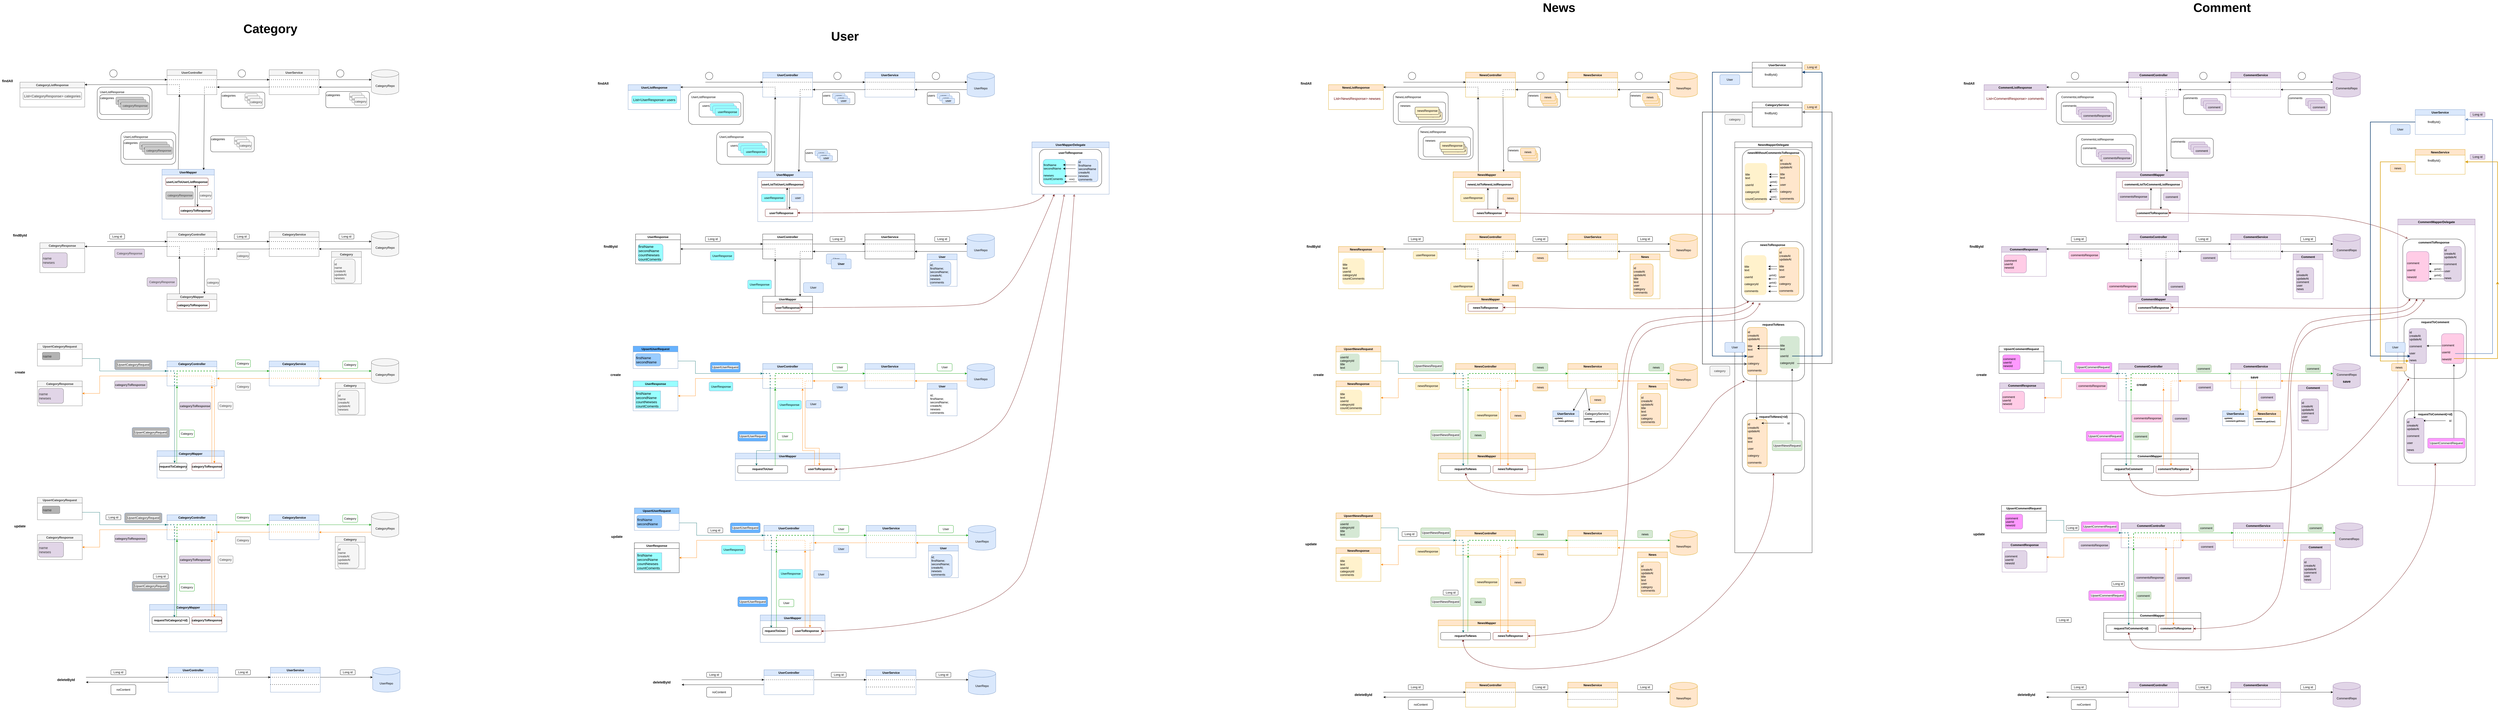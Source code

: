 <mxfile version="20.7.4" type="device"><diagram name="Page-1" id="sK4H_tdlql9gXLZo5LwN"><mxGraphModel dx="5449" dy="2363" grid="1" gridSize="10" guides="1" tooltips="1" connect="1" arrows="1" fold="1" page="1" pageScale="1" pageWidth="850" pageHeight="1100" math="0" shadow="0"><root><mxCell id="0"/><mxCell id="1" parent="0"/><mxCell id="dwteepIQS85eqwH7VikQ-3" value="&lt;font style=&quot;font-size: 50px;&quot;&gt;&lt;b style=&quot;font-size: 50px;&quot;&gt;User&lt;/b&gt;&lt;/font&gt;" style="text;html=1;strokeColor=none;fillColor=none;align=center;verticalAlign=middle;whiteSpace=wrap;rounded=0;fontColor=#000000;fontSize=50;" parent="1" vertex="1"><mxGeometry x="690" y="-80" width="60" height="30" as="geometry"/></mxCell><mxCell id="dwteepIQS85eqwH7VikQ-4" value="findAll" style="text;html=1;strokeColor=none;fillColor=none;align=center;verticalAlign=middle;whiteSpace=wrap;rounded=0;fontStyle=1;fontSize=14;" parent="1" vertex="1"><mxGeometry x="-280" y="110" width="60" height="30" as="geometry"/></mxCell><mxCell id="dwteepIQS85eqwH7VikQ-6" value="UserListResponse" style="swimlane;whiteSpace=wrap;html=1;fillColor=#dae8fc;strokeColor=#6c8ebf;" parent="1" vertex="1"><mxGeometry x="-150" y="130" width="210" height="100" as="geometry"/></mxCell><mxCell id="dwteepIQS85eqwH7VikQ-8" value="List&lt;UserResponse&gt; users" style="text;strokeColor=#6c8ebf;fillColor=#99FFFF;align=center;verticalAlign=middle;rounded=1;fontSize=14;fontStyle=0" parent="dwteepIQS85eqwH7VikQ-6" vertex="1"><mxGeometry x="15" y="45" width="180" height="30" as="geometry"/></mxCell><mxCell id="dwteepIQS85eqwH7VikQ-9" value="UserController" style="swimlane;whiteSpace=wrap;html=1;fillColor=#dae8fc;strokeColor=#6c8ebf;" parent="1" vertex="1"><mxGeometry x="390" y="80" width="200" height="100" as="geometry"/></mxCell><mxCell id="dwteepIQS85eqwH7VikQ-10" value="UserMapper" style="swimlane;strokeColor=#6c8ebf;fillColor=#dae8fc;" parent="1" vertex="1"><mxGeometry x="370" y="480" width="220" height="200" as="geometry"/></mxCell><mxCell id="dwteepIQS85eqwH7VikQ-110" value="userListToUserListResponse" style="text;strokeColor=#660000;fillColor=none;align=center;verticalAlign=middle;rounded=1;fontStyle=1" parent="dwteepIQS85eqwH7VikQ-10" vertex="1"><mxGeometry x="15" y="35" width="170" height="30" as="geometry"/></mxCell><mxCell id="dwteepIQS85eqwH7VikQ-113" value="userToResponse" style="text;align=center;verticalAlign=middle;rounded=1;fontStyle=1;fillStyle=dots;strokeColor=#660000;" parent="dwteepIQS85eqwH7VikQ-10" vertex="1"><mxGeometry x="30" y="150" width="130" height="30" as="geometry"/></mxCell><mxCell id="dwteepIQS85eqwH7VikQ-119" value="&amp;nbsp;userResponse" style="text;html=1;strokeColor=#6c8ebf;fillColor=#99FFFF;align=center;verticalAlign=middle;whiteSpace=wrap;rounded=1;" parent="dwteepIQS85eqwH7VikQ-10" vertex="1"><mxGeometry x="15" y="90" width="95.71" height="30" as="geometry"/></mxCell><mxCell id="dwteepIQS85eqwH7VikQ-117" value="&amp;nbsp;user" style="text;html=1;strokeColor=#6c8ebf;fillColor=#dae8fc;align=center;verticalAlign=middle;whiteSpace=wrap;rounded=1;" parent="dwteepIQS85eqwH7VikQ-10" vertex="1"><mxGeometry x="135" y="90" width="50" height="30" as="geometry"/></mxCell><mxCell id="dwteepIQS85eqwH7VikQ-111" value="" style="endArrow=classic;html=1;rounded=0;entryX=0.75;entryY=0;entryDx=0;entryDy=0;exitX=0.661;exitY=0.976;exitDx=0;exitDy=0;exitPerimeter=0;" parent="dwteepIQS85eqwH7VikQ-10" source="dwteepIQS85eqwH7VikQ-110" target="dwteepIQS85eqwH7VikQ-113" edge="1"><mxGeometry width="50" height="50" relative="1" as="geometry"><mxPoint x="130" y="70" as="sourcePoint"/><mxPoint x="130" y="110" as="targetPoint"/></mxGeometry></mxCell><mxCell id="dwteepIQS85eqwH7VikQ-114" value="" style="endArrow=classic;html=1;rounded=0;exitX=0.674;exitY=-0.029;exitDx=0;exitDy=0;exitPerimeter=0;entryX=0.606;entryY=0.963;entryDx=0;entryDy=0;entryPerimeter=0;" parent="dwteepIQS85eqwH7VikQ-10" source="dwteepIQS85eqwH7VikQ-113" target="dwteepIQS85eqwH7VikQ-110" edge="1"><mxGeometry width="50" height="50" relative="1" as="geometry"><mxPoint x="120" y="110" as="sourcePoint"/><mxPoint x="120" y="70" as="targetPoint"/></mxGeometry></mxCell><mxCell id="dwteepIQS85eqwH7VikQ-12" value="UserService" style="swimlane;whiteSpace=wrap;html=1;fillColor=#dae8fc;strokeColor=#6c8ebf;" parent="1" vertex="1"><mxGeometry x="800" y="80" width="200" height="100" as="geometry"/></mxCell><mxCell id="dwteepIQS85eqwH7VikQ-102" value="" style="endArrow=classic;html=1;rounded=0;" parent="dwteepIQS85eqwH7VikQ-12" edge="1"><mxGeometry width="50" height="50" relative="1" as="geometry"><mxPoint x="-210" y="40" as="sourcePoint"/><mxPoint y="40" as="targetPoint"/></mxGeometry></mxCell><mxCell id="dwteepIQS85eqwH7VikQ-109" value="" style="endArrow=none;dashed=1;html=1;dashPattern=1 3;strokeWidth=2;rounded=0;" parent="dwteepIQS85eqwH7VikQ-12" edge="1"><mxGeometry width="50" height="50" relative="1" as="geometry"><mxPoint y="69.17" as="sourcePoint"/><mxPoint x="200" y="69.17" as="targetPoint"/><Array as="points"/></mxGeometry></mxCell><mxCell id="dwteepIQS85eqwH7VikQ-16" value="" style="endArrow=classic;html=1;rounded=0;" parent="1" edge="1"><mxGeometry width="50" height="50" relative="1" as="geometry"><mxPoint x="390" y="140" as="sourcePoint"/><mxPoint x="60" y="140" as="targetPoint"/></mxGeometry></mxCell><mxCell id="dwteepIQS85eqwH7VikQ-19" value="" style="endArrow=classic;html=1;rounded=0;exitX=-0.011;exitY=0.698;exitDx=0;exitDy=0;exitPerimeter=0;" parent="1" source="dwteepIQS85eqwH7VikQ-13" edge="1"><mxGeometry width="50" height="50" relative="1" as="geometry"><mxPoint x="550" y="370" as="sourcePoint"/><mxPoint x="1000" y="150" as="targetPoint"/></mxGeometry></mxCell><mxCell id="dwteepIQS85eqwH7VikQ-13" value="" style="shape=cylinder3;whiteSpace=wrap;html=1;boundedLbl=1;backgroundOutline=1;size=15;fillColor=#dae8fc;strokeColor=#6c8ebf;" parent="1" vertex="1"><mxGeometry x="1210" y="80" width="110" height="100" as="geometry"/></mxCell><mxCell id="dwteepIQS85eqwH7VikQ-14" value="UserRepo" style="text;html=1;strokeColor=none;fillColor=none;align=center;verticalAlign=middle;whiteSpace=wrap;rounded=0;" parent="1" vertex="1"><mxGeometry x="1235" y="130" width="60" height="30" as="geometry"/></mxCell><mxCell id="dwteepIQS85eqwH7VikQ-23" value="" style="endArrow=classic;html=1;rounded=0;exitX=-0.011;exitY=0.698;exitDx=0;exitDy=0;exitPerimeter=0;" parent="1" edge="1"><mxGeometry width="50" height="50" relative="1" as="geometry"><mxPoint x="800" y="150" as="sourcePoint"/><mxPoint x="591" y="150" as="targetPoint"/></mxGeometry></mxCell><mxCell id="dwteepIQS85eqwH7VikQ-51" value="" style="endArrow=classic;html=1;rounded=0;entryX=0.75;entryY=0;entryDx=0;entryDy=0;exitX=0.75;exitY=1;exitDx=0;exitDy=0;" parent="1" source="dwteepIQS85eqwH7VikQ-9" target="dwteepIQS85eqwH7VikQ-10" edge="1"><mxGeometry width="50" height="50" relative="1" as="geometry"><mxPoint x="550" y="270" as="sourcePoint"/><mxPoint x="600" y="220" as="targetPoint"/></mxGeometry></mxCell><mxCell id="dwteepIQS85eqwH7VikQ-64" value="" style="endArrow=classic;html=1;rounded=0;entryX=0.25;entryY=1;entryDx=0;entryDy=0;exitX=0.31;exitY=0.004;exitDx=0;exitDy=0;exitPerimeter=0;" parent="1" source="dwteepIQS85eqwH7VikQ-10" target="dwteepIQS85eqwH7VikQ-9" edge="1"><mxGeometry width="50" height="50" relative="1" as="geometry"><mxPoint x="380" y="340" as="sourcePoint"/><mxPoint x="430" y="290" as="targetPoint"/></mxGeometry></mxCell><mxCell id="dwteepIQS85eqwH7VikQ-101" value="" style="endArrow=classic;html=1;rounded=0;" parent="1" edge="1"><mxGeometry width="50" height="50" relative="1" as="geometry"><mxPoint x="160" y="120" as="sourcePoint"/><mxPoint x="390" y="120" as="targetPoint"/></mxGeometry></mxCell><mxCell id="dwteepIQS85eqwH7VikQ-103" value="" style="endArrow=classic;html=1;rounded=0;" parent="1" edge="1"><mxGeometry width="50" height="50" relative="1" as="geometry"><mxPoint x="1000" y="120" as="sourcePoint"/><mxPoint x="1210" y="120" as="targetPoint"/></mxGeometry></mxCell><mxCell id="dwteepIQS85eqwH7VikQ-105" value="" style="endArrow=none;dashed=1;html=1;dashPattern=1 3;strokeWidth=2;rounded=0;entryX=0.25;entryY=1;entryDx=0;entryDy=0;" parent="1" target="dwteepIQS85eqwH7VikQ-9" edge="1"><mxGeometry width="50" height="50" relative="1" as="geometry"><mxPoint x="390" y="140" as="sourcePoint"/><mxPoint x="430" y="330" as="targetPoint"/><Array as="points"><mxPoint x="440" y="140"/></Array></mxGeometry></mxCell><mxCell id="dwteepIQS85eqwH7VikQ-106" value="" style="endArrow=none;dashed=1;html=1;dashPattern=1 3;strokeWidth=2;rounded=0;entryX=0.75;entryY=1;entryDx=0;entryDy=0;" parent="1" target="dwteepIQS85eqwH7VikQ-9" edge="1"><mxGeometry width="50" height="50" relative="1" as="geometry"><mxPoint x="590" y="150" as="sourcePoint"/><mxPoint x="450" y="190" as="targetPoint"/><Array as="points"><mxPoint x="540" y="150"/></Array></mxGeometry></mxCell><mxCell id="dwteepIQS85eqwH7VikQ-107" value="" style="endArrow=none;dashed=1;html=1;dashPattern=1 3;strokeWidth=2;rounded=0;" parent="1" edge="1"><mxGeometry width="50" height="50" relative="1" as="geometry"><mxPoint x="390" y="120" as="sourcePoint"/><mxPoint x="590" y="120" as="targetPoint"/><Array as="points"/></mxGeometry></mxCell><mxCell id="dwteepIQS85eqwH7VikQ-108" value="" style="endArrow=none;dashed=1;html=1;dashPattern=1 3;strokeWidth=2;rounded=0;" parent="1" edge="1"><mxGeometry width="50" height="50" relative="1" as="geometry"><mxPoint x="800" y="120" as="sourcePoint"/><mxPoint x="1000" y="120" as="targetPoint"/><Array as="points"/></mxGeometry></mxCell><mxCell id="dwteepIQS85eqwH7VikQ-121" value="" style="ellipse;whiteSpace=wrap;html=1;aspect=fixed;" parent="1" vertex="1"><mxGeometry x="160" y="80" width="30" height="30" as="geometry"/></mxCell><mxCell id="dwteepIQS85eqwH7VikQ-122" value="" style="ellipse;whiteSpace=wrap;html=1;aspect=fixed;" parent="1" vertex="1"><mxGeometry x="675" y="80" width="30" height="30" as="geometry"/></mxCell><mxCell id="dwteepIQS85eqwH7VikQ-123" value="" style="ellipse;whiteSpace=wrap;html=1;aspect=fixed;" parent="1" vertex="1"><mxGeometry x="1070" y="80" width="30" height="30" as="geometry"/></mxCell><mxCell id="dwteepIQS85eqwH7VikQ-124" value="findById" style="text;html=1;strokeColor=none;fillColor=none;align=center;verticalAlign=middle;whiteSpace=wrap;rounded=0;fontStyle=1;fontSize=14;" parent="1" vertex="1"><mxGeometry x="-250" y="765" width="60" height="30" as="geometry"/></mxCell><mxCell id="dwteepIQS85eqwH7VikQ-125" value="UserResponse" style="swimlane;whiteSpace=wrap;html=1;" parent="1" vertex="1"><mxGeometry x="-120" y="730" width="180" height="120" as="geometry"/></mxCell><mxCell id="dwteepIQS85eqwH7VikQ-126" value="firstName&#10;secondName&#10;countNewses&#10;countComents" style="text;strokeColor=#6c8ebf;fillColor=#99FFFF;align=left;verticalAlign=middle;rounded=1;fontSize=14;fontStyle=0" parent="dwteepIQS85eqwH7VikQ-125" vertex="1"><mxGeometry x="10" y="40" width="100" height="70" as="geometry"/></mxCell><mxCell id="dwteepIQS85eqwH7VikQ-127" value="UserController" style="swimlane;whiteSpace=wrap;html=1;" parent="1" vertex="1"><mxGeometry x="390" y="730" width="200" height="100" as="geometry"/></mxCell><mxCell id="dwteepIQS85eqwH7VikQ-128" value="UserMapper" style="swimlane;strokeColor=default;" parent="1" vertex="1"><mxGeometry x="390" y="980" width="200" height="70" as="geometry"/></mxCell><mxCell id="dwteepIQS85eqwH7VikQ-130" value="userToResponse" style="text;strokeColor=#660000;fillColor=none;align=left;verticalAlign=middle;rounded=1;fontStyle=1" parent="dwteepIQS85eqwH7VikQ-128" vertex="1"><mxGeometry x="50" y="30" width="100" height="30" as="geometry"/></mxCell><mxCell id="dwteepIQS85eqwH7VikQ-133" value="UserService" style="swimlane;whiteSpace=wrap;html=1;" parent="1" vertex="1"><mxGeometry x="800" y="730" width="200" height="100" as="geometry"/></mxCell><mxCell id="dwteepIQS85eqwH7VikQ-134" value="" style="endArrow=classic;html=1;rounded=0;" parent="dwteepIQS85eqwH7VikQ-133" edge="1"><mxGeometry width="50" height="50" relative="1" as="geometry"><mxPoint x="-210" y="40" as="sourcePoint"/><mxPoint y="40" as="targetPoint"/></mxGeometry></mxCell><mxCell id="dwteepIQS85eqwH7VikQ-135" value="" style="endArrow=none;dashed=1;html=1;dashPattern=1 3;strokeWidth=2;rounded=0;" parent="dwteepIQS85eqwH7VikQ-133" edge="1"><mxGeometry width="50" height="50" relative="1" as="geometry"><mxPoint y="69.17" as="sourcePoint"/><mxPoint x="200" y="69.17" as="targetPoint"/><Array as="points"/></mxGeometry></mxCell><mxCell id="dwteepIQS85eqwH7VikQ-136" value="" style="endArrow=classic;html=1;rounded=0;" parent="1" edge="1"><mxGeometry width="50" height="50" relative="1" as="geometry"><mxPoint x="390" y="790" as="sourcePoint"/><mxPoint x="60" y="790" as="targetPoint"/></mxGeometry></mxCell><mxCell id="dwteepIQS85eqwH7VikQ-137" value="" style="endArrow=classic;html=1;rounded=0;exitX=-0.011;exitY=0.698;exitDx=0;exitDy=0;exitPerimeter=0;" parent="1" source="dwteepIQS85eqwH7VikQ-138" edge="1"><mxGeometry width="50" height="50" relative="1" as="geometry"><mxPoint x="550" y="1020" as="sourcePoint"/><mxPoint x="1000" y="800" as="targetPoint"/></mxGeometry></mxCell><mxCell id="dwteepIQS85eqwH7VikQ-138" value="" style="shape=cylinder3;whiteSpace=wrap;html=1;boundedLbl=1;backgroundOutline=1;size=15;fillColor=#dae8fc;strokeColor=#6c8ebf;" parent="1" vertex="1"><mxGeometry x="1210" y="730" width="110" height="100" as="geometry"/></mxCell><mxCell id="dwteepIQS85eqwH7VikQ-139" value="UserRepo" style="text;html=1;strokeColor=none;fillColor=none;align=center;verticalAlign=middle;whiteSpace=wrap;rounded=0;" parent="1" vertex="1"><mxGeometry x="1235" y="780" width="60" height="30" as="geometry"/></mxCell><mxCell id="dwteepIQS85eqwH7VikQ-140" value="" style="endArrow=classic;html=1;rounded=0;exitX=-0.011;exitY=0.698;exitDx=0;exitDy=0;exitPerimeter=0;" parent="1" edge="1"><mxGeometry width="50" height="50" relative="1" as="geometry"><mxPoint x="800" y="800" as="sourcePoint"/><mxPoint x="591" y="800" as="targetPoint"/></mxGeometry></mxCell><mxCell id="dwteepIQS85eqwH7VikQ-165" value="" style="endArrow=classic;html=1;rounded=0;entryX=0.75;entryY=0;entryDx=0;entryDy=0;exitX=0.75;exitY=1;exitDx=0;exitDy=0;" parent="1" source="dwteepIQS85eqwH7VikQ-127" target="dwteepIQS85eqwH7VikQ-128" edge="1"><mxGeometry width="50" height="50" relative="1" as="geometry"><mxPoint x="550" y="920" as="sourcePoint"/><mxPoint x="600" y="870" as="targetPoint"/></mxGeometry></mxCell><mxCell id="dwteepIQS85eqwH7VikQ-178" value="" style="endArrow=classic;html=1;rounded=0;entryX=0.25;entryY=1;entryDx=0;entryDy=0;exitX=0.25;exitY=0;exitDx=0;exitDy=0;" parent="1" source="dwteepIQS85eqwH7VikQ-128" target="dwteepIQS85eqwH7VikQ-127" edge="1"><mxGeometry width="50" height="50" relative="1" as="geometry"><mxPoint x="380" y="990" as="sourcePoint"/><mxPoint x="430" y="940" as="targetPoint"/></mxGeometry></mxCell><mxCell id="dwteepIQS85eqwH7VikQ-199" value="" style="endArrow=classic;html=1;rounded=0;" parent="1" edge="1"><mxGeometry width="50" height="50" relative="1" as="geometry"><mxPoint x="60" y="770" as="sourcePoint"/><mxPoint x="390" y="770" as="targetPoint"/></mxGeometry></mxCell><mxCell id="dwteepIQS85eqwH7VikQ-200" value="" style="endArrow=classic;html=1;rounded=0;" parent="1" edge="1"><mxGeometry width="50" height="50" relative="1" as="geometry"><mxPoint x="1000" y="770" as="sourcePoint"/><mxPoint x="1210" y="770" as="targetPoint"/></mxGeometry></mxCell><mxCell id="dwteepIQS85eqwH7VikQ-201" value="" style="endArrow=none;dashed=1;html=1;dashPattern=1 3;strokeWidth=2;rounded=0;entryX=0.25;entryY=1;entryDx=0;entryDy=0;" parent="1" target="dwteepIQS85eqwH7VikQ-127" edge="1"><mxGeometry width="50" height="50" relative="1" as="geometry"><mxPoint x="390" y="790" as="sourcePoint"/><mxPoint x="430" y="980" as="targetPoint"/><Array as="points"><mxPoint x="440" y="790"/></Array></mxGeometry></mxCell><mxCell id="dwteepIQS85eqwH7VikQ-202" value="" style="endArrow=none;dashed=1;html=1;dashPattern=1 3;strokeWidth=2;rounded=0;entryX=0.75;entryY=1;entryDx=0;entryDy=0;" parent="1" target="dwteepIQS85eqwH7VikQ-127" edge="1"><mxGeometry width="50" height="50" relative="1" as="geometry"><mxPoint x="590" y="800" as="sourcePoint"/><mxPoint x="450" y="840" as="targetPoint"/><Array as="points"><mxPoint x="540" y="800"/></Array></mxGeometry></mxCell><mxCell id="dwteepIQS85eqwH7VikQ-203" value="" style="endArrow=none;dashed=1;html=1;dashPattern=1 3;strokeWidth=2;rounded=0;" parent="1" edge="1"><mxGeometry width="50" height="50" relative="1" as="geometry"><mxPoint x="390" y="770" as="sourcePoint"/><mxPoint x="590" y="770" as="targetPoint"/><Array as="points"/></mxGeometry></mxCell><mxCell id="dwteepIQS85eqwH7VikQ-204" value="" style="endArrow=none;dashed=1;html=1;dashPattern=1 3;strokeWidth=2;rounded=0;" parent="1" edge="1"><mxGeometry width="50" height="50" relative="1" as="geometry"><mxPoint x="800" y="770" as="sourcePoint"/><mxPoint x="1000" y="770" as="targetPoint"/><Array as="points"/></mxGeometry></mxCell><mxCell id="dwteepIQS85eqwH7VikQ-210" value="Long id" style="rounded=1;whiteSpace=wrap;html=1;" parent="1" vertex="1"><mxGeometry x="160" y="740" width="60" height="20" as="geometry"/></mxCell><mxCell id="dwteepIQS85eqwH7VikQ-211" value="Long id" style="rounded=1;whiteSpace=wrap;html=1;" parent="1" vertex="1"><mxGeometry x="660" y="740" width="60" height="20" as="geometry"/></mxCell><mxCell id="dwteepIQS85eqwH7VikQ-212" value="Long id" style="rounded=1;whiteSpace=wrap;html=1;" parent="1" vertex="1"><mxGeometry x="1080" y="740" width="60" height="20" as="geometry"/></mxCell><mxCell id="dwteepIQS85eqwH7VikQ-232" value="User" style="swimlane;whiteSpace=wrap;html=1;fillColor=#dae8fc;strokeColor=#6c8ebf;" parent="1" vertex="1"><mxGeometry x="1050" y="810" width="120" height="130" as="geometry"/></mxCell><mxCell id="dwteepIQS85eqwH7VikQ-233" value="id;&#10;firstName;&#10;secondName;&#10;createAt;&#10;newses&#10;comments" style="text;strokeColor=#6c8ebf;fillColor=#dae8fc;align=left;verticalAlign=middle;rounded=1;" parent="dwteepIQS85eqwH7VikQ-232" vertex="1"><mxGeometry x="10" y="30" width="85" height="96.92" as="geometry"/></mxCell><mxCell id="dwteepIQS85eqwH7VikQ-234" value="create" style="text;html=1;strokeColor=none;fillColor=none;align=center;verticalAlign=middle;whiteSpace=wrap;rounded=0;fontStyle=1;fontSize=14;" parent="1" vertex="1"><mxGeometry x="-230" y="1280" width="60" height="30" as="geometry"/></mxCell><mxCell id="dwteepIQS85eqwH7VikQ-235" value="UserResponse" style="swimlane;whiteSpace=wrap;html=1;fillColor=#99FFFF;strokeColor=#6c8ebf;" parent="1" vertex="1"><mxGeometry x="-130" y="1320" width="180" height="120" as="geometry"/></mxCell><mxCell id="dwteepIQS85eqwH7VikQ-236" value="firstName&#10;secondName&#10;countNewses&#10;countComents" style="text;strokeColor=#6c8ebf;fillColor=#99FFFF;align=left;verticalAlign=middle;rounded=0;fontSize=14;fontStyle=0" parent="dwteepIQS85eqwH7VikQ-235" vertex="1"><mxGeometry x="10" y="40" width="100" height="70" as="geometry"/></mxCell><mxCell id="dwteepIQS85eqwH7VikQ-237" value="UserController" style="swimlane;whiteSpace=wrap;html=1;fillColor=#dae8fc;strokeColor=#6c8ebf;" parent="1" vertex="1"><mxGeometry x="390" y="1250" width="200" height="100" as="geometry"/></mxCell><mxCell id="dwteepIQS85eqwH7VikQ-238" value="UserMapper" style="swimlane;strokeColor=#6c8ebf;fillColor=#dae8fc;" parent="1" vertex="1"><mxGeometry x="280" y="1610" width="420" height="110" as="geometry"/></mxCell><mxCell id="dwteepIQS85eqwH7VikQ-239" value="userToResponse" style="text;strokeColor=#660000;fillColor=none;align=center;verticalAlign=top;rounded=1;fontStyle=1" parent="dwteepIQS85eqwH7VikQ-238" vertex="1"><mxGeometry x="280" y="50" width="120" height="30" as="geometry"/></mxCell><mxCell id="dwteepIQS85eqwH7VikQ-296" value="requestToUser" style="text;strokeColor=default;fillColor=none;align=center;verticalAlign=top;rounded=1;fontStyle=1;horizontal=1;fontColor=#000000;" parent="dwteepIQS85eqwH7VikQ-238" vertex="1"><mxGeometry x="10" y="50" width="200" height="30" as="geometry"/></mxCell><mxCell id="dwteepIQS85eqwH7VikQ-240" value="UserService" style="swimlane;whiteSpace=wrap;html=1;fillColor=#dae8fc;strokeColor=#6c8ebf;" parent="1" vertex="1"><mxGeometry x="800" y="1250" width="200" height="100" as="geometry"/></mxCell><mxCell id="dwteepIQS85eqwH7VikQ-241" value="" style="endArrow=classic;html=1;rounded=0;strokeColor=#009900;" parent="dwteepIQS85eqwH7VikQ-240" edge="1"><mxGeometry width="50" height="50" relative="1" as="geometry"><mxPoint x="-210" y="40" as="sourcePoint"/><mxPoint y="40" as="targetPoint"/></mxGeometry></mxCell><mxCell id="dwteepIQS85eqwH7VikQ-242" value="" style="endArrow=none;dashed=1;html=1;dashPattern=1 3;strokeWidth=2;rounded=0;strokeColor=#FF8000;" parent="dwteepIQS85eqwH7VikQ-240" edge="1"><mxGeometry width="50" height="50" relative="1" as="geometry"><mxPoint y="69.17" as="sourcePoint"/><mxPoint x="200" y="69.17" as="targetPoint"/><Array as="points"/></mxGeometry></mxCell><mxCell id="dwteepIQS85eqwH7VikQ-243" value="" style="endArrow=classic;html=1;rounded=0;entryX=1;entryY=0.5;entryDx=0;entryDy=0;strokeColor=#FF8000;" parent="1" target="dwteepIQS85eqwH7VikQ-235" edge="1"><mxGeometry width="50" height="50" relative="1" as="geometry"><mxPoint x="390" y="1310" as="sourcePoint"/><mxPoint x="60" y="1310" as="targetPoint"/><Array as="points"><mxPoint x="120" y="1310"/><mxPoint x="120" y="1380"/></Array></mxGeometry></mxCell><mxCell id="dwteepIQS85eqwH7VikQ-244" value="" style="endArrow=classic;html=1;rounded=0;exitX=-0.011;exitY=0.698;exitDx=0;exitDy=0;exitPerimeter=0;strokeColor=#FF8000;" parent="1" source="dwteepIQS85eqwH7VikQ-245" edge="1"><mxGeometry width="50" height="50" relative="1" as="geometry"><mxPoint x="550" y="1540" as="sourcePoint"/><mxPoint x="1000" y="1320" as="targetPoint"/></mxGeometry></mxCell><mxCell id="dwteepIQS85eqwH7VikQ-245" value="UserRepo" style="shape=cylinder3;whiteSpace=wrap;html=1;boundedLbl=1;backgroundOutline=1;size=15;fillColor=#dae8fc;strokeColor=#6c8ebf;" parent="1" vertex="1"><mxGeometry x="1210" y="1250" width="110" height="100" as="geometry"/></mxCell><mxCell id="dwteepIQS85eqwH7VikQ-247" value="" style="endArrow=classic;html=1;rounded=0;exitX=-0.011;exitY=0.698;exitDx=0;exitDy=0;exitPerimeter=0;strokeColor=#FF8000;" parent="1" edge="1"><mxGeometry width="50" height="50" relative="1" as="geometry"><mxPoint x="800" y="1320" as="sourcePoint"/><mxPoint x="591" y="1320" as="targetPoint"/></mxGeometry></mxCell><mxCell id="dwteepIQS85eqwH7VikQ-248" value="" style="endArrow=classic;html=1;rounded=0;entryX=0.477;entryY=-0.023;entryDx=0;entryDy=0;entryPerimeter=0;strokeColor=#FF8000;" parent="1" target="dwteepIQS85eqwH7VikQ-239" edge="1"><mxGeometry width="50" height="50" relative="1" as="geometry"><mxPoint x="560" y="1350" as="sourcePoint"/><mxPoint x="600" y="1390" as="targetPoint"/><Array as="points"><mxPoint x="560" y="1590"/><mxPoint x="617" y="1590"/></Array></mxGeometry></mxCell><mxCell id="dwteepIQS85eqwH7VikQ-249" value="" style="endArrow=classic;html=1;rounded=0;exitX=0.313;exitY=-0.047;exitDx=0;exitDy=0;strokeColor=#FF8000;exitPerimeter=0;" parent="1" source="dwteepIQS85eqwH7VikQ-239" edge="1"><mxGeometry width="50" height="50" relative="1" as="geometry"><mxPoint x="380" y="1510" as="sourcePoint"/><mxPoint x="550" y="1350" as="targetPoint"/><Array as="points"><mxPoint x="598" y="1600"/><mxPoint x="550" y="1600"/></Array></mxGeometry></mxCell><mxCell id="dwteepIQS85eqwH7VikQ-250" value="" style="endArrow=classic;html=1;rounded=0;strokeColor=#006666;" parent="1" edge="1"><mxGeometry width="50" height="50" relative="1" as="geometry"><mxPoint x="50" y="1240" as="sourcePoint"/><mxPoint x="390" y="1290" as="targetPoint"/><Array as="points"><mxPoint x="120" y="1240"/><mxPoint x="120" y="1290"/><mxPoint x="210" y="1290"/></Array></mxGeometry></mxCell><mxCell id="dwteepIQS85eqwH7VikQ-251" value="" style="endArrow=classic;html=1;rounded=0;strokeColor=#009900;" parent="1" edge="1"><mxGeometry width="50" height="50" relative="1" as="geometry"><mxPoint x="1000" y="1290" as="sourcePoint"/><mxPoint x="1210" y="1290" as="targetPoint"/></mxGeometry></mxCell><mxCell id="dwteepIQS85eqwH7VikQ-252" value="" style="endArrow=none;dashed=1;html=1;dashPattern=1 3;strokeWidth=2;rounded=0;strokeColor=#FF8000;" parent="1" edge="1"><mxGeometry width="50" height="50" relative="1" as="geometry"><mxPoint x="390" y="1310" as="sourcePoint"/><mxPoint x="550" y="1350" as="targetPoint"/><Array as="points"><mxPoint x="550" y="1310"/></Array></mxGeometry></mxCell><mxCell id="dwteepIQS85eqwH7VikQ-253" value="" style="endArrow=none;dashed=1;html=1;dashPattern=1 3;strokeWidth=2;rounded=0;strokeColor=#FF8000;" parent="1" edge="1"><mxGeometry width="50" height="50" relative="1" as="geometry"><mxPoint x="590" y="1320" as="sourcePoint"/><mxPoint x="560" y="1350" as="targetPoint"/><Array as="points"><mxPoint x="560" y="1320"/></Array></mxGeometry></mxCell><mxCell id="dwteepIQS85eqwH7VikQ-254" value="" style="endArrow=none;dashed=1;html=1;strokeWidth=2;rounded=0;strokeColor=#006666;" parent="1" edge="1"><mxGeometry width="50" height="50" relative="1" as="geometry"><mxPoint x="390" y="1290" as="sourcePoint"/><mxPoint x="420" y="1350" as="targetPoint"/><Array as="points"><mxPoint x="420" y="1290"/></Array></mxGeometry></mxCell><mxCell id="dwteepIQS85eqwH7VikQ-255" value="" style="endArrow=none;dashed=1;html=1;dashPattern=1 3;strokeWidth=2;rounded=0;strokeColor=#009900;" parent="1" edge="1"><mxGeometry width="50" height="50" relative="1" as="geometry"><mxPoint x="800" y="1290" as="sourcePoint"/><mxPoint x="1000" y="1290" as="targetPoint"/><Array as="points"/></mxGeometry></mxCell><mxCell id="dwteepIQS85eqwH7VikQ-271" value="User" style="swimlane;whiteSpace=wrap;html=1;strokeColor=#6c8ebf;fillColor=#dae8fc;" parent="1" vertex="1"><mxGeometry x="1050" y="1330" width="120" height="130" as="geometry"/></mxCell><mxCell id="dwteepIQS85eqwH7VikQ-272" value="id;&#10;firstName;&#10;secondName;&#10;createAt;&#10;newses&#10;comments" style="text;strokeColor=none;fillColor=none;align=left;verticalAlign=middle;rounded=0;" parent="dwteepIQS85eqwH7VikQ-271" vertex="1"><mxGeometry x="10" y="36.92" width="85" height="90" as="geometry"/></mxCell><mxCell id="dwteepIQS85eqwH7VikQ-281" value="UpsertUserRequest" style="swimlane;whiteSpace=wrap;html=1;fillColor=#66B2FF;strokeColor=#6c8ebf;" parent="1" vertex="1"><mxGeometry x="-130" y="1180" width="180" height="90" as="geometry"/></mxCell><mxCell id="dwteepIQS85eqwH7VikQ-282" value="firstName&#10;secondName" style="text;strokeColor=#6c8ebf;fillColor=#99CCFF;align=left;verticalAlign=middle;rounded=1;fontSize=14;fontStyle=0" parent="dwteepIQS85eqwH7VikQ-281" vertex="1"><mxGeometry x="10" y="30" width="100" height="50" as="geometry"/></mxCell><mxCell id="dwteepIQS85eqwH7VikQ-286" value="" style="endArrow=classic;html=1;rounded=0;strokeColor=#009900;" parent="1" edge="1"><mxGeometry width="50" height="50" relative="1" as="geometry"><mxPoint x="440" y="1660" as="sourcePoint"/><mxPoint x="440" y="1350" as="targetPoint"/></mxGeometry></mxCell><mxCell id="dwteepIQS85eqwH7VikQ-287" value="" style="endArrow=classic;html=1;rounded=0;strokeColor=#006666;" parent="1" edge="1"><mxGeometry width="50" height="50" relative="1" as="geometry"><mxPoint x="420" y="1350" as="sourcePoint"/><mxPoint x="365" y="1660" as="targetPoint"/><Array as="points"><mxPoint x="420" y="1600"/><mxPoint x="365" y="1600"/></Array></mxGeometry></mxCell><mxCell id="dwteepIQS85eqwH7VikQ-290" value="" style="endArrow=none;dashed=1;html=1;strokeWidth=2;rounded=0;entryX=0.25;entryY=1;entryDx=0;entryDy=0;strokeColor=#009900;" parent="1" target="dwteepIQS85eqwH7VikQ-237" edge="1"><mxGeometry width="50" height="50" relative="1" as="geometry"><mxPoint x="590" y="1290" as="sourcePoint"/><mxPoint x="430" y="1360" as="targetPoint"/><Array as="points"><mxPoint x="440" y="1290"/></Array></mxGeometry></mxCell><mxCell id="dwteepIQS85eqwH7VikQ-308" value="User" style="text;html=1;strokeColor=#009900;fillColor=none;align=center;verticalAlign=middle;whiteSpace=wrap;rounded=1;" parent="1" vertex="1"><mxGeometry x="670" y="1250" width="60" height="30" as="geometry"/></mxCell><mxCell id="dwteepIQS85eqwH7VikQ-310" value="User" style="text;html=1;strokeColor=#009900;fillColor=none;align=center;verticalAlign=middle;whiteSpace=wrap;rounded=1;" parent="1" vertex="1"><mxGeometry x="1090" y="1250" width="60" height="30" as="geometry"/></mxCell><mxCell id="dwteepIQS85eqwH7VikQ-311" value="User" style="text;html=1;strokeColor=#6c8ebf;fillColor=#dae8fc;align=center;verticalAlign=middle;whiteSpace=wrap;rounded=1;" parent="1" vertex="1"><mxGeometry x="670" y="1330" width="60" height="30" as="geometry"/></mxCell><mxCell id="dwteepIQS85eqwH7VikQ-313" value="&lt;span style=&quot;color: rgb(0, 0, 0); font-family: Helvetica; font-size: 12px; font-style: normal; font-variant-ligatures: normal; font-variant-caps: normal; font-weight: 400; letter-spacing: normal; orphans: 2; text-align: center; text-indent: 0px; text-transform: none; widows: 2; word-spacing: 0px; -webkit-text-stroke-width: 0px; background-color: rgb(251, 251, 251); text-decoration-thickness: initial; text-decoration-style: initial; text-decoration-color: initial; float: none; display: inline !important;&quot;&gt;UpsertUserRequest&lt;/span&gt;" style="text;html=1;strokeColor=#6c8ebf;fillColor=#66B2FF;align=center;verticalAlign=middle;whiteSpace=wrap;rounded=1;" parent="1" vertex="1"><mxGeometry x="180" y="1245" width="120" height="40" as="geometry"/></mxCell><mxCell id="dwteepIQS85eqwH7VikQ-318" value="UserMapperDelegate" style="swimlane;whiteSpace=wrap;html=1;fillColor=#dae8fc;strokeColor=#6c8ebf;" parent="1" vertex="1"><mxGeometry x="1470" y="360" width="310" height="210" as="geometry"/></mxCell><mxCell id="dwteepIQS85eqwH7VikQ-320" value="userToResponse" style="text;strokeColor=default;fillColor=none;align=center;verticalAlign=top;rounded=1;fontStyle=1" parent="dwteepIQS85eqwH7VikQ-318" vertex="1"><mxGeometry x="30" y="30" width="250" height="150" as="geometry"/></mxCell><mxCell id="dwteepIQS85eqwH7VikQ-315" value="firstName&#10;secondName&#10;&#10;newses&#10;countComents" style="text;strokeColor=#6c8ebf;fillColor=#99FFFF;align=left;verticalAlign=middle;rounded=1;fontSize=12;fontStyle=0" parent="dwteepIQS85eqwH7VikQ-318" vertex="1"><mxGeometry x="45" y="70" width="90" height="100" as="geometry"/></mxCell><mxCell id="dwteepIQS85eqwH7VikQ-316" value="id&#10;firstName&#10;secondName&#10;createAt&#10;newses&#10;comments" style="text;strokeColor=#6c8ebf;fillColor=#dae8fc;align=left;verticalAlign=middle;rounded=1;" parent="dwteepIQS85eqwH7VikQ-318" vertex="1"><mxGeometry x="185" y="70" width="80" height="90" as="geometry"/></mxCell><mxCell id="dwteepIQS85eqwH7VikQ-324" value="" style="endArrow=classic;html=1;rounded=0;" parent="dwteepIQS85eqwH7VikQ-318" edge="1"><mxGeometry width="50" height="50" relative="1" as="geometry"><mxPoint x="180" y="160" as="sourcePoint"/><mxPoint x="130" y="160" as="targetPoint"/></mxGeometry></mxCell><mxCell id="dwteepIQS85eqwH7VikQ-323" value="" style="endArrow=classic;html=1;rounded=0;" parent="dwteepIQS85eqwH7VikQ-318" edge="1"><mxGeometry width="50" height="50" relative="1" as="geometry"><mxPoint x="180" y="137.24" as="sourcePoint"/><mxPoint x="130" y="137.24" as="targetPoint"/></mxGeometry></mxCell><mxCell id="dwteepIQS85eqwH7VikQ-322" value="" style="endArrow=classic;html=1;rounded=0;" parent="dwteepIQS85eqwH7VikQ-318" edge="1"><mxGeometry width="50" height="50" relative="1" as="geometry"><mxPoint x="175" y="107.24" as="sourcePoint"/><mxPoint x="125" y="107.24" as="targetPoint"/></mxGeometry></mxCell><mxCell id="dwteepIQS85eqwH7VikQ-321" value="" style="endArrow=classic;html=1;rounded=0;exitX=0.6;exitY=0.457;exitDx=0;exitDy=0;exitPerimeter=0;" parent="dwteepIQS85eqwH7VikQ-318" edge="1"><mxGeometry width="50" height="50" relative="1" as="geometry"><mxPoint x="175" y="92.35" as="sourcePoint"/><mxPoint x="125" y="92.24" as="targetPoint"/></mxGeometry></mxCell><mxCell id="aPk55bKS-me7DqaHtgSI-491" value="size()" style="text;html=1;align=center;verticalAlign=middle;resizable=0;points=[];autosize=1;strokeColor=none;fillColor=none;fontSize=9;" parent="dwteepIQS85eqwH7VikQ-318" vertex="1"><mxGeometry x="135" y="140" width="50" height="20" as="geometry"/></mxCell><mxCell id="dwteepIQS85eqwH7VikQ-335" value="" style="curved=1;endArrow=classic;html=1;rounded=0;exitX=1;exitY=0.5;exitDx=0;exitDy=0;strokeColor=#660000;endFill=0;startArrow=classic;startFill=1;" parent="1" source="dwteepIQS85eqwH7VikQ-113" edge="1"><mxGeometry width="50" height="50" relative="1" as="geometry"><mxPoint x="1020" y="770" as="sourcePoint"/><mxPoint x="1520" y="570" as="targetPoint"/><Array as="points"><mxPoint x="890" y="645"/><mxPoint x="1480" y="630"/></Array></mxGeometry></mxCell><mxCell id="dwteepIQS85eqwH7VikQ-337" value="" style="curved=1;endArrow=classic;html=1;rounded=0;exitX=1;exitY=0.5;exitDx=0;exitDy=0;strokeColor=#660000;startArrow=classic;startFill=1;" parent="1" source="dwteepIQS85eqwH7VikQ-130" edge="1"><mxGeometry width="50" height="50" relative="1" as="geometry"><mxPoint x="553.47" y="1025" as="sourcePoint"/><mxPoint x="1560" y="570" as="targetPoint"/><Array as="points"><mxPoint x="720" y="1025"/><mxPoint x="1220" y="1020"/><mxPoint x="1310" y="1000"/><mxPoint x="1430" y="880"/></Array></mxGeometry></mxCell><mxCell id="dwteepIQS85eqwH7VikQ-342" value="" style="curved=1;endArrow=classic;html=1;rounded=0;exitX=1;exitY=0.5;exitDx=0;exitDy=0;strokeColor=#660000;endFill=0;startArrow=classic;startFill=1;" parent="1" source="dwteepIQS85eqwH7VikQ-239" edge="1"><mxGeometry width="50" height="50" relative="1" as="geometry"><mxPoint x="680" y="1688" as="sourcePoint"/><mxPoint x="1600" y="570" as="targetPoint"/><Array as="points"><mxPoint x="1270" y="1640"/><mxPoint x="1480" y="1240"/></Array></mxGeometry></mxCell><mxCell id="dwteepIQS85eqwH7VikQ-343" value="update" style="text;html=1;strokeColor=none;fillColor=none;align=center;verticalAlign=middle;whiteSpace=wrap;rounded=0;fontStyle=1;fontSize=14;" parent="1" vertex="1"><mxGeometry x="-225" y="1930" width="60" height="30" as="geometry"/></mxCell><mxCell id="dwteepIQS85eqwH7VikQ-344" value="UserResponse" style="swimlane;whiteSpace=wrap;html=1;" parent="1" vertex="1"><mxGeometry x="-125" y="1970" width="180" height="120" as="geometry"/></mxCell><mxCell id="dwteepIQS85eqwH7VikQ-345" value="firstName&#10;secondName&#10;countNewses&#10;countComents" style="text;strokeColor=#6c8ebf;fillColor=#99FFFF;align=left;verticalAlign=middle;rounded=0;fontSize=14;fontStyle=0" parent="dwteepIQS85eqwH7VikQ-344" vertex="1"><mxGeometry x="10" y="40" width="100" height="70" as="geometry"/></mxCell><mxCell id="dwteepIQS85eqwH7VikQ-346" value="UserController" style="swimlane;whiteSpace=wrap;html=1;fillColor=#dae8fc;strokeColor=#6c8ebf;" parent="1" vertex="1"><mxGeometry x="395" y="1900" width="200" height="100" as="geometry"/></mxCell><mxCell id="dwteepIQS85eqwH7VikQ-347" value="UserMapper" style="swimlane;strokeColor=#6c8ebf;fillColor=#dae8fc;" parent="1" vertex="1"><mxGeometry x="380" y="2260" width="260" height="110" as="geometry"/></mxCell><mxCell id="dwteepIQS85eqwH7VikQ-348" value="userToResponse" style="text;strokeColor=#660000;fillColor=none;align=center;verticalAlign=top;rounded=1;fontStyle=1" parent="dwteepIQS85eqwH7VikQ-347" vertex="1"><mxGeometry x="130" y="50" width="115" height="30" as="geometry"/></mxCell><mxCell id="dwteepIQS85eqwH7VikQ-349" value="requestToUser" style="text;strokeColor=default;fillColor=none;align=center;verticalAlign=top;rounded=1;fontStyle=1;horizontal=1;fontColor=#000000;" parent="dwteepIQS85eqwH7VikQ-347" vertex="1"><mxGeometry x="10" y="50" width="100" height="30" as="geometry"/></mxCell><mxCell id="dwteepIQS85eqwH7VikQ-350" value="UserService" style="swimlane;whiteSpace=wrap;html=1;fillColor=#dae8fc;strokeColor=#6c8ebf;" parent="1" vertex="1"><mxGeometry x="805" y="1900" width="200" height="130" as="geometry"/></mxCell><mxCell id="dwteepIQS85eqwH7VikQ-351" value="" style="endArrow=classic;html=1;rounded=0;strokeColor=#009900;" parent="dwteepIQS85eqwH7VikQ-350" edge="1"><mxGeometry width="50" height="50" relative="1" as="geometry"><mxPoint x="-210" y="40" as="sourcePoint"/><mxPoint y="40" as="targetPoint"/></mxGeometry></mxCell><mxCell id="dwteepIQS85eqwH7VikQ-352" value="" style="endArrow=none;dashed=1;html=1;dashPattern=1 3;strokeWidth=2;rounded=0;strokeColor=#FF8000;" parent="dwteepIQS85eqwH7VikQ-350" edge="1"><mxGeometry width="50" height="50" relative="1" as="geometry"><mxPoint y="69.17" as="sourcePoint"/><mxPoint x="200" y="69.17" as="targetPoint"/><Array as="points"/></mxGeometry></mxCell><mxCell id="dwteepIQS85eqwH7VikQ-353" value="" style="endArrow=classic;html=1;rounded=0;entryX=1;entryY=0.5;entryDx=0;entryDy=0;strokeColor=#FF8000;" parent="1" target="dwteepIQS85eqwH7VikQ-344" edge="1"><mxGeometry width="50" height="50" relative="1" as="geometry"><mxPoint x="395" y="1960" as="sourcePoint"/><mxPoint x="65" y="1960" as="targetPoint"/><Array as="points"><mxPoint x="125" y="1960"/><mxPoint x="125" y="2030"/></Array></mxGeometry></mxCell><mxCell id="dwteepIQS85eqwH7VikQ-354" value="" style="endArrow=classic;html=1;rounded=0;exitX=-0.011;exitY=0.698;exitDx=0;exitDy=0;exitPerimeter=0;strokeColor=#FF8000;" parent="1" source="dwteepIQS85eqwH7VikQ-355" edge="1"><mxGeometry width="50" height="50" relative="1" as="geometry"><mxPoint x="555" y="2190" as="sourcePoint"/><mxPoint x="1005" y="1970" as="targetPoint"/></mxGeometry></mxCell><mxCell id="dwteepIQS85eqwH7VikQ-355" value="" style="shape=cylinder3;whiteSpace=wrap;html=1;boundedLbl=1;backgroundOutline=1;size=15;fillColor=#dae8fc;strokeColor=#6c8ebf;" parent="1" vertex="1"><mxGeometry x="1215" y="1900" width="110" height="100" as="geometry"/></mxCell><mxCell id="dwteepIQS85eqwH7VikQ-356" value="UserRepo" style="text;html=1;strokeColor=none;fillColor=none;align=center;verticalAlign=middle;whiteSpace=wrap;rounded=0;" parent="1" vertex="1"><mxGeometry x="1240" y="1950" width="60" height="30" as="geometry"/></mxCell><mxCell id="dwteepIQS85eqwH7VikQ-357" value="" style="endArrow=classic;html=1;rounded=0;exitX=-0.011;exitY=0.698;exitDx=0;exitDy=0;exitPerimeter=0;strokeColor=#FF8000;" parent="1" edge="1"><mxGeometry width="50" height="50" relative="1" as="geometry"><mxPoint x="805" y="1970" as="sourcePoint"/><mxPoint x="596" y="1970" as="targetPoint"/></mxGeometry></mxCell><mxCell id="dwteepIQS85eqwH7VikQ-358" value="" style="endArrow=classic;html=1;rounded=0;entryX=0.605;entryY=-0.015;entryDx=0;entryDy=0;strokeColor=#FF8000;entryPerimeter=0;" parent="1" target="dwteepIQS85eqwH7VikQ-348" edge="1"><mxGeometry width="50" height="50" relative="1" as="geometry"><mxPoint x="580" y="2000" as="sourcePoint"/><mxPoint x="605" y="2040" as="targetPoint"/><Array as="points"><mxPoint x="580" y="2240"/></Array></mxGeometry></mxCell><mxCell id="dwteepIQS85eqwH7VikQ-359" value="" style="endArrow=classic;html=1;rounded=0;exitX=0.435;exitY=0.037;exitDx=0;exitDy=0;strokeColor=#FF8000;exitPerimeter=0;" parent="1" source="dwteepIQS85eqwH7VikQ-348" edge="1"><mxGeometry width="50" height="50" relative="1" as="geometry"><mxPoint x="385" y="2160" as="sourcePoint"/><mxPoint x="560" y="2000" as="targetPoint"/><Array as="points"><mxPoint x="560" y="2250"/></Array></mxGeometry></mxCell><mxCell id="dwteepIQS85eqwH7VikQ-360" value="" style="endArrow=classic;html=1;rounded=0;strokeColor=#006666;" parent="1" edge="1"><mxGeometry width="50" height="50" relative="1" as="geometry"><mxPoint x="55" y="1890" as="sourcePoint"/><mxPoint x="395" y="1940" as="targetPoint"/><Array as="points"><mxPoint x="125" y="1890"/><mxPoint x="125" y="1940"/><mxPoint x="215" y="1940"/></Array></mxGeometry></mxCell><mxCell id="dwteepIQS85eqwH7VikQ-361" value="" style="endArrow=classic;html=1;rounded=0;strokeColor=#009900;" parent="1" edge="1"><mxGeometry width="50" height="50" relative="1" as="geometry"><mxPoint x="1005" y="1940" as="sourcePoint"/><mxPoint x="1215" y="1940" as="targetPoint"/></mxGeometry></mxCell><mxCell id="dwteepIQS85eqwH7VikQ-362" value="" style="endArrow=none;dashed=1;html=1;dashPattern=1 3;strokeWidth=2;rounded=0;strokeColor=#FF8000;" parent="1" edge="1"><mxGeometry width="50" height="50" relative="1" as="geometry"><mxPoint x="395" y="1960" as="sourcePoint"/><mxPoint x="560" y="2000" as="targetPoint"/><Array as="points"><mxPoint x="560" y="1960"/></Array></mxGeometry></mxCell><mxCell id="dwteepIQS85eqwH7VikQ-363" value="" style="endArrow=none;dashed=1;html=1;dashPattern=1 3;strokeWidth=2;rounded=0;strokeColor=#FF8000;" parent="1" edge="1"><mxGeometry width="50" height="50" relative="1" as="geometry"><mxPoint x="595" y="1970" as="sourcePoint"/><mxPoint x="580" y="2000" as="targetPoint"/><Array as="points"><mxPoint x="580" y="1970"/></Array></mxGeometry></mxCell><mxCell id="dwteepIQS85eqwH7VikQ-364" value="" style="endArrow=none;dashed=1;html=1;strokeWidth=2;rounded=0;strokeColor=#006666;" parent="1" edge="1"><mxGeometry width="50" height="50" relative="1" as="geometry"><mxPoint x="395" y="1940" as="sourcePoint"/><mxPoint x="425" y="2000" as="targetPoint"/><Array as="points"><mxPoint x="425" y="1940"/></Array></mxGeometry></mxCell><mxCell id="dwteepIQS85eqwH7VikQ-365" value="" style="endArrow=none;dashed=1;html=1;dashPattern=1 3;strokeWidth=2;rounded=0;strokeColor=#009900;" parent="1" edge="1"><mxGeometry width="50" height="50" relative="1" as="geometry"><mxPoint x="805" y="1940" as="sourcePoint"/><mxPoint x="1005" y="1940" as="targetPoint"/><Array as="points"/></mxGeometry></mxCell><mxCell id="dwteepIQS85eqwH7VikQ-369" value="User" style="swimlane;whiteSpace=wrap;html=1;strokeColor=#6c8ebf;fillColor=#dae8fc;" parent="1" vertex="1"><mxGeometry x="1055" y="1980" width="120" height="130" as="geometry"/></mxCell><mxCell id="dwteepIQS85eqwH7VikQ-370" value="id;&#10;firstName;&#10;secondName;&#10;createAt;&#10;newses&#10;comments" style="text;strokeColor=#6c8ebf;fillColor=#dae8fc;align=left;verticalAlign=middle;rounded=1;" parent="dwteepIQS85eqwH7VikQ-369" vertex="1"><mxGeometry x="10" y="36.92" width="85" height="90" as="geometry"/></mxCell><mxCell id="dwteepIQS85eqwH7VikQ-371" value="UpsertUserRequest" style="swimlane;whiteSpace=wrap;html=1;fillColor=#99CCFF;strokeColor=#6c8ebf;" parent="1" vertex="1"><mxGeometry x="-125" y="1830" width="180" height="90" as="geometry"/></mxCell><mxCell id="dwteepIQS85eqwH7VikQ-372" value="firstName&#10;secondName" style="text;strokeColor=#6c8ebf;fillColor=#99CCFF;align=left;verticalAlign=middle;rounded=1;fontSize=14;fontStyle=0" parent="dwteepIQS85eqwH7VikQ-371" vertex="1"><mxGeometry x="10" y="30" width="100" height="50" as="geometry"/></mxCell><mxCell id="dwteepIQS85eqwH7VikQ-373" value="" style="endArrow=classic;html=1;rounded=0;strokeColor=#009900;" parent="1" edge="1"><mxGeometry width="50" height="50" relative="1" as="geometry"><mxPoint x="445" y="2310" as="sourcePoint"/><mxPoint x="445" y="2000" as="targetPoint"/></mxGeometry></mxCell><mxCell id="dwteepIQS85eqwH7VikQ-374" value="" style="endArrow=classic;html=1;rounded=0;strokeColor=#006666;entryX=0.34;entryY=0.03;entryDx=0;entryDy=0;entryPerimeter=0;" parent="1" target="dwteepIQS85eqwH7VikQ-349" edge="1"><mxGeometry width="50" height="50" relative="1" as="geometry"><mxPoint x="425" y="2000" as="sourcePoint"/><mxPoint x="370" y="2310" as="targetPoint"/><Array as="points"><mxPoint x="425" y="2250"/></Array></mxGeometry></mxCell><mxCell id="dwteepIQS85eqwH7VikQ-376" value="" style="endArrow=none;dashed=1;html=1;strokeWidth=2;rounded=0;entryX=0.25;entryY=1;entryDx=0;entryDy=0;strokeColor=#009900;" parent="1" target="dwteepIQS85eqwH7VikQ-346" edge="1"><mxGeometry width="50" height="50" relative="1" as="geometry"><mxPoint x="595" y="1940" as="sourcePoint"/><mxPoint x="435" y="2010" as="targetPoint"/><Array as="points"><mxPoint x="445" y="1940"/></Array></mxGeometry></mxCell><mxCell id="dwteepIQS85eqwH7VikQ-377" value="User" style="text;html=1;strokeColor=#009900;fillColor=none;align=center;verticalAlign=middle;whiteSpace=wrap;rounded=1;" parent="1" vertex="1"><mxGeometry x="675" y="1900" width="60" height="30" as="geometry"/></mxCell><mxCell id="dwteepIQS85eqwH7VikQ-378" value="User" style="text;html=1;strokeColor=#009900;fillColor=none;align=center;verticalAlign=middle;whiteSpace=wrap;rounded=1;rotation=0;" parent="1" vertex="1"><mxGeometry x="455" y="2196.92" width="60" height="30" as="geometry"/></mxCell><mxCell id="dwteepIQS85eqwH7VikQ-379" value="User" style="text;html=1;strokeColor=#009900;fillColor=none;align=center;verticalAlign=middle;whiteSpace=wrap;rounded=1;" parent="1" vertex="1"><mxGeometry x="1095" y="1900" width="60" height="30" as="geometry"/></mxCell><mxCell id="dwteepIQS85eqwH7VikQ-380" value="User" style="text;html=1;strokeColor=#6c8ebf;fillColor=#dae8fc;align=center;verticalAlign=middle;whiteSpace=wrap;rounded=1;" parent="1" vertex="1"><mxGeometry x="675" y="1980" width="60" height="30" as="geometry"/></mxCell><mxCell id="dwteepIQS85eqwH7VikQ-384" value="Long id" style="rounded=1;whiteSpace=wrap;html=1;" parent="1" vertex="1"><mxGeometry x="170" y="1910" width="60" height="20" as="geometry"/></mxCell><mxCell id="dwteepIQS85eqwH7VikQ-390" value="" style="curved=1;endArrow=classic;html=1;rounded=0;exitX=1;exitY=0.5;exitDx=0;exitDy=0;strokeColor=#660000;endFill=0;startArrow=classic;startFill=1;" parent="1" source="dwteepIQS85eqwH7VikQ-348" edge="1"><mxGeometry width="50" height="50" relative="1" as="geometry"><mxPoint x="690" y="1698" as="sourcePoint"/><mxPoint x="1640" y="570" as="targetPoint"/><Array as="points"><mxPoint x="1380" y="2300"/><mxPoint x="1520" y="1790"/><mxPoint x="1590" y="1290"/></Array></mxGeometry></mxCell><mxCell id="dwteepIQS85eqwH7VikQ-391" value="deleteById" style="text;html=1;strokeColor=none;fillColor=none;align=center;verticalAlign=middle;whiteSpace=wrap;rounded=0;fontStyle=1;fontSize=14;" parent="1" vertex="1"><mxGeometry x="-45" y="2515" width="60" height="30" as="geometry"/></mxCell><mxCell id="dwteepIQS85eqwH7VikQ-394" value="UserController" style="swimlane;whiteSpace=wrap;html=1;fillColor=#dae8fc;strokeColor=#6c8ebf;" parent="1" vertex="1"><mxGeometry x="395" y="2480" width="200" height="100" as="geometry"/></mxCell><mxCell id="dwteepIQS85eqwH7VikQ-397" value="UserService" style="swimlane;whiteSpace=wrap;html=1;fillColor=#dae8fc;strokeColor=#6c8ebf;" parent="1" vertex="1"><mxGeometry x="805" y="2480" width="200" height="100" as="geometry"/></mxCell><mxCell id="dwteepIQS85eqwH7VikQ-398" value="" style="endArrow=classic;html=1;rounded=0;" parent="dwteepIQS85eqwH7VikQ-397" edge="1"><mxGeometry width="50" height="50" relative="1" as="geometry"><mxPoint x="-210" y="40" as="sourcePoint"/><mxPoint y="40" as="targetPoint"/></mxGeometry></mxCell><mxCell id="dwteepIQS85eqwH7VikQ-399" value="" style="endArrow=none;dashed=1;html=1;dashPattern=1 3;strokeWidth=2;rounded=0;" parent="dwteepIQS85eqwH7VikQ-397" edge="1"><mxGeometry width="50" height="50" relative="1" as="geometry"><mxPoint y="69.17" as="sourcePoint"/><mxPoint x="200" y="69.17" as="targetPoint"/><Array as="points"/></mxGeometry></mxCell><mxCell id="dwteepIQS85eqwH7VikQ-400" value="" style="endArrow=classic;html=1;rounded=0;" parent="1" edge="1"><mxGeometry width="50" height="50" relative="1" as="geometry"><mxPoint x="395" y="2540" as="sourcePoint"/><mxPoint x="65" y="2540" as="targetPoint"/></mxGeometry></mxCell><mxCell id="dwteepIQS85eqwH7VikQ-402" value="" style="shape=cylinder3;whiteSpace=wrap;html=1;boundedLbl=1;backgroundOutline=1;size=15;fillColor=#dae8fc;strokeColor=#6c8ebf;" parent="1" vertex="1"><mxGeometry x="1215" y="2480" width="110" height="100" as="geometry"/></mxCell><mxCell id="dwteepIQS85eqwH7VikQ-403" value="UserRepo" style="text;html=1;strokeColor=none;fillColor=none;align=center;verticalAlign=middle;whiteSpace=wrap;rounded=0;" parent="1" vertex="1"><mxGeometry x="1240" y="2530" width="60" height="30" as="geometry"/></mxCell><mxCell id="dwteepIQS85eqwH7VikQ-407" value="" style="endArrow=classic;html=1;rounded=0;" parent="1" edge="1"><mxGeometry width="50" height="50" relative="1" as="geometry"><mxPoint x="65" y="2520" as="sourcePoint"/><mxPoint x="395" y="2520" as="targetPoint"/></mxGeometry></mxCell><mxCell id="dwteepIQS85eqwH7VikQ-408" value="" style="endArrow=classic;html=1;rounded=0;" parent="1" edge="1"><mxGeometry width="50" height="50" relative="1" as="geometry"><mxPoint x="1005" y="2520" as="sourcePoint"/><mxPoint x="1215" y="2520" as="targetPoint"/></mxGeometry></mxCell><mxCell id="dwteepIQS85eqwH7VikQ-411" value="" style="endArrow=none;dashed=1;html=1;dashPattern=1 3;strokeWidth=2;rounded=0;" parent="1" edge="1"><mxGeometry width="50" height="50" relative="1" as="geometry"><mxPoint x="395" y="2520" as="sourcePoint"/><mxPoint x="595" y="2520" as="targetPoint"/><Array as="points"/></mxGeometry></mxCell><mxCell id="dwteepIQS85eqwH7VikQ-412" value="" style="endArrow=none;dashed=1;html=1;dashPattern=1 3;strokeWidth=2;rounded=0;" parent="1" edge="1"><mxGeometry width="50" height="50" relative="1" as="geometry"><mxPoint x="805" y="2520" as="sourcePoint"/><mxPoint x="1005" y="2520" as="targetPoint"/><Array as="points"/></mxGeometry></mxCell><mxCell id="dwteepIQS85eqwH7VikQ-413" value="Long id" style="rounded=1;whiteSpace=wrap;html=1;" parent="1" vertex="1"><mxGeometry x="165" y="2490" width="60" height="20" as="geometry"/></mxCell><mxCell id="dwteepIQS85eqwH7VikQ-414" value="Long id" style="rounded=1;whiteSpace=wrap;html=1;" parent="1" vertex="1"><mxGeometry x="665" y="2490" width="60" height="20" as="geometry"/></mxCell><mxCell id="dwteepIQS85eqwH7VikQ-415" value="Long id" style="rounded=1;whiteSpace=wrap;html=1;" parent="1" vertex="1"><mxGeometry x="1085" y="2490" width="60" height="20" as="geometry"/></mxCell><mxCell id="dwteepIQS85eqwH7VikQ-416" value="" style="group" parent="1" vertex="1" connectable="0"><mxGeometry x="165" y="2550" width="100" height="40" as="geometry"/></mxCell><mxCell id="dwteepIQS85eqwH7VikQ-417" value="" style="rounded=1;whiteSpace=wrap;html=1;" parent="dwteepIQS85eqwH7VikQ-416" vertex="1"><mxGeometry width="100" height="40" as="geometry"/></mxCell><mxCell id="dwteepIQS85eqwH7VikQ-418" value="noContent" style="text;html=1;strokeColor=none;fillColor=none;align=center;verticalAlign=middle;whiteSpace=wrap;rounded=0;" parent="dwteepIQS85eqwH7VikQ-416" vertex="1"><mxGeometry x="10" y="16.92" width="80" height="6.15" as="geometry"/></mxCell><mxCell id="sfBApIVU6kbWJoy4w3UA-3" value="&lt;b&gt;News&lt;br&gt;&lt;/b&gt;" style="text;html=1;strokeColor=none;fillColor=none;align=center;verticalAlign=middle;whiteSpace=wrap;rounded=0;fontColor=#000000;fontSize=50;" parent="1" vertex="1"><mxGeometry x="3525" y="-200" width="120" height="40" as="geometry"/></mxCell><mxCell id="sfBApIVU6kbWJoy4w3UA-4" value="findAll" style="text;html=1;strokeColor=none;fillColor=none;align=center;verticalAlign=middle;whiteSpace=wrap;rounded=0;fontStyle=1;fontSize=14;" parent="1" vertex="1"><mxGeometry x="2540" y="110" width="60" height="30" as="geometry"/></mxCell><mxCell id="sfBApIVU6kbWJoy4w3UA-5" value="NewsListResponse" style="swimlane;whiteSpace=wrap;html=1;fillColor=#ffe6cc;strokeColor=#d79b00;" parent="1" vertex="1"><mxGeometry x="2660" y="130" width="220" height="100" as="geometry"/></mxCell><mxCell id="sfBApIVU6kbWJoy4w3UA-6" value="List&lt;NewsResponse&gt; newses" style="text;strokeColor=none;fillColor=none;align=center;verticalAlign=middle;rounded=0;fontColor=#660000;fontSize=14;fontStyle=0" parent="sfBApIVU6kbWJoy4w3UA-5" vertex="1"><mxGeometry x="85" y="40" width="60" height="30" as="geometry"/></mxCell><mxCell id="sfBApIVU6kbWJoy4w3UA-7" value="NewsController" style="swimlane;whiteSpace=wrap;html=1;fillColor=#ffe6cc;strokeColor=#d79b00;" parent="1" vertex="1"><mxGeometry x="3210" y="80" width="200" height="100" as="geometry"/></mxCell><mxCell id="sfBApIVU6kbWJoy4w3UA-8" value="NewsMapper" style="swimlane;strokeColor=#d79b00;fillColor=#ffe6cc;" parent="1" vertex="1"><mxGeometry x="3160" y="480" width="270" height="200" as="geometry"/></mxCell><mxCell id="sfBApIVU6kbWJoy4w3UA-9" value="newsListToNewsListResponse" style="text;strokeColor=#660000;fillColor=none;align=center;verticalAlign=middle;rounded=1;fontStyle=1" parent="sfBApIVU6kbWJoy4w3UA-8" vertex="1"><mxGeometry x="50" y="35" width="190" height="30" as="geometry"/></mxCell><mxCell id="sfBApIVU6kbWJoy4w3UA-10" value="newsToResponse" style="text;align=center;verticalAlign=middle;rounded=1;fontStyle=1;fillStyle=dots;strokeColor=#660000;" parent="sfBApIVU6kbWJoy4w3UA-8" vertex="1"><mxGeometry x="80" y="150" width="130" height="30" as="geometry"/></mxCell><mxCell id="sfBApIVU6kbWJoy4w3UA-11" value="&amp;nbsp;userResponse" style="text;html=1;strokeColor=#d6b656;fillColor=#fff2cc;align=center;verticalAlign=middle;whiteSpace=wrap;rounded=1;" parent="sfBApIVU6kbWJoy4w3UA-8" vertex="1"><mxGeometry x="30" y="90" width="95.71" height="30" as="geometry"/></mxCell><mxCell id="sfBApIVU6kbWJoy4w3UA-13" value="" style="endArrow=classic;html=1;rounded=0;entryX=0.764;entryY=-0.014;entryDx=0;entryDy=0;exitX=0.684;exitY=1.167;exitDx=0;exitDy=0;exitPerimeter=0;entryPerimeter=0;" parent="sfBApIVU6kbWJoy4w3UA-8" source="sfBApIVU6kbWJoy4w3UA-9" target="sfBApIVU6kbWJoy4w3UA-10" edge="1"><mxGeometry width="50" height="50" relative="1" as="geometry"><mxPoint x="130" y="70" as="sourcePoint"/><mxPoint x="130" y="110" as="targetPoint"/></mxGeometry></mxCell><mxCell id="sfBApIVU6kbWJoy4w3UA-271" value="news" style="text;strokeColor=#d79b00;fillColor=#ffe6cc;align=center;verticalAlign=middle;rounded=1;" parent="sfBApIVU6kbWJoy4w3UA-8" vertex="1"><mxGeometry x="200" y="90" width="60" height="30" as="geometry"/></mxCell><mxCell id="sfBApIVU6kbWJoy4w3UA-86" value="" style="endArrow=classic;html=1;rounded=0;exitX=0.455;exitY=0.024;exitDx=0;exitDy=0;exitPerimeter=0;entryX=0.47;entryY=0.992;entryDx=0;entryDy=0;entryPerimeter=0;" parent="sfBApIVU6kbWJoy4w3UA-8" source="sfBApIVU6kbWJoy4w3UA-10" target="sfBApIVU6kbWJoy4w3UA-9" edge="1"><mxGeometry width="50" height="50" relative="1" as="geometry"><mxPoint x="170" y="110" as="sourcePoint"/><mxPoint x="170" y="70" as="targetPoint"/></mxGeometry></mxCell><mxCell id="sfBApIVU6kbWJoy4w3UA-14" value="NewsService" style="swimlane;whiteSpace=wrap;html=1;fillColor=#ffe6cc;strokeColor=#d79b00;" parent="1" vertex="1"><mxGeometry x="3620" y="80" width="200" height="100" as="geometry"/></mxCell><mxCell id="sfBApIVU6kbWJoy4w3UA-15" value="" style="endArrow=classic;html=1;rounded=0;" parent="sfBApIVU6kbWJoy4w3UA-14" edge="1"><mxGeometry width="50" height="50" relative="1" as="geometry"><mxPoint x="-210" y="40" as="sourcePoint"/><mxPoint y="40" as="targetPoint"/></mxGeometry></mxCell><mxCell id="sfBApIVU6kbWJoy4w3UA-16" value="" style="endArrow=none;dashed=1;html=1;dashPattern=1 3;strokeWidth=2;rounded=0;" parent="sfBApIVU6kbWJoy4w3UA-14" edge="1"><mxGeometry width="50" height="50" relative="1" as="geometry"><mxPoint y="69.17" as="sourcePoint"/><mxPoint x="200" y="69.17" as="targetPoint"/><Array as="points"/></mxGeometry></mxCell><mxCell id="sfBApIVU6kbWJoy4w3UA-17" value="" style="endArrow=classic;html=1;rounded=0;" parent="1" edge="1"><mxGeometry width="50" height="50" relative="1" as="geometry"><mxPoint x="3210" y="140" as="sourcePoint"/><mxPoint x="2880" y="140" as="targetPoint"/></mxGeometry></mxCell><mxCell id="sfBApIVU6kbWJoy4w3UA-18" value="" style="endArrow=classic;html=1;rounded=0;exitX=-0.011;exitY=0.698;exitDx=0;exitDy=0;exitPerimeter=0;" parent="1" source="sfBApIVU6kbWJoy4w3UA-19" edge="1"><mxGeometry width="50" height="50" relative="1" as="geometry"><mxPoint x="3370" y="370" as="sourcePoint"/><mxPoint x="3820" y="150" as="targetPoint"/></mxGeometry></mxCell><mxCell id="sfBApIVU6kbWJoy4w3UA-19" value="" style="shape=cylinder3;whiteSpace=wrap;html=1;boundedLbl=1;backgroundOutline=1;size=15;fillColor=#ffe6cc;strokeColor=#d79b00;" parent="1" vertex="1"><mxGeometry x="4030" y="80" width="110" height="100" as="geometry"/></mxCell><mxCell id="sfBApIVU6kbWJoy4w3UA-20" value="NewsRepo" style="text;html=1;strokeColor=none;fillColor=none;align=center;verticalAlign=middle;whiteSpace=wrap;rounded=0;" parent="1" vertex="1"><mxGeometry x="4055" y="130" width="60" height="30" as="geometry"/></mxCell><mxCell id="sfBApIVU6kbWJoy4w3UA-21" value="" style="endArrow=classic;html=1;rounded=0;exitX=-0.011;exitY=0.698;exitDx=0;exitDy=0;exitPerimeter=0;" parent="1" edge="1"><mxGeometry width="50" height="50" relative="1" as="geometry"><mxPoint x="3620" y="150" as="sourcePoint"/><mxPoint x="3411" y="150" as="targetPoint"/></mxGeometry></mxCell><mxCell id="sfBApIVU6kbWJoy4w3UA-46" value="" style="endArrow=classic;html=1;rounded=0;entryX=0.75;entryY=0;entryDx=0;entryDy=0;exitX=0.75;exitY=1;exitDx=0;exitDy=0;" parent="1" source="sfBApIVU6kbWJoy4w3UA-7" target="sfBApIVU6kbWJoy4w3UA-8" edge="1"><mxGeometry width="50" height="50" relative="1" as="geometry"><mxPoint x="3370" y="270" as="sourcePoint"/><mxPoint x="3420" y="220" as="targetPoint"/></mxGeometry></mxCell><mxCell id="sfBApIVU6kbWJoy4w3UA-59" value="" style="endArrow=classic;html=1;rounded=0;entryX=0.25;entryY=1;entryDx=0;entryDy=0;exitX=0.374;exitY=-0.008;exitDx=0;exitDy=0;exitPerimeter=0;" parent="1" source="sfBApIVU6kbWJoy4w3UA-8" target="sfBApIVU6kbWJoy4w3UA-7" edge="1"><mxGeometry width="50" height="50" relative="1" as="geometry"><mxPoint x="3200" y="340" as="sourcePoint"/><mxPoint x="3250" y="290" as="targetPoint"/></mxGeometry></mxCell><mxCell id="sfBApIVU6kbWJoy4w3UA-80" value="" style="endArrow=classic;html=1;rounded=0;" parent="1" edge="1"><mxGeometry width="50" height="50" relative="1" as="geometry"><mxPoint x="2960" y="120" as="sourcePoint"/><mxPoint x="3210" y="120" as="targetPoint"/></mxGeometry></mxCell><mxCell id="sfBApIVU6kbWJoy4w3UA-81" value="" style="endArrow=classic;html=1;rounded=0;" parent="1" edge="1"><mxGeometry width="50" height="50" relative="1" as="geometry"><mxPoint x="3820" y="120" as="sourcePoint"/><mxPoint x="4030" y="120" as="targetPoint"/></mxGeometry></mxCell><mxCell id="sfBApIVU6kbWJoy4w3UA-82" value="" style="endArrow=none;dashed=1;html=1;dashPattern=1 3;strokeWidth=2;rounded=0;entryX=0.25;entryY=1;entryDx=0;entryDy=0;" parent="1" target="sfBApIVU6kbWJoy4w3UA-7" edge="1"><mxGeometry width="50" height="50" relative="1" as="geometry"><mxPoint x="3210" y="140" as="sourcePoint"/><mxPoint x="3250" y="330" as="targetPoint"/><Array as="points"><mxPoint x="3260" y="140"/></Array></mxGeometry></mxCell><mxCell id="sfBApIVU6kbWJoy4w3UA-83" value="" style="endArrow=none;dashed=1;html=1;dashPattern=1 3;strokeWidth=2;rounded=0;entryX=0.75;entryY=1;entryDx=0;entryDy=0;" parent="1" target="sfBApIVU6kbWJoy4w3UA-7" edge="1"><mxGeometry width="50" height="50" relative="1" as="geometry"><mxPoint x="3410" y="150" as="sourcePoint"/><mxPoint x="3270" y="190" as="targetPoint"/><Array as="points"><mxPoint x="3360" y="150"/></Array></mxGeometry></mxCell><mxCell id="sfBApIVU6kbWJoy4w3UA-84" value="" style="endArrow=none;dashed=1;html=1;dashPattern=1 3;strokeWidth=2;rounded=0;" parent="1" edge="1"><mxGeometry width="50" height="50" relative="1" as="geometry"><mxPoint x="3210" y="120" as="sourcePoint"/><mxPoint x="3410" y="120" as="targetPoint"/><Array as="points"/></mxGeometry></mxCell><mxCell id="sfBApIVU6kbWJoy4w3UA-85" value="" style="endArrow=none;dashed=1;html=1;dashPattern=1 3;strokeWidth=2;rounded=0;" parent="1" edge="1"><mxGeometry width="50" height="50" relative="1" as="geometry"><mxPoint x="3620" y="120" as="sourcePoint"/><mxPoint x="3820" y="120" as="targetPoint"/><Array as="points"/></mxGeometry></mxCell><mxCell id="sfBApIVU6kbWJoy4w3UA-87" value="" style="ellipse;whiteSpace=wrap;html=1;aspect=fixed;" parent="1" vertex="1"><mxGeometry x="2980" y="80" width="30" height="30" as="geometry"/></mxCell><mxCell id="sfBApIVU6kbWJoy4w3UA-88" value="" style="ellipse;whiteSpace=wrap;html=1;aspect=fixed;" parent="1" vertex="1"><mxGeometry x="3495" y="80" width="30" height="30" as="geometry"/></mxCell><mxCell id="sfBApIVU6kbWJoy4w3UA-89" value="" style="ellipse;whiteSpace=wrap;html=1;aspect=fixed;" parent="1" vertex="1"><mxGeometry x="3890" y="80" width="30" height="30" as="geometry"/></mxCell><mxCell id="sfBApIVU6kbWJoy4w3UA-90" value="findById" style="text;html=1;strokeColor=none;fillColor=none;align=center;verticalAlign=middle;whiteSpace=wrap;rounded=0;fontStyle=1;fontSize=14;" parent="1" vertex="1"><mxGeometry x="2570" y="765" width="60" height="30" as="geometry"/></mxCell><mxCell id="sfBApIVU6kbWJoy4w3UA-91" value="NewsResponse" style="swimlane;whiteSpace=wrap;html=1;fillColor=#ffe6cc;strokeColor=#d79b00;" parent="1" vertex="1"><mxGeometry x="2700" y="780" width="180" height="170" as="geometry"/></mxCell><mxCell id="sfBApIVU6kbWJoy4w3UA-290" value="title&#10;text&#10;userId&#10;categoryId&#10;countComments" style="text;strokeColor=none;fillColor=#fff2cc;align=left;verticalAlign=middle;rounded=1;fontSize=12;fontStyle=0" parent="sfBApIVU6kbWJoy4w3UA-91" vertex="1"><mxGeometry x="15" y="47.49" width="90" height="105" as="geometry"/></mxCell><mxCell id="sfBApIVU6kbWJoy4w3UA-93" value="NewsController" style="swimlane;whiteSpace=wrap;html=1;fillColor=#ffe6cc;strokeColor=#d79b00;" parent="1" vertex="1"><mxGeometry x="3210" y="730" width="200" height="100" as="geometry"/></mxCell><mxCell id="sfBApIVU6kbWJoy4w3UA-94" value="NewsMapper" style="swimlane;strokeColor=#d79b00;fillColor=#ffe6cc;" parent="1" vertex="1"><mxGeometry x="3210" y="980" width="200" height="70" as="geometry"/></mxCell><mxCell id="sfBApIVU6kbWJoy4w3UA-95" value="newsToResponse" style="text;strokeColor=#660000;fillColor=none;align=center;verticalAlign=middle;rounded=1;fontStyle=1" parent="sfBApIVU6kbWJoy4w3UA-94" vertex="1"><mxGeometry x="10" y="30" width="140" height="30" as="geometry"/></mxCell><mxCell id="sfBApIVU6kbWJoy4w3UA-96" value="CategoryService" style="swimlane;whiteSpace=wrap;html=1;" parent="1" vertex="1"><mxGeometry x="4360" y="200" width="200" height="100" as="geometry"/></mxCell><mxCell id="aPk55bKS-me7DqaHtgSI-40" value="findById()" style="text;html=1;align=center;verticalAlign=middle;resizable=0;points=[];autosize=1;strokeColor=none;fillColor=none;" parent="sfBApIVU6kbWJoy4w3UA-96" vertex="1"><mxGeometry x="40" y="30" width="70" height="30" as="geometry"/></mxCell><mxCell id="sfBApIVU6kbWJoy4w3UA-99" value="" style="endArrow=classic;html=1;rounded=0;" parent="1" edge="1"><mxGeometry width="50" height="50" relative="1" as="geometry"><mxPoint x="3210" y="790" as="sourcePoint"/><mxPoint x="2880" y="790" as="targetPoint"/></mxGeometry></mxCell><mxCell id="sfBApIVU6kbWJoy4w3UA-100" value="" style="endArrow=classic;html=1;rounded=0;exitX=-0.011;exitY=0.698;exitDx=0;exitDy=0;exitPerimeter=0;" parent="1" source="sfBApIVU6kbWJoy4w3UA-101" edge="1"><mxGeometry width="50" height="50" relative="1" as="geometry"><mxPoint x="3370" y="1020" as="sourcePoint"/><mxPoint x="3820" y="800" as="targetPoint"/></mxGeometry></mxCell><mxCell id="sfBApIVU6kbWJoy4w3UA-101" value="" style="shape=cylinder3;whiteSpace=wrap;html=1;boundedLbl=1;backgroundOutline=1;size=15;fillColor=#ffe6cc;strokeColor=#d79b00;" parent="1" vertex="1"><mxGeometry x="4030" y="730" width="110" height="100" as="geometry"/></mxCell><mxCell id="sfBApIVU6kbWJoy4w3UA-102" value="NewsRepo" style="text;html=1;strokeColor=none;fillColor=none;align=center;verticalAlign=middle;whiteSpace=wrap;rounded=0;" parent="1" vertex="1"><mxGeometry x="4055" y="780" width="60" height="30" as="geometry"/></mxCell><mxCell id="sfBApIVU6kbWJoy4w3UA-103" value="" style="endArrow=classic;html=1;rounded=0;exitX=-0.011;exitY=0.698;exitDx=0;exitDy=0;exitPerimeter=0;" parent="1" edge="1"><mxGeometry width="50" height="50" relative="1" as="geometry"><mxPoint x="3620" y="800" as="sourcePoint"/><mxPoint x="3411" y="800" as="targetPoint"/></mxGeometry></mxCell><mxCell id="sfBApIVU6kbWJoy4w3UA-104" value="" style="endArrow=classic;html=1;rounded=0;entryX=0.75;entryY=0;entryDx=0;entryDy=0;exitX=0.75;exitY=1;exitDx=0;exitDy=0;" parent="1" source="sfBApIVU6kbWJoy4w3UA-93" target="sfBApIVU6kbWJoy4w3UA-94" edge="1"><mxGeometry width="50" height="50" relative="1" as="geometry"><mxPoint x="3370" y="920" as="sourcePoint"/><mxPoint x="3420" y="870" as="targetPoint"/></mxGeometry></mxCell><mxCell id="sfBApIVU6kbWJoy4w3UA-105" value="" style="endArrow=classic;html=1;rounded=0;entryX=0.25;entryY=1;entryDx=0;entryDy=0;exitX=0.25;exitY=0;exitDx=0;exitDy=0;" parent="1" source="sfBApIVU6kbWJoy4w3UA-94" target="sfBApIVU6kbWJoy4w3UA-93" edge="1"><mxGeometry width="50" height="50" relative="1" as="geometry"><mxPoint x="3200" y="990" as="sourcePoint"/><mxPoint x="3250" y="940" as="targetPoint"/></mxGeometry></mxCell><mxCell id="sfBApIVU6kbWJoy4w3UA-106" value="" style="endArrow=classic;html=1;rounded=0;" parent="1" edge="1"><mxGeometry width="50" height="50" relative="1" as="geometry"><mxPoint x="2960" y="770" as="sourcePoint"/><mxPoint x="3210" y="770" as="targetPoint"/></mxGeometry></mxCell><mxCell id="sfBApIVU6kbWJoy4w3UA-107" value="" style="endArrow=classic;html=1;rounded=0;" parent="1" edge="1"><mxGeometry width="50" height="50" relative="1" as="geometry"><mxPoint x="3820" y="770" as="sourcePoint"/><mxPoint x="4030" y="770" as="targetPoint"/></mxGeometry></mxCell><mxCell id="sfBApIVU6kbWJoy4w3UA-108" value="" style="endArrow=none;dashed=1;html=1;dashPattern=1 3;strokeWidth=2;rounded=0;entryX=0.25;entryY=1;entryDx=0;entryDy=0;" parent="1" target="sfBApIVU6kbWJoy4w3UA-93" edge="1"><mxGeometry width="50" height="50" relative="1" as="geometry"><mxPoint x="3210" y="790" as="sourcePoint"/><mxPoint x="3250" y="980" as="targetPoint"/><Array as="points"><mxPoint x="3260" y="790"/></Array></mxGeometry></mxCell><mxCell id="sfBApIVU6kbWJoy4w3UA-109" value="" style="endArrow=none;dashed=1;html=1;dashPattern=1 3;strokeWidth=2;rounded=0;entryX=0.75;entryY=1;entryDx=0;entryDy=0;" parent="1" target="sfBApIVU6kbWJoy4w3UA-93" edge="1"><mxGeometry width="50" height="50" relative="1" as="geometry"><mxPoint x="3410" y="800" as="sourcePoint"/><mxPoint x="3270" y="840" as="targetPoint"/><Array as="points"><mxPoint x="3360" y="800"/></Array></mxGeometry></mxCell><mxCell id="sfBApIVU6kbWJoy4w3UA-110" value="" style="endArrow=none;dashed=1;html=1;dashPattern=1 3;strokeWidth=2;rounded=0;" parent="1" edge="1"><mxGeometry width="50" height="50" relative="1" as="geometry"><mxPoint x="3210" y="770" as="sourcePoint"/><mxPoint x="3410" y="770" as="targetPoint"/><Array as="points"/></mxGeometry></mxCell><mxCell id="sfBApIVU6kbWJoy4w3UA-111" value="" style="endArrow=none;dashed=1;html=1;dashPattern=1 3;strokeWidth=2;rounded=0;" parent="1" edge="1"><mxGeometry width="50" height="50" relative="1" as="geometry"><mxPoint x="3620" y="770" as="sourcePoint"/><mxPoint x="3820" y="770" as="targetPoint"/><Array as="points"/></mxGeometry></mxCell><mxCell id="sfBApIVU6kbWJoy4w3UA-112" value="Long id" style="rounded=1;whiteSpace=wrap;html=1;" parent="1" vertex="1"><mxGeometry x="2980" y="740" width="60" height="20" as="geometry"/></mxCell><mxCell id="sfBApIVU6kbWJoy4w3UA-113" value="Long id" style="rounded=1;whiteSpace=wrap;html=1;" parent="1" vertex="1"><mxGeometry x="3480" y="740" width="60" height="20" as="geometry"/></mxCell><mxCell id="sfBApIVU6kbWJoy4w3UA-114" value="Long id" style="rounded=1;whiteSpace=wrap;html=1;" parent="1" vertex="1"><mxGeometry x="3900" y="740" width="60" height="20" as="geometry"/></mxCell><mxCell id="sfBApIVU6kbWJoy4w3UA-127" value="News" style="swimlane;whiteSpace=wrap;html=1;fillColor=#ffe6cc;strokeColor=#d79b00;" parent="1" vertex="1"><mxGeometry x="3870" y="810" width="120" height="180" as="geometry"/></mxCell><mxCell id="sfBApIVU6kbWJoy4w3UA-299" value="id&#10;createAt&#10;updateAt&#10;title&#10;text&#10;user&#10;category&#10;comments" style="text;align=left;verticalAlign=middle;resizable=0;points=[];autosize=1;strokeColor=#d79b00;fillColor=#ffe6cc;rounded=1;" parent="sfBApIVU6kbWJoy4w3UA-127" vertex="1"><mxGeometry x="12.5" y="40" width="80" height="130" as="geometry"/></mxCell><mxCell id="sfBApIVU6kbWJoy4w3UA-129" value="create" style="text;html=1;strokeColor=none;fillColor=none;align=center;verticalAlign=middle;whiteSpace=wrap;rounded=0;fontStyle=1;fontSize=14;" parent="1" vertex="1"><mxGeometry x="2590" y="1280" width="60" height="30" as="geometry"/></mxCell><mxCell id="sfBApIVU6kbWJoy4w3UA-130" value="NewsResponse" style="swimlane;whiteSpace=wrap;html=1;fillColor=#ffe6cc;strokeColor=#d79b00;" parent="1" vertex="1"><mxGeometry x="2690" y="1320" width="180" height="135" as="geometry"/></mxCell><mxCell id="sfBApIVU6kbWJoy4w3UA-311" value="title&#10;text&#10;userId&#10;categoryId&#10;countComments" style="text;strokeColor=none;fillColor=#fff2cc;align=left;verticalAlign=middle;rounded=1;fontSize=12;fontStyle=0" parent="sfBApIVU6kbWJoy4w3UA-130" vertex="1"><mxGeometry x="15" y="35" width="90" height="90" as="geometry"/></mxCell><mxCell id="sfBApIVU6kbWJoy4w3UA-132" value="NewsController" style="swimlane;whiteSpace=wrap;html=1;fillColor=#ffe6cc;strokeColor=#d79b00;" parent="1" vertex="1"><mxGeometry x="3170" y="1250" width="240" height="100" as="geometry"/></mxCell><mxCell id="sfBApIVU6kbWJoy4w3UA-133" value="NewsMapper" style="swimlane;strokeColor=#d79b00;fillColor=#ffe6cc;" parent="1" vertex="1"><mxGeometry x="3100" y="1610" width="390" height="110" as="geometry"/></mxCell><mxCell id="sfBApIVU6kbWJoy4w3UA-134" value="newsToResponse" style="text;strokeColor=#660000;fillColor=none;align=center;verticalAlign=top;rounded=1;fontStyle=1" parent="sfBApIVU6kbWJoy4w3UA-133" vertex="1"><mxGeometry x="220" y="50" width="140" height="30" as="geometry"/></mxCell><mxCell id="sfBApIVU6kbWJoy4w3UA-135" value="requestToNews" style="text;strokeColor=default;fillColor=none;align=center;verticalAlign=top;rounded=1;fontStyle=1;horizontal=1;fontColor=#000000;" parent="sfBApIVU6kbWJoy4w3UA-133" vertex="1"><mxGeometry x="10" y="50" width="200" height="30" as="geometry"/></mxCell><mxCell id="sfBApIVU6kbWJoy4w3UA-136" value="NewsService" style="swimlane;whiteSpace=wrap;html=1;fillColor=#ffe6cc;strokeColor=#d79b00;" parent="1" vertex="1"><mxGeometry x="3620" y="1250" width="200" height="100" as="geometry"/></mxCell><mxCell id="sfBApIVU6kbWJoy4w3UA-137" value="" style="endArrow=classic;html=1;rounded=0;strokeColor=#009900;" parent="sfBApIVU6kbWJoy4w3UA-136" edge="1"><mxGeometry width="50" height="50" relative="1" as="geometry"><mxPoint x="-210" y="40" as="sourcePoint"/><mxPoint y="40" as="targetPoint"/></mxGeometry></mxCell><mxCell id="sfBApIVU6kbWJoy4w3UA-138" value="" style="endArrow=none;dashed=1;html=1;dashPattern=1 3;strokeWidth=2;rounded=0;strokeColor=#FF8000;" parent="sfBApIVU6kbWJoy4w3UA-136" edge="1"><mxGeometry width="50" height="50" relative="1" as="geometry"><mxPoint y="69.17" as="sourcePoint"/><mxPoint x="200" y="69.17" as="targetPoint"/><Array as="points"/></mxGeometry></mxCell><mxCell id="sfBApIVU6kbWJoy4w3UA-139" value="" style="endArrow=classic;html=1;rounded=0;entryX=1;entryY=0.5;entryDx=0;entryDy=0;strokeColor=#FF8000;" parent="1" target="sfBApIVU6kbWJoy4w3UA-130" edge="1"><mxGeometry width="50" height="50" relative="1" as="geometry"><mxPoint x="3210" y="1310" as="sourcePoint"/><mxPoint x="2880" y="1310" as="targetPoint"/><Array as="points"><mxPoint x="2940" y="1310"/><mxPoint x="2940" y="1388"/></Array></mxGeometry></mxCell><mxCell id="sfBApIVU6kbWJoy4w3UA-140" value="" style="endArrow=classic;html=1;rounded=0;exitX=-0.011;exitY=0.698;exitDx=0;exitDy=0;exitPerimeter=0;strokeColor=#FF8000;" parent="1" source="sfBApIVU6kbWJoy4w3UA-141" edge="1"><mxGeometry width="50" height="50" relative="1" as="geometry"><mxPoint x="3370" y="1540" as="sourcePoint"/><mxPoint x="3820" y="1320" as="targetPoint"/></mxGeometry></mxCell><mxCell id="sfBApIVU6kbWJoy4w3UA-141" value="" style="shape=cylinder3;whiteSpace=wrap;html=1;boundedLbl=1;backgroundOutline=1;size=15;fillColor=#ffe6cc;strokeColor=#d79b00;" parent="1" vertex="1"><mxGeometry x="4030" y="1250" width="110" height="100" as="geometry"/></mxCell><mxCell id="sfBApIVU6kbWJoy4w3UA-142" value="NewsRepo" style="text;html=1;strokeColor=none;fillColor=none;align=center;verticalAlign=middle;whiteSpace=wrap;rounded=0;" parent="1" vertex="1"><mxGeometry x="4055" y="1300" width="60" height="30" as="geometry"/></mxCell><mxCell id="sfBApIVU6kbWJoy4w3UA-143" value="" style="endArrow=classic;html=1;rounded=0;exitX=-0.011;exitY=0.698;exitDx=0;exitDy=0;exitPerimeter=0;strokeColor=#FF8000;" parent="1" edge="1"><mxGeometry width="50" height="50" relative="1" as="geometry"><mxPoint x="3620" y="1320" as="sourcePoint"/><mxPoint x="3411" y="1320" as="targetPoint"/></mxGeometry></mxCell><mxCell id="sfBApIVU6kbWJoy4w3UA-144" value="" style="endArrow=classic;html=1;rounded=0;strokeColor=#FF8000;" parent="1" edge="1"><mxGeometry width="50" height="50" relative="1" as="geometry"><mxPoint x="3380" y="1350" as="sourcePoint"/><mxPoint x="3380" y="1660" as="targetPoint"/><Array as="points"><mxPoint x="3380" y="1590"/></Array></mxGeometry></mxCell><mxCell id="sfBApIVU6kbWJoy4w3UA-145" value="" style="endArrow=classic;html=1;rounded=0;strokeColor=#FF8000;" parent="1" edge="1"><mxGeometry width="50" height="50" relative="1" as="geometry"><mxPoint x="3350" y="1660" as="sourcePoint"/><mxPoint x="3350" y="1350" as="targetPoint"/><Array as="points"><mxPoint x="3350" y="1650"/><mxPoint x="3350" y="1600"/></Array></mxGeometry></mxCell><mxCell id="sfBApIVU6kbWJoy4w3UA-146" value="" style="endArrow=classic;html=1;rounded=0;strokeColor=#006666;" parent="1" edge="1"><mxGeometry width="50" height="50" relative="1" as="geometry"><mxPoint x="2870" y="1240" as="sourcePoint"/><mxPoint x="3170" y="1290" as="targetPoint"/><Array as="points"><mxPoint x="2940" y="1240"/><mxPoint x="2940" y="1290"/><mxPoint x="3030" y="1290"/></Array></mxGeometry></mxCell><mxCell id="sfBApIVU6kbWJoy4w3UA-147" value="" style="endArrow=classic;html=1;rounded=0;strokeColor=#009900;" parent="1" edge="1"><mxGeometry width="50" height="50" relative="1" as="geometry"><mxPoint x="3820" y="1290" as="sourcePoint"/><mxPoint x="4030" y="1290" as="targetPoint"/></mxGeometry></mxCell><mxCell id="sfBApIVU6kbWJoy4w3UA-148" value="" style="endArrow=none;dashed=1;html=1;dashPattern=1 3;strokeWidth=2;rounded=0;strokeColor=#FF8000;" parent="1" edge="1"><mxGeometry width="50" height="50" relative="1" as="geometry"><mxPoint x="3210" y="1310" as="sourcePoint"/><mxPoint x="3350" y="1350" as="targetPoint"/><Array as="points"><mxPoint x="3350" y="1310"/></Array></mxGeometry></mxCell><mxCell id="sfBApIVU6kbWJoy4w3UA-149" value="" style="endArrow=none;dashed=1;html=1;dashPattern=1 3;strokeWidth=2;rounded=0;strokeColor=#FF8000;" parent="1" edge="1"><mxGeometry width="50" height="50" relative="1" as="geometry"><mxPoint x="3410" y="1320" as="sourcePoint"/><mxPoint x="3380" y="1350" as="targetPoint"/><Array as="points"><mxPoint x="3380" y="1320"/></Array></mxGeometry></mxCell><mxCell id="sfBApIVU6kbWJoy4w3UA-150" value="" style="endArrow=none;dashed=1;html=1;strokeWidth=2;rounded=0;strokeColor=#006666;" parent="1" edge="1"><mxGeometry width="50" height="50" relative="1" as="geometry"><mxPoint x="3170" y="1290" as="sourcePoint"/><mxPoint x="3200" y="1350" as="targetPoint"/><Array as="points"><mxPoint x="3200" y="1290"/></Array></mxGeometry></mxCell><mxCell id="sfBApIVU6kbWJoy4w3UA-151" value="" style="endArrow=none;dashed=1;html=1;dashPattern=1 3;strokeWidth=2;rounded=0;strokeColor=#009900;" parent="1" edge="1"><mxGeometry width="50" height="50" relative="1" as="geometry"><mxPoint x="3620" y="1290" as="sourcePoint"/><mxPoint x="3820" y="1290" as="targetPoint"/><Array as="points"/></mxGeometry></mxCell><mxCell id="sfBApIVU6kbWJoy4w3UA-157" value="UpsertNewsRequest" style="swimlane;whiteSpace=wrap;html=1;fillColor=#ffe6cc;strokeColor=#d79b00;" parent="1" vertex="1"><mxGeometry x="2690" y="1180" width="180" height="110" as="geometry"/></mxCell><mxCell id="sfBApIVU6kbWJoy4w3UA-312" value="userId&#10;categoryId&#10;title&#10;text" style="text;align=left;verticalAlign=middle;resizable=0;points=[];autosize=1;strokeColor=none;fillColor=#d5e8d4;rounded=1;" parent="sfBApIVU6kbWJoy4w3UA-157" vertex="1"><mxGeometry x="15" y="30" width="80" height="70" as="geometry"/></mxCell><mxCell id="sfBApIVU6kbWJoy4w3UA-159" value="" style="endArrow=classic;html=1;rounded=0;strokeColor=#009900;exitX=0.545;exitY=-0.122;exitDx=0;exitDy=0;exitPerimeter=0;" parent="1" source="sfBApIVU6kbWJoy4w3UA-135" edge="1"><mxGeometry width="50" height="50" relative="1" as="geometry"><mxPoint x="3260" y="1660" as="sourcePoint"/><mxPoint x="3220" y="1350" as="targetPoint"/></mxGeometry></mxCell><mxCell id="sfBApIVU6kbWJoy4w3UA-160" value="" style="endArrow=classic;html=1;rounded=0;strokeColor=#006666;entryX=0.452;entryY=0.011;entryDx=0;entryDy=0;entryPerimeter=0;" parent="1" target="sfBApIVU6kbWJoy4w3UA-135" edge="1"><mxGeometry width="50" height="50" relative="1" as="geometry"><mxPoint x="3200" y="1350" as="sourcePoint"/><mxPoint x="3200" y="1670" as="targetPoint"/><Array as="points"/></mxGeometry></mxCell><mxCell id="sfBApIVU6kbWJoy4w3UA-162" value="" style="endArrow=none;dashed=1;html=1;strokeWidth=2;rounded=0;strokeColor=#009900;" parent="1" edge="1"><mxGeometry width="50" height="50" relative="1" as="geometry"><mxPoint x="3410" y="1290" as="sourcePoint"/><mxPoint x="3220" y="1350" as="targetPoint"/><Array as="points"><mxPoint x="3220" y="1290"/></Array></mxGeometry></mxCell><mxCell id="sfBApIVU6kbWJoy4w3UA-168" value="&lt;span style=&quot;color: rgb(0, 0, 0); font-family: Helvetica; font-size: 12px; font-style: normal; font-variant-ligatures: normal; font-variant-caps: normal; font-weight: 400; letter-spacing: normal; orphans: 2; text-align: center; text-indent: 0px; text-transform: none; widows: 2; word-spacing: 0px; -webkit-text-stroke-width: 0px; background-color: rgb(251, 251, 251); text-decoration-thickness: initial; text-decoration-style: initial; text-decoration-color: initial; float: none; display: inline !important;&quot;&gt;UpsertNewsRequest&lt;/span&gt;" style="text;html=1;strokeColor=#82b366;fillColor=#d5e8d4;align=center;verticalAlign=middle;whiteSpace=wrap;rounded=1;" parent="1" vertex="1"><mxGeometry x="3000" y="1240" width="120" height="40" as="geometry"/></mxCell><mxCell id="sfBApIVU6kbWJoy4w3UA-170" value="NewsMapperDelegate" style="swimlane;whiteSpace=wrap;html=1;" parent="1" vertex="1"><mxGeometry x="4290" y="360" width="310" height="1650" as="geometry"/></mxCell><mxCell id="sfBApIVU6kbWJoy4w3UA-364" value="" style="group" parent="sfBApIVU6kbWJoy4w3UA-170" vertex="1" connectable="0"><mxGeometry x="30" y="30" width="250" height="240" as="geometry"/></mxCell><mxCell id="sfBApIVU6kbWJoy4w3UA-171" value="newsWithoutCommentsToResponse" style="text;strokeColor=default;fillColor=none;align=center;verticalAlign=top;rounded=1;fontStyle=1" parent="sfBApIVU6kbWJoy4w3UA-364" vertex="1"><mxGeometry width="250" height="240" as="geometry"/></mxCell><mxCell id="sfBApIVU6kbWJoy4w3UA-175" value="" style="endArrow=classic;html=1;rounded=0;" parent="sfBApIVU6kbWJoy4w3UA-364" edge="1"><mxGeometry width="50" height="50" relative="1" as="geometry"><mxPoint x="142.5" y="100" as="sourcePoint"/><mxPoint x="107.5" y="100.21" as="targetPoint"/></mxGeometry></mxCell><mxCell id="sfBApIVU6kbWJoy4w3UA-284" value="id&#10;createAt&#10;updateAt&#10;&#10;title&#10;text&#10;&#10;user&#10;&#10;category&#10;&#10;comments" style="text;align=left;verticalAlign=middle;resizable=0;points=[];autosize=1;strokeColor=#d79b00;fillColor=#ffe6cc;rounded=1;" parent="sfBApIVU6kbWJoy4w3UA-364" vertex="1"><mxGeometry x="150" y="25" width="80" height="190" as="geometry"/></mxCell><mxCell id="sfBApIVU6kbWJoy4w3UA-285" value="" style="endArrow=classic;html=1;rounded=0;" parent="sfBApIVU6kbWJoy4w3UA-364" edge="1"><mxGeometry width="50" height="50" relative="1" as="geometry"><mxPoint x="142.5" y="110.0" as="sourcePoint"/><mxPoint x="107.5" y="110.21" as="targetPoint"/></mxGeometry></mxCell><mxCell id="sfBApIVU6kbWJoy4w3UA-172" value="&#10;&#10;title&#10;text&#10;&#10;userId&#10;&#10;categoryId&#10;&#10;countComments" style="text;strokeColor=none;fillColor=#fff2cc;align=left;verticalAlign=middle;rounded=1;fontSize=12;fontStyle=0" parent="sfBApIVU6kbWJoy4w3UA-364" vertex="1"><mxGeometry x="10" y="55" width="90" height="160" as="geometry"/></mxCell><mxCell id="sfBApIVU6kbWJoy4w3UA-363" value="size()" style="text;html=1;align=center;verticalAlign=middle;resizable=0;points=[];autosize=1;strokeColor=none;fillColor=none;fontSize=10;" parent="sfBApIVU6kbWJoy4w3UA-364" vertex="1"><mxGeometry x="100" y="175" width="50" height="30" as="geometry"/></mxCell><mxCell id="sfBApIVU6kbWJoy4w3UA-362" value="getId()" style="text;html=1;align=center;verticalAlign=middle;resizable=0;points=[];autosize=1;strokeColor=none;fillColor=none;fontSize=10;" parent="sfBApIVU6kbWJoy4w3UA-364" vertex="1"><mxGeometry x="100" y="145" width="50" height="30" as="geometry"/></mxCell><mxCell id="sfBApIVU6kbWJoy4w3UA-361" value="getId()" style="text;html=1;align=center;verticalAlign=middle;resizable=0;points=[];autosize=1;strokeColor=none;fillColor=none;fontSize=10;" parent="sfBApIVU6kbWJoy4w3UA-364" vertex="1"><mxGeometry x="100" y="115" width="50" height="30" as="geometry"/></mxCell><mxCell id="aPk55bKS-me7DqaHtgSI-442" value="" style="endArrow=classic;html=1;rounded=0;" parent="sfBApIVU6kbWJoy4w3UA-364" edge="1"><mxGeometry width="50" height="50" relative="1" as="geometry"><mxPoint x="142.5" y="145" as="sourcePoint"/><mxPoint x="107.5" y="145.21" as="targetPoint"/></mxGeometry></mxCell><mxCell id="aPk55bKS-me7DqaHtgSI-443" value="" style="endArrow=classic;html=1;rounded=0;" parent="sfBApIVU6kbWJoy4w3UA-364" edge="1"><mxGeometry width="50" height="50" relative="1" as="geometry"><mxPoint x="142.5" y="170" as="sourcePoint"/><mxPoint x="107.5" y="170.21" as="targetPoint"/></mxGeometry></mxCell><mxCell id="aPk55bKS-me7DqaHtgSI-444" value="" style="endArrow=classic;html=1;rounded=0;" parent="sfBApIVU6kbWJoy4w3UA-364" edge="1"><mxGeometry width="50" height="50" relative="1" as="geometry"><mxPoint x="142.5" y="200" as="sourcePoint"/><mxPoint x="107.5" y="200.21" as="targetPoint"/></mxGeometry></mxCell><mxCell id="sfBApIVU6kbWJoy4w3UA-365" value="" style="group" parent="sfBApIVU6kbWJoy4w3UA-170" vertex="1" connectable="0"><mxGeometry x="26.92" y="400" width="250" height="240" as="geometry"/></mxCell><mxCell id="sfBApIVU6kbWJoy4w3UA-366" value="newsToResponse" style="text;strokeColor=default;fillColor=none;align=center;verticalAlign=top;rounded=1;fontStyle=1" parent="sfBApIVU6kbWJoy4w3UA-365" vertex="1"><mxGeometry width="250" height="240" as="geometry"/></mxCell><mxCell id="sfBApIVU6kbWJoy4w3UA-367" value="" style="endArrow=classic;html=1;rounded=0;" parent="sfBApIVU6kbWJoy4w3UA-365" edge="1"><mxGeometry width="50" height="50" relative="1" as="geometry"><mxPoint x="142.5" y="100" as="sourcePoint"/><mxPoint x="107.5" y="100.21" as="targetPoint"/></mxGeometry></mxCell><mxCell id="sfBApIVU6kbWJoy4w3UA-368" value="id&#10;createAt&#10;updateAt&#10;&#10;title&#10;text&#10;&#10;user&#10;&#10;category&#10;&#10;comments" style="text;align=left;verticalAlign=middle;resizable=0;points=[];autosize=1;strokeColor=#d79b00;fillColor=#ffe6cc;rounded=1;" parent="sfBApIVU6kbWJoy4w3UA-365" vertex="1"><mxGeometry x="150" y="25" width="80" height="190" as="geometry"/></mxCell><mxCell id="sfBApIVU6kbWJoy4w3UA-369" value="" style="endArrow=classic;html=1;rounded=0;" parent="sfBApIVU6kbWJoy4w3UA-365" edge="1"><mxGeometry width="50" height="50" relative="1" as="geometry"><mxPoint x="142.5" y="110.0" as="sourcePoint"/><mxPoint x="107.5" y="110.21" as="targetPoint"/></mxGeometry></mxCell><mxCell id="sfBApIVU6kbWJoy4w3UA-370" value="&#10;&#10;title&#10;text&#10;&#10;userId&#10;&#10;categoryId&#10;&#10;comments" style="text;strokeColor=none;fillColor=#fff2cc;align=left;verticalAlign=middle;rounded=1;fontSize=12;fontStyle=0" parent="sfBApIVU6kbWJoy4w3UA-365" vertex="1"><mxGeometry x="10" y="55" width="90" height="160" as="geometry"/></mxCell><mxCell id="aPk55bKS-me7DqaHtgSI-436" value="" style="endArrow=classic;html=1;rounded=0;" parent="sfBApIVU6kbWJoy4w3UA-365" edge="1"><mxGeometry width="50" height="50" relative="1" as="geometry"><mxPoint x="142.5" y="150" as="sourcePoint"/><mxPoint x="107.5" y="150.21" as="targetPoint"/></mxGeometry></mxCell><mxCell id="aPk55bKS-me7DqaHtgSI-437" value="" style="endArrow=classic;html=1;rounded=0;" parent="sfBApIVU6kbWJoy4w3UA-365" edge="1"><mxGeometry width="50" height="50" relative="1" as="geometry"><mxPoint x="142.5" y="180" as="sourcePoint"/><mxPoint x="107.5" y="180.21" as="targetPoint"/></mxGeometry></mxCell><mxCell id="aPk55bKS-me7DqaHtgSI-438" value="" style="endArrow=classic;html=1;rounded=0;" parent="sfBApIVU6kbWJoy4w3UA-365" edge="1"><mxGeometry width="50" height="50" relative="1" as="geometry"><mxPoint x="142.5" y="200" as="sourcePoint"/><mxPoint x="107.5" y="200.21" as="targetPoint"/></mxGeometry></mxCell><mxCell id="aPk55bKS-me7DqaHtgSI-440" value="getId()" style="text;html=1;align=center;verticalAlign=middle;resizable=0;points=[];autosize=1;strokeColor=none;fillColor=none;fontSize=10;" parent="sfBApIVU6kbWJoy4w3UA-365" vertex="1"><mxGeometry x="100" y="120" width="50" height="30" as="geometry"/></mxCell><mxCell id="aPk55bKS-me7DqaHtgSI-441" value="getId()" style="text;html=1;align=center;verticalAlign=middle;resizable=0;points=[];autosize=1;strokeColor=none;fillColor=none;fontSize=10;" parent="sfBApIVU6kbWJoy4w3UA-365" vertex="1"><mxGeometry x="100" y="150" width="50" height="30" as="geometry"/></mxCell><mxCell id="sfBApIVU6kbWJoy4w3UA-385" value="" style="group" parent="sfBApIVU6kbWJoy4w3UA-170" vertex="1" connectable="0"><mxGeometry x="30" y="720" width="250" height="240" as="geometry"/></mxCell><mxCell id="sfBApIVU6kbWJoy4w3UA-386" value="requestToNews" style="text;strokeColor=default;fillColor=none;align=center;verticalAlign=top;rounded=1;fontStyle=1" parent="sfBApIVU6kbWJoy4w3UA-385" vertex="1"><mxGeometry width="250" height="240" as="geometry"/></mxCell><mxCell id="sfBApIVU6kbWJoy4w3UA-388" value="id&#10;createAt&#10;updateAt&#10;&#10;title&#10;text&#10;&#10;user&#10;&#10;category&#10;&#10;comments" style="text;align=left;verticalAlign=middle;resizable=0;points=[];autosize=1;strokeColor=#d79b00;fillColor=#ffe6cc;rounded=1;" parent="sfBApIVU6kbWJoy4w3UA-385" vertex="1"><mxGeometry x="20" y="25" width="80" height="190" as="geometry"/></mxCell><mxCell id="sfBApIVU6kbWJoy4w3UA-393" value="" style="endArrow=classic;html=1;rounded=0;" parent="sfBApIVU6kbWJoy4w3UA-385" edge="1"><mxGeometry width="50" height="50" relative="1" as="geometry"><mxPoint x="150" y="100" as="sourcePoint"/><mxPoint x="60" y="100" as="targetPoint"/></mxGeometry></mxCell><mxCell id="sfBApIVU6kbWJoy4w3UA-396" value="" style="endArrow=classic;html=1;rounded=0;" parent="sfBApIVU6kbWJoy4w3UA-385" edge="1"><mxGeometry width="50" height="50" relative="1" as="geometry"><mxPoint x="150" y="110" as="sourcePoint"/><mxPoint x="60" y="110" as="targetPoint"/></mxGeometry></mxCell><mxCell id="sfBApIVU6kbWJoy4w3UA-392" value="&#10;&#10;title&#10;text&#10;&#10;userId&#10;&#10;categoryId&#10;" style="text;align=left;verticalAlign=middle;resizable=0;points=[];autosize=1;strokeColor=none;fillColor=#d5e8d4;rounded=1;" parent="sfBApIVU6kbWJoy4w3UA-385" vertex="1"><mxGeometry x="150" y="60" width="80" height="130" as="geometry"/></mxCell><mxCell id="aPk55bKS-me7DqaHtgSI-45" value="requestToNews(+id)" style="text;strokeColor=default;fillColor=none;align=center;verticalAlign=top;rounded=1;fontStyle=1" parent="sfBApIVU6kbWJoy4w3UA-170" vertex="1"><mxGeometry x="30" y="1090" width="250" height="240" as="geometry"/></mxCell><mxCell id="aPk55bKS-me7DqaHtgSI-46" value="id&#10;createAt&#10;updateAt&#10;&#10;title&#10;text&#10;&#10;user&#10;&#10;category&#10;&#10;comments" style="text;align=left;verticalAlign=middle;resizable=0;points=[];autosize=1;strokeColor=#d79b00;fillColor=#ffe6cc;rounded=1;" parent="sfBApIVU6kbWJoy4w3UA-170" vertex="1"><mxGeometry x="50" y="1115" width="80" height="190" as="geometry"/></mxCell><mxCell id="aPk55bKS-me7DqaHtgSI-49" value="id" style="text;html=1;align=center;verticalAlign=middle;resizable=0;points=[];autosize=1;strokeColor=none;fillColor=none;" parent="sfBApIVU6kbWJoy4w3UA-170" vertex="1"><mxGeometry x="200" y="1115" width="30" height="30" as="geometry"/></mxCell><mxCell id="aPk55bKS-me7DqaHtgSI-50" value="" style="endArrow=classic;html=1;rounded=0;" parent="sfBApIVU6kbWJoy4w3UA-170" edge="1"><mxGeometry width="50" height="50" relative="1" as="geometry"><mxPoint x="196.92" y="1129.57" as="sourcePoint"/><mxPoint x="106.92" y="1129.57" as="targetPoint"/></mxGeometry></mxCell><mxCell id="aPk55bKS-me7DqaHtgSI-51" value="" style="endArrow=classic;startArrow=none;html=1;rounded=0;entryX=0.8;entryY=0.792;entryDx=0;entryDy=0;entryPerimeter=0;exitX=0.667;exitY=0;exitDx=0;exitDy=0;exitPerimeter=0;startFill=0;" parent="sfBApIVU6kbWJoy4w3UA-170" source="aPk55bKS-me7DqaHtgSI-53" target="sfBApIVU6kbWJoy4w3UA-386" edge="1"><mxGeometry width="50" height="50" relative="1" as="geometry"><mxPoint x="280" y="1040" as="sourcePoint"/><mxPoint x="330" y="990" as="targetPoint"/></mxGeometry></mxCell><mxCell id="aPk55bKS-me7DqaHtgSI-53" value="&lt;span style=&quot;color: rgb(0, 0, 0); font-family: Helvetica; font-size: 12px; font-style: normal; font-variant-ligatures: normal; font-variant-caps: normal; font-weight: 400; letter-spacing: normal; orphans: 2; text-align: center; text-indent: 0px; text-transform: none; widows: 2; word-spacing: 0px; -webkit-text-stroke-width: 0px; background-color: rgb(251, 251, 251); text-decoration-thickness: initial; text-decoration-style: initial; text-decoration-color: initial; float: none; display: inline !important;&quot;&gt;UpsertNewsRequest&lt;/span&gt;" style="text;html=1;strokeColor=#82b366;fillColor=#d5e8d4;align=center;verticalAlign=middle;whiteSpace=wrap;rounded=1;" parent="sfBApIVU6kbWJoy4w3UA-170" vertex="1"><mxGeometry x="150" y="1200" width="120" height="40" as="geometry"/></mxCell><mxCell id="aPk55bKS-me7DqaHtgSI-54" value="" style="endArrow=classic;html=1;rounded=0;entryX=0.47;entryY=0.004;entryDx=0;entryDy=0;entryPerimeter=0;exitX=0.46;exitY=1.008;exitDx=0;exitDy=0;exitPerimeter=0;" parent="sfBApIVU6kbWJoy4w3UA-170" source="sfBApIVU6kbWJoy4w3UA-388" target="aPk55bKS-me7DqaHtgSI-46" edge="1"><mxGeometry width="50" height="50" relative="1" as="geometry"><mxPoint x="50" y="1080" as="sourcePoint"/><mxPoint x="100" y="1030" as="targetPoint"/></mxGeometry></mxCell><mxCell id="sfBApIVU6kbWJoy4w3UA-410" value="User" style="rounded=1;whiteSpace=wrap;html=1;fillColor=#dae8fc;strokeColor=#6c8ebf;" parent="sfBApIVU6kbWJoy4w3UA-170" vertex="1"><mxGeometry x="-40" y="805" width="80" height="40" as="geometry"/></mxCell><mxCell id="sfBApIVU6kbWJoy4w3UA-178" value="" style="curved=1;endArrow=classic;html=1;rounded=0;exitX=1;exitY=0.5;exitDx=0;exitDy=0;strokeColor=#660000;endFill=0;startArrow=classic;startFill=1;entryX=0.5;entryY=1;entryDx=0;entryDy=0;" parent="1" source="sfBApIVU6kbWJoy4w3UA-10" target="sfBApIVU6kbWJoy4w3UA-171" edge="1"><mxGeometry width="50" height="50" relative="1" as="geometry"><mxPoint x="3840" y="770" as="sourcePoint"/><mxPoint x="3810" y="645" as="targetPoint"/><Array as="points"><mxPoint x="3670" y="650"/><mxPoint x="4240" y="650"/><mxPoint x="4330" y="650"/><mxPoint x="4400" y="650"/><mxPoint x="4445" y="650"/></Array></mxGeometry></mxCell><mxCell id="sfBApIVU6kbWJoy4w3UA-179" value="" style="curved=1;endArrow=classic;html=1;rounded=0;exitX=1;exitY=0.5;exitDx=0;exitDy=0;strokeColor=#660000;startArrow=classic;startFill=1;entryX=0.119;entryY=1;entryDx=0;entryDy=0;entryPerimeter=0;" parent="1" source="sfBApIVU6kbWJoy4w3UA-95" target="sfBApIVU6kbWJoy4w3UA-366" edge="1"><mxGeometry width="50" height="50" relative="1" as="geometry"><mxPoint x="3373.47" y="1025" as="sourcePoint"/><mxPoint x="3770" y="1025" as="targetPoint"/><Array as="points"><mxPoint x="3540" y="1025"/><mxPoint x="3640" y="1030"/><mxPoint x="4270" y="1030"/><mxPoint x="4310" y="1020"/></Array></mxGeometry></mxCell><mxCell id="sfBApIVU6kbWJoy4w3UA-181" value="update" style="text;html=1;strokeColor=none;fillColor=none;align=center;verticalAlign=middle;whiteSpace=wrap;rounded=0;fontStyle=1;fontSize=14;" parent="1" vertex="1"><mxGeometry x="2560" y="1960" width="60" height="30" as="geometry"/></mxCell><mxCell id="sfBApIVU6kbWJoy4w3UA-222" value="Long id" style="rounded=1;whiteSpace=wrap;html=1;" parent="1" vertex="1"><mxGeometry x="2955" y="1925" width="60" height="20" as="geometry"/></mxCell><mxCell id="sfBApIVU6kbWJoy4w3UA-224" value="" style="curved=1;endArrow=classic;html=1;rounded=0;exitX=1;exitY=0.5;exitDx=0;exitDy=0;strokeColor=#660000;endFill=0;startArrow=classic;startFill=1;entryX=0.3;entryY=1.025;entryDx=0;entryDy=0;entryPerimeter=0;" parent="1" source="aPk55bKS-me7DqaHtgSI-6" target="sfBApIVU6kbWJoy4w3UA-366" edge="1"><mxGeometry width="50" height="50" relative="1" as="geometry"><mxPoint x="3510" y="1698" as="sourcePoint"/><mxPoint x="4250" y="2270" as="targetPoint"/><Array as="points"><mxPoint x="3670" y="2330"/><mxPoint x="3790" y="2280"/><mxPoint x="3830" y="2140"/><mxPoint x="3870" y="1730"/><mxPoint x="3850" y="1130"/><mxPoint x="4110" y="1080"/><mxPoint x="4300" y="1080"/><mxPoint x="4370" y="1050"/></Array></mxGeometry></mxCell><mxCell id="sfBApIVU6kbWJoy4w3UA-225" value="deleteById" style="text;html=1;strokeColor=none;fillColor=none;align=center;verticalAlign=middle;whiteSpace=wrap;rounded=0;fontStyle=1;fontSize=14;" parent="1" vertex="1"><mxGeometry x="2770" y="2565" width="60" height="30" as="geometry"/></mxCell><mxCell id="sfBApIVU6kbWJoy4w3UA-226" value="NewsController" style="swimlane;whiteSpace=wrap;html=1;fillColor=#ffe6cc;strokeColor=#d79b00;" parent="1" vertex="1"><mxGeometry x="3210" y="2530" width="200" height="100" as="geometry"/></mxCell><mxCell id="sfBApIVU6kbWJoy4w3UA-227" value="NewsService" style="swimlane;whiteSpace=wrap;html=1;fillColor=#ffe6cc;strokeColor=#d79b00;" parent="1" vertex="1"><mxGeometry x="3620" y="2530" width="200" height="100" as="geometry"/></mxCell><mxCell id="sfBApIVU6kbWJoy4w3UA-228" value="" style="endArrow=classic;html=1;rounded=0;" parent="sfBApIVU6kbWJoy4w3UA-227" edge="1"><mxGeometry width="50" height="50" relative="1" as="geometry"><mxPoint x="-210" y="40" as="sourcePoint"/><mxPoint y="40" as="targetPoint"/></mxGeometry></mxCell><mxCell id="sfBApIVU6kbWJoy4w3UA-229" value="" style="endArrow=none;dashed=1;html=1;dashPattern=1 3;strokeWidth=2;rounded=0;" parent="sfBApIVU6kbWJoy4w3UA-227" edge="1"><mxGeometry width="50" height="50" relative="1" as="geometry"><mxPoint y="69.17" as="sourcePoint"/><mxPoint x="200" y="69.17" as="targetPoint"/><Array as="points"/></mxGeometry></mxCell><mxCell id="sfBApIVU6kbWJoy4w3UA-230" value="" style="endArrow=classic;html=1;rounded=0;" parent="1" edge="1"><mxGeometry width="50" height="50" relative="1" as="geometry"><mxPoint x="3210" y="2590" as="sourcePoint"/><mxPoint x="2880" y="2590" as="targetPoint"/></mxGeometry></mxCell><mxCell id="sfBApIVU6kbWJoy4w3UA-231" value="" style="shape=cylinder3;whiteSpace=wrap;html=1;boundedLbl=1;backgroundOutline=1;size=15;fillColor=#ffe6cc;strokeColor=#d79b00;" parent="1" vertex="1"><mxGeometry x="4030" y="2530" width="110" height="100" as="geometry"/></mxCell><mxCell id="sfBApIVU6kbWJoy4w3UA-232" value="NewsRepo" style="text;html=1;strokeColor=none;fillColor=none;align=center;verticalAlign=middle;whiteSpace=wrap;rounded=0;" parent="1" vertex="1"><mxGeometry x="4055" y="2580" width="60" height="30" as="geometry"/></mxCell><mxCell id="sfBApIVU6kbWJoy4w3UA-233" value="" style="endArrow=classic;html=1;rounded=0;" parent="1" edge="1"><mxGeometry width="50" height="50" relative="1" as="geometry"><mxPoint x="2880" y="2570" as="sourcePoint"/><mxPoint x="3210" y="2570" as="targetPoint"/></mxGeometry></mxCell><mxCell id="sfBApIVU6kbWJoy4w3UA-234" value="" style="endArrow=classic;html=1;rounded=0;" parent="1" edge="1"><mxGeometry width="50" height="50" relative="1" as="geometry"><mxPoint x="3820" y="2570" as="sourcePoint"/><mxPoint x="4030" y="2570" as="targetPoint"/></mxGeometry></mxCell><mxCell id="sfBApIVU6kbWJoy4w3UA-235" value="" style="endArrow=none;dashed=1;html=1;dashPattern=1 3;strokeWidth=2;rounded=0;" parent="1" edge="1"><mxGeometry width="50" height="50" relative="1" as="geometry"><mxPoint x="3210" y="2570" as="sourcePoint"/><mxPoint x="3410" y="2570" as="targetPoint"/><Array as="points"/></mxGeometry></mxCell><mxCell id="sfBApIVU6kbWJoy4w3UA-236" value="" style="endArrow=none;dashed=1;html=1;dashPattern=1 3;strokeWidth=2;rounded=0;" parent="1" edge="1"><mxGeometry width="50" height="50" relative="1" as="geometry"><mxPoint x="3620" y="2570" as="sourcePoint"/><mxPoint x="3820" y="2570" as="targetPoint"/><Array as="points"/></mxGeometry></mxCell><mxCell id="sfBApIVU6kbWJoy4w3UA-237" value="Long id" style="rounded=1;whiteSpace=wrap;html=1;" parent="1" vertex="1"><mxGeometry x="2980" y="2540" width="60" height="20" as="geometry"/></mxCell><mxCell id="sfBApIVU6kbWJoy4w3UA-238" value="Long id" style="rounded=1;whiteSpace=wrap;html=1;" parent="1" vertex="1"><mxGeometry x="3480" y="2540" width="60" height="20" as="geometry"/></mxCell><mxCell id="sfBApIVU6kbWJoy4w3UA-239" value="Long id" style="rounded=1;whiteSpace=wrap;html=1;" parent="1" vertex="1"><mxGeometry x="3900" y="2540" width="60" height="20" as="geometry"/></mxCell><mxCell id="sfBApIVU6kbWJoy4w3UA-240" value="" style="group" parent="1" vertex="1" connectable="0"><mxGeometry x="2980" y="2600" width="100" height="40" as="geometry"/></mxCell><mxCell id="sfBApIVU6kbWJoy4w3UA-241" value="" style="rounded=1;whiteSpace=wrap;html=1;" parent="sfBApIVU6kbWJoy4w3UA-240" vertex="1"><mxGeometry width="100" height="40" as="geometry"/></mxCell><mxCell id="sfBApIVU6kbWJoy4w3UA-242" value="noContent" style="text;html=1;strokeColor=none;fillColor=none;align=center;verticalAlign=middle;whiteSpace=wrap;rounded=0;" parent="sfBApIVU6kbWJoy4w3UA-240" vertex="1"><mxGeometry x="10" y="16.92" width="80" height="6.15" as="geometry"/></mxCell><mxCell id="sfBApIVU6kbWJoy4w3UA-260" value="" style="group" parent="1" vertex="1" connectable="0"><mxGeometry x="3870" y="160" width="130" height="60" as="geometry"/></mxCell><mxCell id="sfBApIVU6kbWJoy4w3UA-259" value="newses" style="rounded=1;whiteSpace=wrap;html=1;align=left;horizontal=1;verticalAlign=top;" parent="sfBApIVU6kbWJoy4w3UA-260" vertex="1"><mxGeometry width="130" height="60" as="geometry"/></mxCell><mxCell id="sfBApIVU6kbWJoy4w3UA-253" value="news" style="text;strokeColor=#d79b00;fillColor=#ffe6cc;align=center;verticalAlign=middle;rounded=1;" parent="sfBApIVU6kbWJoy4w3UA-260" vertex="1"><mxGeometry x="60" y="25" width="60" height="30" as="geometry"/></mxCell><mxCell id="sfBApIVU6kbWJoy4w3UA-254" value="news" style="text;strokeColor=#d79b00;fillColor=#ffe6cc;align=center;verticalAlign=middle;rounded=1;" parent="sfBApIVU6kbWJoy4w3UA-260" vertex="1"><mxGeometry x="55" y="15" width="60" height="30" as="geometry"/></mxCell><mxCell id="sfBApIVU6kbWJoy4w3UA-255" value="news" style="text;strokeColor=#d79b00;fillColor=#ffe6cc;align=center;verticalAlign=middle;rounded=1;" parent="sfBApIVU6kbWJoy4w3UA-260" vertex="1"><mxGeometry x="50" y="5" width="60" height="30" as="geometry"/></mxCell><mxCell id="sfBApIVU6kbWJoy4w3UA-261" value="" style="group" parent="1" vertex="1" connectable="0"><mxGeometry x="3460" y="160" width="130" height="60" as="geometry"/></mxCell><mxCell id="sfBApIVU6kbWJoy4w3UA-262" value="newses" style="rounded=1;whiteSpace=wrap;html=1;align=left;horizontal=1;verticalAlign=top;" parent="sfBApIVU6kbWJoy4w3UA-261" vertex="1"><mxGeometry width="130" height="60" as="geometry"/></mxCell><mxCell id="sfBApIVU6kbWJoy4w3UA-263" value="news" style="text;strokeColor=#d79b00;fillColor=#ffe6cc;align=center;verticalAlign=middle;rounded=1;" parent="sfBApIVU6kbWJoy4w3UA-261" vertex="1"><mxGeometry x="60" y="25" width="60" height="30" as="geometry"/></mxCell><mxCell id="sfBApIVU6kbWJoy4w3UA-264" value="news" style="text;strokeColor=#d79b00;fillColor=#ffe6cc;align=center;verticalAlign=middle;rounded=1;" parent="sfBApIVU6kbWJoy4w3UA-261" vertex="1"><mxGeometry x="55" y="15" width="60" height="30" as="geometry"/></mxCell><mxCell id="sfBApIVU6kbWJoy4w3UA-265" value="news" style="text;strokeColor=#d79b00;fillColor=#ffe6cc;align=center;verticalAlign=middle;rounded=1;" parent="sfBApIVU6kbWJoy4w3UA-261" vertex="1"><mxGeometry x="50" y="5" width="60" height="30" as="geometry"/></mxCell><mxCell id="sfBApIVU6kbWJoy4w3UA-266" value="" style="group" parent="1" vertex="1" connectable="0"><mxGeometry x="3380" y="380" width="130" height="60" as="geometry"/></mxCell><mxCell id="sfBApIVU6kbWJoy4w3UA-267" value="newses" style="rounded=1;whiteSpace=wrap;html=1;align=left;horizontal=1;verticalAlign=top;" parent="sfBApIVU6kbWJoy4w3UA-266" vertex="1"><mxGeometry width="130" height="60" as="geometry"/></mxCell><mxCell id="sfBApIVU6kbWJoy4w3UA-268" value="news" style="text;strokeColor=#d79b00;fillColor=#ffe6cc;align=center;verticalAlign=middle;rounded=1;" parent="sfBApIVU6kbWJoy4w3UA-266" vertex="1"><mxGeometry x="60" y="25" width="60" height="30" as="geometry"/></mxCell><mxCell id="sfBApIVU6kbWJoy4w3UA-269" value="news" style="text;strokeColor=#d79b00;fillColor=#ffe6cc;align=center;verticalAlign=middle;rounded=1;" parent="sfBApIVU6kbWJoy4w3UA-266" vertex="1"><mxGeometry x="55" y="15" width="60" height="30" as="geometry"/></mxCell><mxCell id="sfBApIVU6kbWJoy4w3UA-270" value="news" style="text;strokeColor=#d79b00;fillColor=#ffe6cc;align=center;verticalAlign=middle;rounded=1;" parent="sfBApIVU6kbWJoy4w3UA-266" vertex="1"><mxGeometry x="50" y="5" width="60" height="30" as="geometry"/></mxCell><mxCell id="sfBApIVU6kbWJoy4w3UA-275" value="" style="group" parent="1" vertex="1" connectable="0"><mxGeometry x="3020" y="300" width="220" height="130" as="geometry"/></mxCell><mxCell id="sfBApIVU6kbWJoy4w3UA-244" value="" style="rounded=1;whiteSpace=wrap;html=1;container=0;" parent="sfBApIVU6kbWJoy4w3UA-275" vertex="1"><mxGeometry width="220" height="130" as="geometry"/></mxCell><mxCell id="sfBApIVU6kbWJoy4w3UA-245" value="NewsListResponse" style="text;html=1;strokeColor=none;fillColor=none;align=center;verticalAlign=middle;whiteSpace=wrap;rounded=0;container=0;" parent="sfBApIVU6kbWJoy4w3UA-275" vertex="1"><mxGeometry x="30" y="10" width="60" height="20" as="geometry"/></mxCell><mxCell id="sfBApIVU6kbWJoy4w3UA-247" value="" style="rounded=1;whiteSpace=wrap;html=1;container=0;" parent="sfBApIVU6kbWJoy4w3UA-275" vertex="1"><mxGeometry x="20" y="40" width="190" height="80" as="geometry"/></mxCell><mxCell id="sfBApIVU6kbWJoy4w3UA-248" value="newses" style="text;html=1;strokeColor=none;fillColor=none;align=center;verticalAlign=middle;whiteSpace=wrap;rounded=0;container=0;" parent="sfBApIVU6kbWJoy4w3UA-275" vertex="1"><mxGeometry x="10" y="40" width="77.143" height="30" as="geometry"/></mxCell><mxCell id="sfBApIVU6kbWJoy4w3UA-272" value="&amp;nbsp;newsResponse" style="text;html=1;strokeColor=#000000;fillColor=#fff2cc;align=center;verticalAlign=middle;whiteSpace=wrap;rounded=1;container=0;" parent="sfBApIVU6kbWJoy4w3UA-275" vertex="1"><mxGeometry x="99.99" y="80" width="95.71" height="30" as="geometry"/></mxCell><mxCell id="sfBApIVU6kbWJoy4w3UA-273" value="&amp;nbsp;newsResponse" style="text;html=1;strokeColor=#000000;fillColor=#fff2cc;align=center;verticalAlign=middle;whiteSpace=wrap;rounded=1;container=0;" parent="sfBApIVU6kbWJoy4w3UA-275" vertex="1"><mxGeometry x="92.14" y="70" width="95.71" height="30" as="geometry"/></mxCell><mxCell id="sfBApIVU6kbWJoy4w3UA-252" value="&amp;nbsp;newsResponse" style="text;html=1;strokeColor=#000000;fillColor=#fff2cc;align=center;verticalAlign=middle;whiteSpace=wrap;rounded=1;container=0;" parent="sfBApIVU6kbWJoy4w3UA-275" vertex="1"><mxGeometry x="87.14" y="60" width="95.71" height="30" as="geometry"/></mxCell><mxCell id="sfBApIVU6kbWJoy4w3UA-276" value="" style="group" parent="1" vertex="1" connectable="0"><mxGeometry x="2920" y="160" width="220" height="130" as="geometry"/></mxCell><mxCell id="sfBApIVU6kbWJoy4w3UA-277" value="" style="rounded=1;whiteSpace=wrap;html=1;container=0;" parent="sfBApIVU6kbWJoy4w3UA-276" vertex="1"><mxGeometry width="220" height="130" as="geometry"/></mxCell><mxCell id="sfBApIVU6kbWJoy4w3UA-278" value="NewsListResponse" style="text;html=1;strokeColor=none;fillColor=none;align=center;verticalAlign=middle;whiteSpace=wrap;rounded=0;container=0;" parent="sfBApIVU6kbWJoy4w3UA-276" vertex="1"><mxGeometry x="30" y="10" width="60" height="20" as="geometry"/></mxCell><mxCell id="sfBApIVU6kbWJoy4w3UA-279" value="" style="rounded=1;whiteSpace=wrap;html=1;container=0;" parent="sfBApIVU6kbWJoy4w3UA-276" vertex="1"><mxGeometry x="20" y="40" width="190" height="80" as="geometry"/></mxCell><mxCell id="sfBApIVU6kbWJoy4w3UA-280" value="newses" style="text;html=1;strokeColor=none;fillColor=none;align=center;verticalAlign=middle;whiteSpace=wrap;rounded=0;container=0;" parent="sfBApIVU6kbWJoy4w3UA-276" vertex="1"><mxGeometry x="10" y="40" width="77.143" height="30" as="geometry"/></mxCell><mxCell id="sfBApIVU6kbWJoy4w3UA-281" value="&amp;nbsp;newsResponse" style="text;html=1;strokeColor=#000000;fillColor=#fff2cc;align=center;verticalAlign=middle;whiteSpace=wrap;rounded=1;container=0;" parent="sfBApIVU6kbWJoy4w3UA-276" vertex="1"><mxGeometry x="99.99" y="80" width="95.71" height="30" as="geometry"/></mxCell><mxCell id="sfBApIVU6kbWJoy4w3UA-282" value="&amp;nbsp;newsResponse" style="text;html=1;strokeColor=#000000;fillColor=#fff2cc;align=center;verticalAlign=middle;whiteSpace=wrap;rounded=1;container=0;" parent="sfBApIVU6kbWJoy4w3UA-276" vertex="1"><mxGeometry x="92.14" y="70" width="95.71" height="30" as="geometry"/></mxCell><mxCell id="sfBApIVU6kbWJoy4w3UA-283" value="&amp;nbsp;newsResponse" style="text;html=1;strokeColor=#000000;fillColor=#fff2cc;align=center;verticalAlign=middle;whiteSpace=wrap;rounded=1;container=0;" parent="sfBApIVU6kbWJoy4w3UA-276" vertex="1"><mxGeometry x="87.14" y="60" width="95.71" height="30" as="geometry"/></mxCell><mxCell id="sfBApIVU6kbWJoy4w3UA-295" value="&amp;nbsp;userResponse" style="text;html=1;strokeColor=#d6b656;fillColor=#fff2cc;align=center;verticalAlign=middle;whiteSpace=wrap;rounded=1;" parent="1" vertex="1"><mxGeometry x="3000" y="800" width="95.71" height="30" as="geometry"/></mxCell><mxCell id="sfBApIVU6kbWJoy4w3UA-296" value="&amp;nbsp;userResponse" style="text;html=1;strokeColor=#d6b656;fillColor=#fff2cc;align=center;verticalAlign=middle;whiteSpace=wrap;rounded=1;" parent="1" vertex="1"><mxGeometry x="3150" y="925" width="95.71" height="30" as="geometry"/></mxCell><mxCell id="sfBApIVU6kbWJoy4w3UA-297" value="news" style="text;strokeColor=#d79b00;fillColor=#ffe6cc;align=center;verticalAlign=middle;rounded=1;" parent="1" vertex="1"><mxGeometry x="3480" y="810" width="60" height="30" as="geometry"/></mxCell><mxCell id="sfBApIVU6kbWJoy4w3UA-298" value="news" style="text;strokeColor=#d79b00;fillColor=#ffe6cc;align=center;verticalAlign=middle;rounded=1;" parent="1" vertex="1"><mxGeometry x="3380" y="920" width="60" height="30" as="geometry"/></mxCell><mxCell id="sfBApIVU6kbWJoy4w3UA-300" value="&amp;nbsp;newsResponse" style="text;html=1;strokeColor=#d6b656;fillColor=#fff2cc;align=center;verticalAlign=middle;whiteSpace=wrap;rounded=1;" parent="1" vertex="1"><mxGeometry x="3009.29" y="1325" width="95.71" height="30" as="geometry"/></mxCell><mxCell id="sfBApIVU6kbWJoy4w3UA-301" value="News" style="swimlane;whiteSpace=wrap;html=1;fillColor=#ffe6cc;strokeColor=#d79b00;" parent="1" vertex="1"><mxGeometry x="3900" y="1330" width="120" height="180" as="geometry"/></mxCell><mxCell id="sfBApIVU6kbWJoy4w3UA-302" value="id&#10;createAt&#10;updateAt&#10;title&#10;text&#10;user&#10;category&#10;comments" style="text;align=left;verticalAlign=middle;resizable=0;points=[];autosize=1;strokeColor=#d79b00;fillColor=#ffe6cc;rounded=1;" parent="sfBApIVU6kbWJoy4w3UA-301" vertex="1"><mxGeometry x="12.5" y="40" width="80" height="130" as="geometry"/></mxCell><mxCell id="sfBApIVU6kbWJoy4w3UA-303" value="news" style="text;strokeColor=#d79b00;fillColor=#ffe6cc;align=center;verticalAlign=middle;rounded=1;" parent="1" vertex="1"><mxGeometry x="3480" y="1330" width="60" height="30" as="geometry"/></mxCell><mxCell id="sfBApIVU6kbWJoy4w3UA-304" value="news" style="text;strokeColor=#d79b00;fillColor=#ffe6cc;align=center;verticalAlign=middle;rounded=1;" parent="1" vertex="1"><mxGeometry x="3390" y="1443.08" width="60" height="30" as="geometry"/></mxCell><mxCell id="sfBApIVU6kbWJoy4w3UA-305" value="news" style="text;strokeColor=#82b366;fillColor=#d5e8d4;align=center;verticalAlign=middle;rounded=1;" parent="1" vertex="1"><mxGeometry x="3230" y="1521.92" width="60" height="30" as="geometry"/></mxCell><mxCell id="sfBApIVU6kbWJoy4w3UA-307" value="news" style="text;strokeColor=#82b366;fillColor=#d5e8d4;align=center;verticalAlign=middle;rounded=1;" parent="1" vertex="1"><mxGeometry x="3480" y="1250.0" width="60" height="30" as="geometry"/></mxCell><mxCell id="sfBApIVU6kbWJoy4w3UA-308" value="news" style="text;strokeColor=#82b366;fillColor=#d5e8d4;align=center;verticalAlign=middle;rounded=1;" parent="1" vertex="1"><mxGeometry x="3945" y="1250.0" width="60" height="30" as="geometry"/></mxCell><mxCell id="sfBApIVU6kbWJoy4w3UA-309" value="&amp;nbsp;newsResponse" style="text;html=1;strokeColor=#d6b656;fillColor=#fff2cc;align=center;verticalAlign=middle;whiteSpace=wrap;rounded=1;" parent="1" vertex="1"><mxGeometry x="3247.15" y="1443.08" width="95.71" height="30" as="geometry"/></mxCell><mxCell id="sfBApIVU6kbWJoy4w3UA-310" value="&lt;span style=&quot;color: rgb(0, 0, 0); font-family: Helvetica; font-size: 12px; font-style: normal; font-variant-ligatures: normal; font-variant-caps: normal; font-weight: 400; letter-spacing: normal; orphans: 2; text-align: center; text-indent: 0px; text-transform: none; widows: 2; word-spacing: 0px; -webkit-text-stroke-width: 0px; background-color: rgb(251, 251, 251); text-decoration-thickness: initial; text-decoration-style: initial; text-decoration-color: initial; float: none; display: inline !important;&quot;&gt;UpsertNewsRequest&lt;/span&gt;" style="text;html=1;strokeColor=#82b366;fillColor=#d5e8d4;align=center;verticalAlign=middle;whiteSpace=wrap;rounded=1;" parent="1" vertex="1"><mxGeometry x="3070" y="1516.92" width="120" height="40" as="geometry"/></mxCell><mxCell id="sfBApIVU6kbWJoy4w3UA-320" value="User" style="rounded=1;whiteSpace=wrap;html=1;fillColor=#dae8fc;strokeColor=#6c8ebf;" parent="1" vertex="1"><mxGeometry x="645" y="810" width="80" height="40" as="geometry"/></mxCell><mxCell id="sfBApIVU6kbWJoy4w3UA-321" value="User" style="rounded=1;whiteSpace=wrap;html=1;fillColor=#dae8fc;strokeColor=#6c8ebf;" parent="1" vertex="1"><mxGeometry x="553.47" y="925" width="80" height="40" as="geometry"/></mxCell><mxCell id="sfBApIVU6kbWJoy4w3UA-324" value="User" style="rounded=1;whiteSpace=wrap;html=1;fillColor=#dae8fc;strokeColor=#6c8ebf;fontStyle=1" parent="1" vertex="1"><mxGeometry x="665" y="830" width="80" height="40" as="geometry"/></mxCell><mxCell id="sfBApIVU6kbWJoy4w3UA-326" value="Long id" style="rounded=1;whiteSpace=wrap;html=1;fillColor=#ffe6cc;strokeColor=#d79b00;" parent="1" vertex="1"><mxGeometry x="4570" y="50" width="60" height="20" as="geometry"/></mxCell><mxCell id="sfBApIVU6kbWJoy4w3UA-327" value="Long id" style="rounded=1;whiteSpace=wrap;html=1;fillColor=#ffe6cc;strokeColor=#d79b00;" parent="1" vertex="1"><mxGeometry x="4570" y="210" width="60" height="20" as="geometry"/></mxCell><mxCell id="sfBApIVU6kbWJoy4w3UA-330" value="User" style="rounded=1;whiteSpace=wrap;html=1;fillColor=#dae8fc;strokeColor=#6c8ebf;" parent="1" vertex="1"><mxGeometry x="4230" y="90" width="80" height="40" as="geometry"/></mxCell><mxCell id="sfBApIVU6kbWJoy4w3UA-333" value="category" style="rounded=1;whiteSpace=wrap;html=1;fillColor=#f5f5f5;strokeColor=#666666;fontColor=#333333;" parent="1" vertex="1"><mxGeometry x="4250" y="250" width="80" height="40" as="geometry"/></mxCell><mxCell id="sfBApIVU6kbWJoy4w3UA-345" value="UserService" style="swimlane;whiteSpace=wrap;html=1;" parent="1" vertex="1"><mxGeometry x="4360" y="40" width="200" height="100" as="geometry"/></mxCell><mxCell id="aPk55bKS-me7DqaHtgSI-42" value="findById()" style="text;html=1;align=center;verticalAlign=middle;resizable=0;points=[];autosize=1;strokeColor=none;fillColor=none;" parent="sfBApIVU6kbWJoy4w3UA-345" vertex="1"><mxGeometry x="40" y="35" width="70" height="30" as="geometry"/></mxCell><mxCell id="sfBApIVU6kbWJoy4w3UA-348" value="UserService" style="swimlane;whiteSpace=wrap;html=1;fillColor=#ffe6cc;strokeColor=#d79b00;" parent="1" vertex="1"><mxGeometry x="3620" y="730" width="200" height="100" as="geometry"/></mxCell><mxCell id="sfBApIVU6kbWJoy4w3UA-349" value="" style="endArrow=classic;html=1;rounded=0;" parent="sfBApIVU6kbWJoy4w3UA-348" edge="1"><mxGeometry width="50" height="50" relative="1" as="geometry"><mxPoint x="-210" y="40" as="sourcePoint"/><mxPoint y="40" as="targetPoint"/></mxGeometry></mxCell><mxCell id="sfBApIVU6kbWJoy4w3UA-350" value="" style="endArrow=none;dashed=1;html=1;dashPattern=1 3;strokeWidth=2;rounded=0;" parent="sfBApIVU6kbWJoy4w3UA-348" edge="1"><mxGeometry width="50" height="50" relative="1" as="geometry"><mxPoint y="69.17" as="sourcePoint"/><mxPoint x="200" y="69.17" as="targetPoint"/><Array as="points"/></mxGeometry></mxCell><mxCell id="sfBApIVU6kbWJoy4w3UA-373" value="" style="endArrow=classic;html=1;rounded=0;strokeColor=#666666;strokeWidth=2;exitX=0.875;exitY=0.846;exitDx=0;exitDy=0;exitPerimeter=0;fillColor=#f5f5f5;" parent="1" source="sfBApIVU6kbWJoy4w3UA-392" edge="1"><mxGeometry width="50" height="50" relative="1" as="geometry"><mxPoint x="4690" y="930" as="sourcePoint"/><mxPoint x="4560" y="240" as="targetPoint"/><Array as="points"><mxPoint x="4680" y="1250"/><mxPoint x="4680" y="240"/></Array></mxGeometry></mxCell><mxCell id="sfBApIVU6kbWJoy4w3UA-397" value="" style="endArrow=classic;html=1;rounded=0;exitX=0.625;exitY=0.615;exitDx=0;exitDy=0;exitPerimeter=0;strokeColor=#003366;strokeWidth=2;" parent="1" source="sfBApIVU6kbWJoy4w3UA-392" edge="1"><mxGeometry width="50" height="50" relative="1" as="geometry"><mxPoint x="4540" y="970" as="sourcePoint"/><mxPoint x="4560" y="80" as="targetPoint"/><Array as="points"><mxPoint x="4640" y="1220"/><mxPoint x="4640" y="80"/></Array></mxGeometry></mxCell><mxCell id="sfBApIVU6kbWJoy4w3UA-400" value="" style="endArrow=classic;html=1;rounded=0;entryX=0.003;entryY=0.607;entryDx=0;entryDy=0;entryPerimeter=0;strokeColor=#003366;strokeWidth=2;" parent="1" target="sfBApIVU6kbWJoy4w3UA-388" edge="1"><mxGeometry width="50" height="50" relative="1" as="geometry"><mxPoint x="4360" y="80" as="sourcePoint"/><mxPoint x="4280" y="1200.833" as="targetPoint"/><Array as="points"><mxPoint x="4200" y="80"/><mxPoint x="4200" y="1220"/></Array></mxGeometry></mxCell><mxCell id="sfBApIVU6kbWJoy4w3UA-402" value="" style="endArrow=classic;html=1;rounded=0;entryX=-0.006;entryY=0.772;entryDx=0;entryDy=0;entryPerimeter=0;strokeWidth=2;strokeColor=#4D4D4D;" parent="1" target="sfBApIVU6kbWJoy4w3UA-388" edge="1"><mxGeometry width="50" height="50" relative="1" as="geometry"><mxPoint x="4360" y="240" as="sourcePoint"/><mxPoint x="4350" y="1230" as="targetPoint"/><Array as="points"><mxPoint x="4160" y="240"/><mxPoint x="4160" y="1252"/></Array></mxGeometry></mxCell><mxCell id="sfBApIVU6kbWJoy4w3UA-409" value="" style="curved=1;endArrow=classic;html=1;rounded=0;entryX=0.194;entryY=1.014;entryDx=0;entryDy=0;entryPerimeter=0;exitX=1;exitY=0.5;exitDx=0;exitDy=0;strokeColor=#660000;" parent="1" source="sfBApIVU6kbWJoy4w3UA-134" target="sfBApIVU6kbWJoy4w3UA-366" edge="1"><mxGeometry width="50" height="50" relative="1" as="geometry"><mxPoint x="3820" y="1490" as="sourcePoint"/><mxPoint x="4390" y="1010" as="targetPoint"/><Array as="points"><mxPoint x="3710" y="1675"/><mxPoint x="3830" y="1490"/><mxPoint x="3860" y="1100"/><mxPoint x="4060" y="1060"/><mxPoint x="4250" y="1060"/><mxPoint x="4350" y="1030"/></Array></mxGeometry></mxCell><mxCell id="sfBApIVU6kbWJoy4w3UA-411" value="category" style="rounded=1;whiteSpace=wrap;html=1;fillColor=#f5f5f5;strokeColor=#666666;fontColor=#333333;" parent="1" vertex="1"><mxGeometry x="4190" y="1260" width="80" height="40" as="geometry"/></mxCell><mxCell id="aPk55bKS-me7DqaHtgSI-2" value="NewsResponse" style="swimlane;whiteSpace=wrap;html=1;fillColor=#ffe6cc;strokeColor=#d79b00;" parent="1" vertex="1"><mxGeometry x="2690" y="1990" width="180" height="135" as="geometry"/></mxCell><mxCell id="aPk55bKS-me7DqaHtgSI-3" value="title&#10;text&#10;userId&#10;categoryId&#10;comments" style="text;strokeColor=none;fillColor=#fff2cc;align=left;verticalAlign=middle;rounded=1;fontSize=12;fontStyle=0" parent="aPk55bKS-me7DqaHtgSI-2" vertex="1"><mxGeometry x="15" y="35" width="90" height="90" as="geometry"/></mxCell><mxCell id="aPk55bKS-me7DqaHtgSI-4" value="NewsController" style="swimlane;whiteSpace=wrap;html=1;fillColor=#ffe6cc;strokeColor=#d79b00;" parent="1" vertex="1"><mxGeometry x="3170" y="1920" width="240" height="100" as="geometry"/></mxCell><mxCell id="aPk55bKS-me7DqaHtgSI-5" value="NewsMapper" style="swimlane;strokeColor=#d79b00;fillColor=#ffe6cc;" parent="1" vertex="1"><mxGeometry x="3100" y="2280" width="390" height="110" as="geometry"/></mxCell><mxCell id="aPk55bKS-me7DqaHtgSI-6" value="newsToResponse" style="text;strokeColor=#660000;fillColor=none;align=center;verticalAlign=top;rounded=1;fontStyle=1" parent="aPk55bKS-me7DqaHtgSI-5" vertex="1"><mxGeometry x="220" y="50" width="140" height="30" as="geometry"/></mxCell><mxCell id="aPk55bKS-me7DqaHtgSI-7" value="requestToNews" style="text;strokeColor=default;fillColor=none;align=center;verticalAlign=top;rounded=1;fontStyle=1;horizontal=1;fontColor=#000000;" parent="aPk55bKS-me7DqaHtgSI-5" vertex="1"><mxGeometry x="10" y="50" width="200" height="30" as="geometry"/></mxCell><mxCell id="aPk55bKS-me7DqaHtgSI-8" value="NewsService" style="swimlane;whiteSpace=wrap;html=1;fillColor=#ffe6cc;strokeColor=#d79b00;" parent="1" vertex="1"><mxGeometry x="3620" y="1920" width="200" height="100" as="geometry"/></mxCell><mxCell id="aPk55bKS-me7DqaHtgSI-9" value="" style="endArrow=classic;html=1;rounded=0;strokeColor=#009900;" parent="aPk55bKS-me7DqaHtgSI-8" edge="1"><mxGeometry width="50" height="50" relative="1" as="geometry"><mxPoint x="-210" y="40" as="sourcePoint"/><mxPoint y="40" as="targetPoint"/></mxGeometry></mxCell><mxCell id="aPk55bKS-me7DqaHtgSI-10" value="" style="endArrow=none;dashed=1;html=1;dashPattern=1 3;strokeWidth=2;rounded=0;strokeColor=#FF8000;" parent="aPk55bKS-me7DqaHtgSI-8" edge="1"><mxGeometry width="50" height="50" relative="1" as="geometry"><mxPoint y="69.17" as="sourcePoint"/><mxPoint x="200" y="69.17" as="targetPoint"/><Array as="points"/></mxGeometry></mxCell><mxCell id="aPk55bKS-me7DqaHtgSI-11" value="" style="endArrow=classic;html=1;rounded=0;entryX=1;entryY=0.5;entryDx=0;entryDy=0;strokeColor=#FF8000;" parent="1" target="aPk55bKS-me7DqaHtgSI-2" edge="1"><mxGeometry width="50" height="50" relative="1" as="geometry"><mxPoint x="3210" y="1980" as="sourcePoint"/><mxPoint x="2880" y="1980" as="targetPoint"/><Array as="points"><mxPoint x="2940" y="1980"/><mxPoint x="2940" y="2058"/></Array></mxGeometry></mxCell><mxCell id="aPk55bKS-me7DqaHtgSI-12" value="" style="endArrow=classic;html=1;rounded=0;exitX=-0.011;exitY=0.698;exitDx=0;exitDy=0;exitPerimeter=0;strokeColor=#FF8000;" parent="1" source="aPk55bKS-me7DqaHtgSI-13" edge="1"><mxGeometry width="50" height="50" relative="1" as="geometry"><mxPoint x="3370" y="2210" as="sourcePoint"/><mxPoint x="3820" y="1990" as="targetPoint"/></mxGeometry></mxCell><mxCell id="aPk55bKS-me7DqaHtgSI-13" value="" style="shape=cylinder3;whiteSpace=wrap;html=1;boundedLbl=1;backgroundOutline=1;size=15;fillColor=#ffe6cc;strokeColor=#d79b00;" parent="1" vertex="1"><mxGeometry x="4030" y="1920" width="110" height="100" as="geometry"/></mxCell><mxCell id="aPk55bKS-me7DqaHtgSI-14" value="NewsRepo" style="text;html=1;strokeColor=none;fillColor=none;align=center;verticalAlign=middle;whiteSpace=wrap;rounded=0;" parent="1" vertex="1"><mxGeometry x="4055" y="1970" width="60" height="30" as="geometry"/></mxCell><mxCell id="aPk55bKS-me7DqaHtgSI-15" value="" style="endArrow=classic;html=1;rounded=0;exitX=-0.011;exitY=0.698;exitDx=0;exitDy=0;exitPerimeter=0;strokeColor=#FF8000;" parent="1" edge="1"><mxGeometry width="50" height="50" relative="1" as="geometry"><mxPoint x="3620" y="1990" as="sourcePoint"/><mxPoint x="3411" y="1990" as="targetPoint"/></mxGeometry></mxCell><mxCell id="aPk55bKS-me7DqaHtgSI-16" value="" style="endArrow=classic;html=1;rounded=0;strokeColor=#FF8000;" parent="1" edge="1"><mxGeometry width="50" height="50" relative="1" as="geometry"><mxPoint x="3380" y="2020" as="sourcePoint"/><mxPoint x="3380" y="2330" as="targetPoint"/><Array as="points"><mxPoint x="3380" y="2260"/></Array></mxGeometry></mxCell><mxCell id="aPk55bKS-me7DqaHtgSI-17" value="" style="endArrow=classic;html=1;rounded=0;strokeColor=#FF8000;" parent="1" edge="1"><mxGeometry width="50" height="50" relative="1" as="geometry"><mxPoint x="3350" y="2330" as="sourcePoint"/><mxPoint x="3350" y="2020" as="targetPoint"/><Array as="points"><mxPoint x="3350" y="2320"/><mxPoint x="3350" y="2270"/></Array></mxGeometry></mxCell><mxCell id="aPk55bKS-me7DqaHtgSI-18" value="" style="endArrow=classic;html=1;rounded=0;strokeColor=#006666;" parent="1" edge="1"><mxGeometry width="50" height="50" relative="1" as="geometry"><mxPoint x="2870" y="1910" as="sourcePoint"/><mxPoint x="3170" y="1960" as="targetPoint"/><Array as="points"><mxPoint x="2940" y="1910"/><mxPoint x="2940" y="1960"/><mxPoint x="3030" y="1960"/></Array></mxGeometry></mxCell><mxCell id="aPk55bKS-me7DqaHtgSI-19" value="" style="endArrow=classic;html=1;rounded=0;strokeColor=#009900;" parent="1" edge="1"><mxGeometry width="50" height="50" relative="1" as="geometry"><mxPoint x="3820" y="1960" as="sourcePoint"/><mxPoint x="4030" y="1960" as="targetPoint"/></mxGeometry></mxCell><mxCell id="aPk55bKS-me7DqaHtgSI-20" value="" style="endArrow=none;dashed=1;html=1;dashPattern=1 3;strokeWidth=2;rounded=0;strokeColor=#FF8000;" parent="1" edge="1"><mxGeometry width="50" height="50" relative="1" as="geometry"><mxPoint x="3210" y="1980" as="sourcePoint"/><mxPoint x="3350" y="2020" as="targetPoint"/><Array as="points"><mxPoint x="3350" y="1980"/></Array></mxGeometry></mxCell><mxCell id="aPk55bKS-me7DqaHtgSI-21" value="" style="endArrow=none;dashed=1;html=1;dashPattern=1 3;strokeWidth=2;rounded=0;strokeColor=#FF8000;" parent="1" edge="1"><mxGeometry width="50" height="50" relative="1" as="geometry"><mxPoint x="3410" y="1990" as="sourcePoint"/><mxPoint x="3380" y="2020" as="targetPoint"/><Array as="points"><mxPoint x="3380" y="1990"/></Array></mxGeometry></mxCell><mxCell id="aPk55bKS-me7DqaHtgSI-22" value="" style="endArrow=none;dashed=1;html=1;strokeWidth=2;rounded=0;strokeColor=#006666;" parent="1" edge="1"><mxGeometry width="50" height="50" relative="1" as="geometry"><mxPoint x="3170" y="1960" as="sourcePoint"/><mxPoint x="3200" y="2020" as="targetPoint"/><Array as="points"><mxPoint x="3200" y="1960"/></Array></mxGeometry></mxCell><mxCell id="aPk55bKS-me7DqaHtgSI-23" value="" style="endArrow=none;dashed=1;html=1;dashPattern=1 3;strokeWidth=2;rounded=0;strokeColor=#009900;" parent="1" edge="1"><mxGeometry width="50" height="50" relative="1" as="geometry"><mxPoint x="3620" y="1960" as="sourcePoint"/><mxPoint x="3820" y="1960" as="targetPoint"/><Array as="points"/></mxGeometry></mxCell><mxCell id="aPk55bKS-me7DqaHtgSI-24" value="UpsertNewsRequest" style="swimlane;whiteSpace=wrap;html=1;fillColor=#ffe6cc;strokeColor=#d79b00;" parent="1" vertex="1"><mxGeometry x="2690" y="1850" width="180" height="110" as="geometry"/></mxCell><mxCell id="aPk55bKS-me7DqaHtgSI-25" value="userId&#10;categoryId&#10;title&#10;text" style="text;align=left;verticalAlign=middle;resizable=0;points=[];autosize=1;strokeColor=none;fillColor=#d5e8d4;rounded=1;" parent="aPk55bKS-me7DqaHtgSI-24" vertex="1"><mxGeometry x="15" y="30" width="80" height="70" as="geometry"/></mxCell><mxCell id="aPk55bKS-me7DqaHtgSI-26" value="" style="endArrow=classic;html=1;rounded=0;strokeColor=#009900;exitX=0.545;exitY=-0.122;exitDx=0;exitDy=0;exitPerimeter=0;" parent="1" source="aPk55bKS-me7DqaHtgSI-7" edge="1"><mxGeometry width="50" height="50" relative="1" as="geometry"><mxPoint x="3260" y="2330" as="sourcePoint"/><mxPoint x="3220" y="2020" as="targetPoint"/></mxGeometry></mxCell><mxCell id="aPk55bKS-me7DqaHtgSI-27" value="" style="endArrow=classic;html=1;rounded=0;strokeColor=#006666;entryX=0.452;entryY=0.011;entryDx=0;entryDy=0;entryPerimeter=0;" parent="1" target="aPk55bKS-me7DqaHtgSI-7" edge="1"><mxGeometry width="50" height="50" relative="1" as="geometry"><mxPoint x="3200" y="2020" as="sourcePoint"/><mxPoint x="3200" y="2340" as="targetPoint"/><Array as="points"/></mxGeometry></mxCell><mxCell id="aPk55bKS-me7DqaHtgSI-28" value="" style="endArrow=none;dashed=1;html=1;strokeWidth=2;rounded=0;strokeColor=#009900;" parent="1" edge="1"><mxGeometry width="50" height="50" relative="1" as="geometry"><mxPoint x="3410" y="1960" as="sourcePoint"/><mxPoint x="3220" y="2020" as="targetPoint"/><Array as="points"><mxPoint x="3220" y="1960"/></Array></mxGeometry></mxCell><mxCell id="aPk55bKS-me7DqaHtgSI-29" value="&lt;span style=&quot;color: rgb(0, 0, 0); font-family: Helvetica; font-size: 12px; font-style: normal; font-variant-ligatures: normal; font-variant-caps: normal; font-weight: 400; letter-spacing: normal; orphans: 2; text-align: center; text-indent: 0px; text-transform: none; widows: 2; word-spacing: 0px; -webkit-text-stroke-width: 0px; background-color: rgb(251, 251, 251); text-decoration-thickness: initial; text-decoration-style: initial; text-decoration-color: initial; float: none; display: inline !important;&quot;&gt;UpsertNewsRequest&lt;/span&gt;" style="text;html=1;strokeColor=#82b366;fillColor=#d5e8d4;align=center;verticalAlign=middle;whiteSpace=wrap;rounded=1;" parent="1" vertex="1"><mxGeometry x="3030" y="1910" width="120" height="40" as="geometry"/></mxCell><mxCell id="aPk55bKS-me7DqaHtgSI-30" value="&amp;nbsp;newsResponse" style="text;html=1;strokeColor=#d6b656;fillColor=#fff2cc;align=center;verticalAlign=middle;whiteSpace=wrap;rounded=1;" parent="1" vertex="1"><mxGeometry x="3009.29" y="1990" width="95.71" height="30" as="geometry"/></mxCell><mxCell id="aPk55bKS-me7DqaHtgSI-31" value="News" style="swimlane;whiteSpace=wrap;html=1;fillColor=#ffe6cc;strokeColor=#d79b00;" parent="1" vertex="1"><mxGeometry x="3900" y="2006.92" width="120" height="180" as="geometry"/></mxCell><mxCell id="aPk55bKS-me7DqaHtgSI-32" value="id&#10;createAt&#10;updateAt&#10;title&#10;text&#10;user&#10;category&#10;comments" style="text;align=left;verticalAlign=middle;resizable=0;points=[];autosize=1;strokeColor=#d79b00;fillColor=#ffe6cc;rounded=1;" parent="aPk55bKS-me7DqaHtgSI-31" vertex="1"><mxGeometry x="12.5" y="40" width="80" height="130" as="geometry"/></mxCell><mxCell id="aPk55bKS-me7DqaHtgSI-33" value="news" style="text;strokeColor=#d79b00;fillColor=#ffe6cc;align=center;verticalAlign=middle;rounded=1;" parent="1" vertex="1"><mxGeometry x="3480" y="2000" width="60" height="30" as="geometry"/></mxCell><mxCell id="aPk55bKS-me7DqaHtgSI-34" value="news" style="text;strokeColor=#d79b00;fillColor=#ffe6cc;align=center;verticalAlign=middle;rounded=1;" parent="1" vertex="1"><mxGeometry x="3390" y="2113.08" width="60" height="30" as="geometry"/></mxCell><mxCell id="aPk55bKS-me7DqaHtgSI-35" value="news" style="text;strokeColor=#82b366;fillColor=#d5e8d4;align=center;verticalAlign=middle;rounded=1;" parent="1" vertex="1"><mxGeometry x="3230" y="2191.92" width="60" height="30" as="geometry"/></mxCell><mxCell id="aPk55bKS-me7DqaHtgSI-36" value="news" style="text;strokeColor=#82b366;fillColor=#d5e8d4;align=center;verticalAlign=middle;rounded=1;" parent="1" vertex="1"><mxGeometry x="3480" y="1920.0" width="60" height="30" as="geometry"/></mxCell><mxCell id="aPk55bKS-me7DqaHtgSI-37" value="news" style="text;strokeColor=#82b366;fillColor=#d5e8d4;align=center;verticalAlign=middle;rounded=1;" parent="1" vertex="1"><mxGeometry x="3900" y="1920.0" width="60" height="30" as="geometry"/></mxCell><mxCell id="aPk55bKS-me7DqaHtgSI-38" value="&amp;nbsp;newsResponse" style="text;html=1;strokeColor=#d6b656;fillColor=#fff2cc;align=center;verticalAlign=middle;whiteSpace=wrap;rounded=1;" parent="1" vertex="1"><mxGeometry x="3247.15" y="2113.08" width="95.71" height="30" as="geometry"/></mxCell><mxCell id="aPk55bKS-me7DqaHtgSI-39" value="&lt;span style=&quot;color: rgb(0, 0, 0); font-family: Helvetica; font-size: 12px; font-style: normal; font-variant-ligatures: normal; font-variant-caps: normal; font-weight: 400; letter-spacing: normal; orphans: 2; text-align: center; text-indent: 0px; text-transform: none; widows: 2; word-spacing: 0px; -webkit-text-stroke-width: 0px; background-color: rgb(251, 251, 251); text-decoration-thickness: initial; text-decoration-style: initial; text-decoration-color: initial; float: none; display: inline !important;&quot;&gt;UpsertNewsRequest&lt;/span&gt;" style="text;html=1;strokeColor=#82b366;fillColor=#d5e8d4;align=center;verticalAlign=middle;whiteSpace=wrap;rounded=1;" parent="1" vertex="1"><mxGeometry x="3070" y="2186.92" width="120" height="40" as="geometry"/></mxCell><mxCell id="aPk55bKS-me7DqaHtgSI-44" value="Long id" style="rounded=1;whiteSpace=wrap;html=1;" parent="1" vertex="1"><mxGeometry x="3120" y="2160" width="60" height="20" as="geometry"/></mxCell><mxCell id="aPk55bKS-me7DqaHtgSI-48" value="" style="curved=1;endArrow=classic;html=1;rounded=0;entryX=0.5;entryY=1;entryDx=0;entryDy=0;exitX=0.447;exitY=0.944;exitDx=0;exitDy=0;exitPerimeter=0;startArrow=classic;startFill=1;strokeColor=#660000;" parent="1" source="aPk55bKS-me7DqaHtgSI-7" target="aPk55bKS-me7DqaHtgSI-45" edge="1"><mxGeometry width="50" height="50" relative="1" as="geometry"><mxPoint x="3830" y="2090" as="sourcePoint"/><mxPoint x="3880" y="2040" as="targetPoint"/><Array as="points"><mxPoint x="3210" y="2490"/><mxPoint x="3810" y="2460"/><mxPoint x="4170" y="2280"/><mxPoint x="4450" y="1920"/></Array></mxGeometry></mxCell><mxCell id="aPk55bKS-me7DqaHtgSI-52" value="" style="curved=1;endArrow=classic;html=1;rounded=0;entryX=0.04;entryY=1;entryDx=0;entryDy=0;exitX=0.5;exitY=1;exitDx=0;exitDy=0;startArrow=classic;startFill=1;strokeColor=#660000;entryPerimeter=0;" parent="1" source="sfBApIVU6kbWJoy4w3UA-135" target="sfBApIVU6kbWJoy4w3UA-386" edge="1"><mxGeometry width="50" height="50" relative="1" as="geometry"><mxPoint x="3220" y="1790" as="sourcePoint"/><mxPoint x="4050" y="1640" as="targetPoint"/><Array as="points"><mxPoint x="3230" y="1790"/><mxPoint x="3940" y="1760"/><mxPoint x="4160" y="1480"/><mxPoint x="4230" y="1370"/></Array></mxGeometry></mxCell><mxCell id="aPk55bKS-me7DqaHtgSI-55" value="&lt;b&gt;Comment&lt;br&gt;&lt;/b&gt;" style="text;html=1;strokeColor=none;fillColor=none;align=center;verticalAlign=middle;whiteSpace=wrap;rounded=0;fontColor=#000000;fontSize=50;" parent="1" vertex="1"><mxGeometry x="6185" y="-200" width="120" height="40" as="geometry"/></mxCell><mxCell id="aPk55bKS-me7DqaHtgSI-56" value="findAll" style="text;html=1;strokeColor=none;fillColor=none;align=center;verticalAlign=middle;whiteSpace=wrap;rounded=0;fontStyle=1;fontSize=14;" parent="1" vertex="1"><mxGeometry x="5200" y="110" width="60" height="30" as="geometry"/></mxCell><mxCell id="aPk55bKS-me7DqaHtgSI-57" value="CommentListResponse" style="swimlane;whiteSpace=wrap;html=1;fillColor=#e1d5e7;strokeColor=#9673a6;" parent="1" vertex="1"><mxGeometry x="5290" y="130" width="250" height="100" as="geometry"/></mxCell><mxCell id="aPk55bKS-me7DqaHtgSI-58" value="List&lt;CommentResponse&gt; comments" style="text;strokeColor=none;fillColor=none;align=center;verticalAlign=middle;rounded=0;fontColor=#660000;fontSize=14;fontStyle=0" parent="aPk55bKS-me7DqaHtgSI-57" vertex="1"><mxGeometry x="7.5" y="40" width="235" height="30" as="geometry"/></mxCell><mxCell id="aPk55bKS-me7DqaHtgSI-59" value="CommentController" style="swimlane;whiteSpace=wrap;html=1;fillColor=#e1d5e7;strokeColor=#9673a6;" parent="1" vertex="1"><mxGeometry x="5870" y="80" width="200" height="100" as="geometry"/></mxCell><mxCell id="aPk55bKS-me7DqaHtgSI-60" value="CommentMapper" style="swimlane;strokeColor=#9673a6;fillColor=#e1d5e7;" parent="1" vertex="1"><mxGeometry x="5820" y="480" width="290" height="200" as="geometry"/></mxCell><mxCell id="aPk55bKS-me7DqaHtgSI-61" value="commentListToCommentListResponse" style="text;strokeColor=#660000;fillColor=none;align=center;verticalAlign=middle;rounded=1;fontStyle=1" parent="aPk55bKS-me7DqaHtgSI-60" vertex="1"><mxGeometry x="25" y="35" width="240" height="30" as="geometry"/></mxCell><mxCell id="aPk55bKS-me7DqaHtgSI-62" value="commentToResponse" style="text;align=center;verticalAlign=middle;rounded=1;fontStyle=1;fillStyle=dots;strokeColor=#660000;" parent="aPk55bKS-me7DqaHtgSI-60" vertex="1"><mxGeometry x="80" y="150" width="130" height="30" as="geometry"/></mxCell><mxCell id="aPk55bKS-me7DqaHtgSI-64" value="" style="endArrow=classic;html=1;rounded=0;entryX=0.764;entryY=-0.007;entryDx=0;entryDy=0;entryPerimeter=0;exitX=0.645;exitY=1.012;exitDx=0;exitDy=0;exitPerimeter=0;" parent="aPk55bKS-me7DqaHtgSI-60" source="aPk55bKS-me7DqaHtgSI-61" target="aPk55bKS-me7DqaHtgSI-62" edge="1"><mxGeometry width="50" height="50" relative="1" as="geometry"><mxPoint x="180" y="70" as="sourcePoint"/><mxPoint x="130" y="110" as="targetPoint"/></mxGeometry></mxCell><mxCell id="aPk55bKS-me7DqaHtgSI-66" value="" style="endArrow=classic;html=1;rounded=0;exitX=0.455;exitY=0.024;exitDx=0;exitDy=0;exitPerimeter=0;entryX=0.478;entryY=0.999;entryDx=0;entryDy=0;entryPerimeter=0;" parent="aPk55bKS-me7DqaHtgSI-60" source="aPk55bKS-me7DqaHtgSI-62" target="aPk55bKS-me7DqaHtgSI-61" edge="1"><mxGeometry width="50" height="50" relative="1" as="geometry"><mxPoint x="170" y="110" as="sourcePoint"/><mxPoint x="170" y="70" as="targetPoint"/></mxGeometry></mxCell><mxCell id="aPk55bKS-me7DqaHtgSI-337" value="comment" style="text;strokeColor=#9673a6;fillColor=#e1d5e7;align=center;verticalAlign=middle;rounded=1;" parent="aPk55bKS-me7DqaHtgSI-60" vertex="1"><mxGeometry x="190" y="85" width="66.92" height="30" as="geometry"/></mxCell><mxCell id="aPk55bKS-me7DqaHtgSI-346" value="&amp;nbsp;commentsResponse" style="text;html=1;strokeColor=#9673a6;fillColor=#e1d5e7;align=center;verticalAlign=middle;whiteSpace=wrap;rounded=1;container=0;" parent="aPk55bKS-me7DqaHtgSI-60" vertex="1"><mxGeometry x="7" y="85" width="122.86" height="30" as="geometry"/></mxCell><mxCell id="aPk55bKS-me7DqaHtgSI-67" value="CommentService" style="swimlane;whiteSpace=wrap;html=1;fillColor=#e1d5e7;strokeColor=#9673a6;" parent="1" vertex="1"><mxGeometry x="6280" y="80" width="200" height="100" as="geometry"/></mxCell><mxCell id="aPk55bKS-me7DqaHtgSI-68" value="" style="endArrow=classic;html=1;rounded=0;" parent="aPk55bKS-me7DqaHtgSI-67" edge="1"><mxGeometry width="50" height="50" relative="1" as="geometry"><mxPoint x="-210" y="40" as="sourcePoint"/><mxPoint y="40" as="targetPoint"/></mxGeometry></mxCell><mxCell id="aPk55bKS-me7DqaHtgSI-69" value="" style="endArrow=none;dashed=1;html=1;dashPattern=1 3;strokeWidth=2;rounded=0;" parent="aPk55bKS-me7DqaHtgSI-67" edge="1"><mxGeometry width="50" height="50" relative="1" as="geometry"><mxPoint y="69.17" as="sourcePoint"/><mxPoint x="200" y="69.17" as="targetPoint"/><Array as="points"/></mxGeometry></mxCell><mxCell id="aPk55bKS-me7DqaHtgSI-70" value="" style="endArrow=classic;html=1;rounded=0;" parent="1" edge="1"><mxGeometry width="50" height="50" relative="1" as="geometry"><mxPoint x="5870" y="140" as="sourcePoint"/><mxPoint x="5540" y="140" as="targetPoint"/></mxGeometry></mxCell><mxCell id="aPk55bKS-me7DqaHtgSI-71" value="" style="endArrow=classic;html=1;rounded=0;exitX=-0.011;exitY=0.698;exitDx=0;exitDy=0;exitPerimeter=0;" parent="1" source="aPk55bKS-me7DqaHtgSI-72" edge="1"><mxGeometry width="50" height="50" relative="1" as="geometry"><mxPoint x="6030" y="370" as="sourcePoint"/><mxPoint x="6480" y="150" as="targetPoint"/></mxGeometry></mxCell><mxCell id="aPk55bKS-me7DqaHtgSI-72" value="" style="shape=cylinder3;whiteSpace=wrap;html=1;boundedLbl=1;backgroundOutline=1;size=15;fillColor=#e1d5e7;strokeColor=#9673a6;" parent="1" vertex="1"><mxGeometry x="6690" y="80" width="110" height="100" as="geometry"/></mxCell><mxCell id="aPk55bKS-me7DqaHtgSI-73" value="CommentsRepo" style="text;html=1;strokeColor=none;fillColor=none;align=center;verticalAlign=middle;whiteSpace=wrap;rounded=0;" parent="1" vertex="1"><mxGeometry x="6715" y="130" width="60" height="30" as="geometry"/></mxCell><mxCell id="aPk55bKS-me7DqaHtgSI-74" value="" style="endArrow=classic;html=1;rounded=0;exitX=-0.011;exitY=0.698;exitDx=0;exitDy=0;exitPerimeter=0;" parent="1" edge="1"><mxGeometry width="50" height="50" relative="1" as="geometry"><mxPoint x="6280" y="150" as="sourcePoint"/><mxPoint x="6071" y="150" as="targetPoint"/></mxGeometry></mxCell><mxCell id="aPk55bKS-me7DqaHtgSI-75" value="" style="endArrow=classic;html=1;rounded=0;entryX=0.703;entryY=-0.002;entryDx=0;entryDy=0;exitX=0.75;exitY=1;exitDx=0;exitDy=0;entryPerimeter=0;" parent="1" source="aPk55bKS-me7DqaHtgSI-59" target="aPk55bKS-me7DqaHtgSI-60" edge="1"><mxGeometry width="50" height="50" relative="1" as="geometry"><mxPoint x="6030" y="270" as="sourcePoint"/><mxPoint x="6080" y="220" as="targetPoint"/></mxGeometry></mxCell><mxCell id="aPk55bKS-me7DqaHtgSI-76" value="" style="endArrow=classic;html=1;rounded=0;entryX=0.25;entryY=1;entryDx=0;entryDy=0;exitX=0.348;exitY=-0.016;exitDx=0;exitDy=0;exitPerimeter=0;" parent="1" source="aPk55bKS-me7DqaHtgSI-60" target="aPk55bKS-me7DqaHtgSI-59" edge="1"><mxGeometry width="50" height="50" relative="1" as="geometry"><mxPoint x="5860" y="340" as="sourcePoint"/><mxPoint x="5910" y="290" as="targetPoint"/></mxGeometry></mxCell><mxCell id="aPk55bKS-me7DqaHtgSI-77" value="" style="endArrow=classic;html=1;rounded=0;" parent="1" edge="1"><mxGeometry width="50" height="50" relative="1" as="geometry"><mxPoint x="5620" y="120" as="sourcePoint"/><mxPoint x="5870" y="120" as="targetPoint"/></mxGeometry></mxCell><mxCell id="aPk55bKS-me7DqaHtgSI-78" value="" style="endArrow=classic;html=1;rounded=0;" parent="1" edge="1"><mxGeometry width="50" height="50" relative="1" as="geometry"><mxPoint x="6480" y="120" as="sourcePoint"/><mxPoint x="6690" y="120" as="targetPoint"/></mxGeometry></mxCell><mxCell id="aPk55bKS-me7DqaHtgSI-79" value="" style="endArrow=none;dashed=1;html=1;dashPattern=1 3;strokeWidth=2;rounded=0;entryX=0.25;entryY=1;entryDx=0;entryDy=0;" parent="1" target="aPk55bKS-me7DqaHtgSI-59" edge="1"><mxGeometry width="50" height="50" relative="1" as="geometry"><mxPoint x="5870" y="140" as="sourcePoint"/><mxPoint x="5910" y="330" as="targetPoint"/><Array as="points"><mxPoint x="5920" y="140"/></Array></mxGeometry></mxCell><mxCell id="aPk55bKS-me7DqaHtgSI-80" value="" style="endArrow=none;dashed=1;html=1;dashPattern=1 3;strokeWidth=2;rounded=0;entryX=0.75;entryY=1;entryDx=0;entryDy=0;" parent="1" target="aPk55bKS-me7DqaHtgSI-59" edge="1"><mxGeometry width="50" height="50" relative="1" as="geometry"><mxPoint x="6070" y="150" as="sourcePoint"/><mxPoint x="5930" y="190" as="targetPoint"/><Array as="points"><mxPoint x="6020" y="150"/></Array></mxGeometry></mxCell><mxCell id="aPk55bKS-me7DqaHtgSI-81" value="" style="endArrow=none;dashed=1;html=1;dashPattern=1 3;strokeWidth=2;rounded=0;" parent="1" edge="1"><mxGeometry width="50" height="50" relative="1" as="geometry"><mxPoint x="5870" y="120" as="sourcePoint"/><mxPoint x="6070" y="120" as="targetPoint"/><Array as="points"/></mxGeometry></mxCell><mxCell id="aPk55bKS-me7DqaHtgSI-82" value="" style="endArrow=none;dashed=1;html=1;dashPattern=1 3;strokeWidth=2;rounded=0;" parent="1" edge="1"><mxGeometry width="50" height="50" relative="1" as="geometry"><mxPoint x="6280" y="120" as="sourcePoint"/><mxPoint x="6480" y="120" as="targetPoint"/><Array as="points"/></mxGeometry></mxCell><mxCell id="aPk55bKS-me7DqaHtgSI-83" value="" style="ellipse;whiteSpace=wrap;html=1;aspect=fixed;" parent="1" vertex="1"><mxGeometry x="5640" y="80" width="30" height="30" as="geometry"/></mxCell><mxCell id="aPk55bKS-me7DqaHtgSI-84" value="" style="ellipse;whiteSpace=wrap;html=1;aspect=fixed;" parent="1" vertex="1"><mxGeometry x="6155" y="80" width="30" height="30" as="geometry"/></mxCell><mxCell id="aPk55bKS-me7DqaHtgSI-85" value="" style="ellipse;whiteSpace=wrap;html=1;aspect=fixed;" parent="1" vertex="1"><mxGeometry x="6550" y="80" width="30" height="30" as="geometry"/></mxCell><mxCell id="aPk55bKS-me7DqaHtgSI-86" value="findById" style="text;html=1;strokeColor=none;fillColor=none;align=center;verticalAlign=middle;whiteSpace=wrap;rounded=0;fontStyle=1;fontSize=14;" parent="1" vertex="1"><mxGeometry x="5230" y="765" width="60" height="30" as="geometry"/></mxCell><mxCell id="aPk55bKS-me7DqaHtgSI-87" value="CommentResponse" style="swimlane;whiteSpace=wrap;html=1;fillColor=#e1d5e7;strokeColor=#9673a6;" parent="1" vertex="1"><mxGeometry x="5360" y="780" width="180" height="120" as="geometry"/></mxCell><mxCell id="aPk55bKS-me7DqaHtgSI-88" value="comment&#10;userId&#10;newsId" style="text;strokeColor=#9673a6;fillColor=#FFCCE6;align=left;verticalAlign=middle;rounded=1;fontSize=12;fontStyle=0" parent="aPk55bKS-me7DqaHtgSI-87" vertex="1"><mxGeometry x="10" y="33.75" width="90" height="72.49" as="geometry"/></mxCell><mxCell id="aPk55bKS-me7DqaHtgSI-89" value="ComentsController" style="swimlane;whiteSpace=wrap;html=1;fillColor=#e1d5e7;strokeColor=#9673a6;" parent="1" vertex="1"><mxGeometry x="5870" y="730" width="200" height="100" as="geometry"/></mxCell><mxCell id="aPk55bKS-me7DqaHtgSI-90" value="CommentMapper" style="swimlane;strokeColor=#9673a6;fillColor=#e1d5e7;" parent="1" vertex="1"><mxGeometry x="5870" y="980" width="200" height="70" as="geometry"/></mxCell><mxCell id="aPk55bKS-me7DqaHtgSI-91" value="commentToResponse" style="text;strokeColor=#660000;fillColor=none;align=center;verticalAlign=middle;rounded=1;fontStyle=1" parent="aPk55bKS-me7DqaHtgSI-90" vertex="1"><mxGeometry x="30" y="30" width="140" height="30" as="geometry"/></mxCell><mxCell id="aPk55bKS-me7DqaHtgSI-92" value="NewsService" style="swimlane;whiteSpace=wrap;html=1;startSize=23;fillColor=#ffe6cc;strokeColor=#d79b00;" parent="1" vertex="1"><mxGeometry x="7020" y="390" width="200" height="100" as="geometry"/></mxCell><mxCell id="aPk55bKS-me7DqaHtgSI-93" value="findById()" style="text;html=1;align=center;verticalAlign=middle;resizable=0;points=[];autosize=1;strokeColor=none;fillColor=none;" parent="aPk55bKS-me7DqaHtgSI-92" vertex="1"><mxGeometry x="40" y="30" width="70" height="30" as="geometry"/></mxCell><mxCell id="aPk55bKS-me7DqaHtgSI-94" value="" style="endArrow=classic;html=1;rounded=0;" parent="1" edge="1"><mxGeometry width="50" height="50" relative="1" as="geometry"><mxPoint x="5870" y="790" as="sourcePoint"/><mxPoint x="5540" y="790" as="targetPoint"/></mxGeometry></mxCell><mxCell id="aPk55bKS-me7DqaHtgSI-95" value="" style="endArrow=classic;html=1;rounded=0;exitX=-0.011;exitY=0.698;exitDx=0;exitDy=0;exitPerimeter=0;" parent="1" source="aPk55bKS-me7DqaHtgSI-96" edge="1"><mxGeometry width="50" height="50" relative="1" as="geometry"><mxPoint x="6030" y="1020" as="sourcePoint"/><mxPoint x="6480" y="800" as="targetPoint"/></mxGeometry></mxCell><mxCell id="aPk55bKS-me7DqaHtgSI-96" value="" style="shape=cylinder3;whiteSpace=wrap;html=1;boundedLbl=1;backgroundOutline=1;size=15;fillColor=#e1d5e7;strokeColor=#9673a6;" parent="1" vertex="1"><mxGeometry x="6690" y="730" width="110" height="100" as="geometry"/></mxCell><mxCell id="aPk55bKS-me7DqaHtgSI-97" value="CommentRepo" style="text;html=1;strokeColor=none;fillColor=none;align=center;verticalAlign=middle;whiteSpace=wrap;rounded=0;" parent="1" vertex="1"><mxGeometry x="6715" y="780" width="60" height="30" as="geometry"/></mxCell><mxCell id="aPk55bKS-me7DqaHtgSI-98" value="" style="endArrow=classic;html=1;rounded=0;exitX=-0.011;exitY=0.698;exitDx=0;exitDy=0;exitPerimeter=0;" parent="1" edge="1"><mxGeometry width="50" height="50" relative="1" as="geometry"><mxPoint x="6280" y="800" as="sourcePoint"/><mxPoint x="6071" y="800" as="targetPoint"/></mxGeometry></mxCell><mxCell id="aPk55bKS-me7DqaHtgSI-99" value="" style="endArrow=classic;html=1;rounded=0;entryX=0.75;entryY=0;entryDx=0;entryDy=0;exitX=0.75;exitY=1;exitDx=0;exitDy=0;" parent="1" source="aPk55bKS-me7DqaHtgSI-89" target="aPk55bKS-me7DqaHtgSI-90" edge="1"><mxGeometry width="50" height="50" relative="1" as="geometry"><mxPoint x="6030" y="920" as="sourcePoint"/><mxPoint x="6080" y="870" as="targetPoint"/></mxGeometry></mxCell><mxCell id="aPk55bKS-me7DqaHtgSI-100" value="" style="endArrow=classic;html=1;rounded=0;entryX=0.25;entryY=1;entryDx=0;entryDy=0;exitX=0.25;exitY=0;exitDx=0;exitDy=0;" parent="1" source="aPk55bKS-me7DqaHtgSI-90" target="aPk55bKS-me7DqaHtgSI-89" edge="1"><mxGeometry width="50" height="50" relative="1" as="geometry"><mxPoint x="5860" y="990" as="sourcePoint"/><mxPoint x="5910" y="940" as="targetPoint"/></mxGeometry></mxCell><mxCell id="aPk55bKS-me7DqaHtgSI-101" value="" style="endArrow=classic;html=1;rounded=0;" parent="1" edge="1"><mxGeometry width="50" height="50" relative="1" as="geometry"><mxPoint x="5620" y="770" as="sourcePoint"/><mxPoint x="5870" y="770" as="targetPoint"/></mxGeometry></mxCell><mxCell id="aPk55bKS-me7DqaHtgSI-102" value="" style="endArrow=classic;html=1;rounded=0;" parent="1" edge="1"><mxGeometry width="50" height="50" relative="1" as="geometry"><mxPoint x="6480" y="770" as="sourcePoint"/><mxPoint x="6690" y="770" as="targetPoint"/></mxGeometry></mxCell><mxCell id="aPk55bKS-me7DqaHtgSI-103" value="" style="endArrow=none;dashed=1;html=1;dashPattern=1 3;strokeWidth=2;rounded=0;entryX=0.25;entryY=1;entryDx=0;entryDy=0;" parent="1" target="aPk55bKS-me7DqaHtgSI-89" edge="1"><mxGeometry width="50" height="50" relative="1" as="geometry"><mxPoint x="5870" y="790" as="sourcePoint"/><mxPoint x="5910" y="980" as="targetPoint"/><Array as="points"><mxPoint x="5920" y="790"/></Array></mxGeometry></mxCell><mxCell id="aPk55bKS-me7DqaHtgSI-104" value="" style="endArrow=none;dashed=1;html=1;dashPattern=1 3;strokeWidth=2;rounded=0;entryX=0.75;entryY=1;entryDx=0;entryDy=0;" parent="1" target="aPk55bKS-me7DqaHtgSI-89" edge="1"><mxGeometry width="50" height="50" relative="1" as="geometry"><mxPoint x="6070" y="800" as="sourcePoint"/><mxPoint x="5930" y="840" as="targetPoint"/><Array as="points"><mxPoint x="6020" y="800"/></Array></mxGeometry></mxCell><mxCell id="aPk55bKS-me7DqaHtgSI-105" value="" style="endArrow=none;dashed=1;html=1;dashPattern=1 3;strokeWidth=2;rounded=0;" parent="1" edge="1"><mxGeometry width="50" height="50" relative="1" as="geometry"><mxPoint x="5870" y="770" as="sourcePoint"/><mxPoint x="6070" y="770" as="targetPoint"/><Array as="points"/></mxGeometry></mxCell><mxCell id="aPk55bKS-me7DqaHtgSI-106" value="" style="endArrow=none;dashed=1;html=1;dashPattern=1 3;strokeWidth=2;rounded=0;" parent="1" edge="1"><mxGeometry width="50" height="50" relative="1" as="geometry"><mxPoint x="6280" y="770" as="sourcePoint"/><mxPoint x="6480" y="770" as="targetPoint"/><Array as="points"/></mxGeometry></mxCell><mxCell id="aPk55bKS-me7DqaHtgSI-107" value="Long id" style="rounded=1;whiteSpace=wrap;html=1;" parent="1" vertex="1"><mxGeometry x="5640" y="740" width="60" height="20" as="geometry"/></mxCell><mxCell id="aPk55bKS-me7DqaHtgSI-108" value="Long id" style="rounded=1;whiteSpace=wrap;html=1;" parent="1" vertex="1"><mxGeometry x="6140" y="740" width="60" height="20" as="geometry"/></mxCell><mxCell id="aPk55bKS-me7DqaHtgSI-109" value="Long id" style="rounded=1;whiteSpace=wrap;html=1;" parent="1" vertex="1"><mxGeometry x="6560" y="740" width="60" height="20" as="geometry"/></mxCell><mxCell id="aPk55bKS-me7DqaHtgSI-110" value="Comment" style="swimlane;whiteSpace=wrap;html=1;fillColor=#e1d5e7;strokeColor=#9673a6;" parent="1" vertex="1"><mxGeometry x="6530" y="810" width="120" height="180" as="geometry"/></mxCell><mxCell id="aPk55bKS-me7DqaHtgSI-111" value="id&#10;createAt&#10;updateAt&#10;comment&#10;user&#10;news" style="text;align=left;verticalAlign=middle;resizable=0;points=[];autosize=1;strokeColor=#9673a6;fillColor=#e1d5e7;rounded=1;" parent="aPk55bKS-me7DqaHtgSI-110" vertex="1"><mxGeometry x="12.5" y="55" width="70" height="100" as="geometry"/></mxCell><mxCell id="aPk55bKS-me7DqaHtgSI-112" value="create" style="text;html=1;strokeColor=none;fillColor=none;align=center;verticalAlign=middle;whiteSpace=wrap;rounded=0;fontStyle=1;fontSize=14;" parent="1" vertex="1"><mxGeometry x="5250" y="1280" width="60" height="30" as="geometry"/></mxCell><mxCell id="aPk55bKS-me7DqaHtgSI-115" value="CommentController" style="swimlane;whiteSpace=wrap;html=1;fillColor=#e1d5e7;strokeColor=#9673a6;" parent="1" vertex="1"><mxGeometry x="5830" y="1250" width="240" height="150" as="geometry"/></mxCell><mxCell id="aPk55bKS-me7DqaHtgSI-464" value="create" style="text;html=1;strokeColor=none;fillColor=none;align=center;verticalAlign=middle;whiteSpace=wrap;rounded=0;fontStyle=1;fontSize=14;" parent="aPk55bKS-me7DqaHtgSI-115" vertex="1"><mxGeometry x="62.86" y="70.0" width="60" height="30" as="geometry"/></mxCell><mxCell id="aPk55bKS-me7DqaHtgSI-116" value="CommentMapper" style="swimlane;strokeColor=default;" parent="1" vertex="1"><mxGeometry x="5760" y="1610" width="390" height="110" as="geometry"/></mxCell><mxCell id="aPk55bKS-me7DqaHtgSI-117" value="commentToResponse" style="text;strokeColor=#660000;fillColor=none;align=center;verticalAlign=top;rounded=1;fontStyle=1" parent="aPk55bKS-me7DqaHtgSI-116" vertex="1"><mxGeometry x="220" y="50" width="140" height="30" as="geometry"/></mxCell><mxCell id="aPk55bKS-me7DqaHtgSI-118" value="requestToComment" style="text;strokeColor=default;fillColor=none;align=center;verticalAlign=top;rounded=1;fontStyle=1;horizontal=1;fontColor=#000000;" parent="aPk55bKS-me7DqaHtgSI-116" vertex="1"><mxGeometry x="10" y="50" width="200" height="30" as="geometry"/></mxCell><mxCell id="aPk55bKS-me7DqaHtgSI-119" value="CommentService" style="swimlane;whiteSpace=wrap;html=1;fillColor=#e1d5e7;strokeColor=#9673a6;" parent="1" vertex="1"><mxGeometry x="6280" y="1250" width="200" height="100" as="geometry"/></mxCell><mxCell id="aPk55bKS-me7DqaHtgSI-120" value="" style="endArrow=classic;html=1;rounded=0;strokeColor=#009900;" parent="aPk55bKS-me7DqaHtgSI-119" edge="1"><mxGeometry width="50" height="50" relative="1" as="geometry"><mxPoint x="-210" y="40" as="sourcePoint"/><mxPoint y="40" as="targetPoint"/></mxGeometry></mxCell><mxCell id="aPk55bKS-me7DqaHtgSI-121" value="" style="endArrow=none;dashed=1;html=1;dashPattern=1 3;strokeWidth=2;rounded=0;strokeColor=#FF8000;" parent="aPk55bKS-me7DqaHtgSI-119" edge="1"><mxGeometry width="50" height="50" relative="1" as="geometry"><mxPoint y="69.17" as="sourcePoint"/><mxPoint x="200" y="69.17" as="targetPoint"/><Array as="points"/></mxGeometry></mxCell><mxCell id="aPk55bKS-me7DqaHtgSI-465" value="save" style="text;html=1;strokeColor=none;fillColor=none;align=center;verticalAlign=middle;whiteSpace=wrap;rounded=0;fontStyle=1;fontSize=14;" parent="aPk55bKS-me7DqaHtgSI-119" vertex="1"><mxGeometry x="65" y="40" width="60" height="30" as="geometry"/></mxCell><mxCell id="aPk55bKS-me7DqaHtgSI-122" value="" style="endArrow=classic;html=1;rounded=0;entryX=1;entryY=0.5;entryDx=0;entryDy=0;strokeColor=#FF8000;" parent="1" edge="1"><mxGeometry width="50" height="50" relative="1" as="geometry"><mxPoint x="5870" y="1310" as="sourcePoint"/><mxPoint x="5530" y="1387.5" as="targetPoint"/><Array as="points"><mxPoint x="5600" y="1310"/><mxPoint x="5600" y="1388"/></Array></mxGeometry></mxCell><mxCell id="aPk55bKS-me7DqaHtgSI-123" value="" style="endArrow=classic;html=1;rounded=0;exitX=-0.011;exitY=0.698;exitDx=0;exitDy=0;exitPerimeter=0;strokeColor=#FF8000;" parent="1" source="aPk55bKS-me7DqaHtgSI-124" edge="1"><mxGeometry width="50" height="50" relative="1" as="geometry"><mxPoint x="6030" y="1540" as="sourcePoint"/><mxPoint x="6480" y="1320" as="targetPoint"/></mxGeometry></mxCell><mxCell id="aPk55bKS-me7DqaHtgSI-124" value="" style="shape=cylinder3;whiteSpace=wrap;html=1;boundedLbl=1;backgroundOutline=1;size=15;fillColor=#e1d5e7;strokeColor=#9673a6;" parent="1" vertex="1"><mxGeometry x="6690" y="1250" width="110" height="100" as="geometry"/></mxCell><mxCell id="aPk55bKS-me7DqaHtgSI-125" value="CommentRepo" style="text;html=1;strokeColor=none;fillColor=none;align=center;verticalAlign=middle;whiteSpace=wrap;rounded=0;" parent="1" vertex="1"><mxGeometry x="6715" y="1280" width="60" height="30" as="geometry"/></mxCell><mxCell id="aPk55bKS-me7DqaHtgSI-126" value="" style="endArrow=classic;html=1;rounded=0;exitX=-0.011;exitY=0.698;exitDx=0;exitDy=0;exitPerimeter=0;strokeColor=#FF8000;" parent="1" edge="1"><mxGeometry width="50" height="50" relative="1" as="geometry"><mxPoint x="6280" y="1320" as="sourcePoint"/><mxPoint x="6071" y="1320" as="targetPoint"/></mxGeometry></mxCell><mxCell id="aPk55bKS-me7DqaHtgSI-127" value="" style="endArrow=classic;html=1;rounded=0;strokeColor=#FF8000;" parent="1" edge="1"><mxGeometry width="50" height="50" relative="1" as="geometry"><mxPoint x="6040" y="1350" as="sourcePoint"/><mxPoint x="6040" y="1660" as="targetPoint"/><Array as="points"><mxPoint x="6040" y="1590"/></Array></mxGeometry></mxCell><mxCell id="aPk55bKS-me7DqaHtgSI-128" value="" style="endArrow=classic;html=1;rounded=0;strokeColor=#FF8000;" parent="1" edge="1"><mxGeometry width="50" height="50" relative="1" as="geometry"><mxPoint x="6010" y="1660" as="sourcePoint"/><mxPoint x="6010" y="1350" as="targetPoint"/><Array as="points"><mxPoint x="6010" y="1650"/><mxPoint x="6010" y="1600"/></Array></mxGeometry></mxCell><mxCell id="aPk55bKS-me7DqaHtgSI-129" value="" style="endArrow=classic;html=1;rounded=0;strokeColor=#006666;" parent="1" edge="1"><mxGeometry width="50" height="50" relative="1" as="geometry"><mxPoint x="5530" y="1240" as="sourcePoint"/><mxPoint x="5830" y="1290" as="targetPoint"/><Array as="points"><mxPoint x="5600" y="1240"/><mxPoint x="5600" y="1290"/><mxPoint x="5690" y="1290"/></Array></mxGeometry></mxCell><mxCell id="aPk55bKS-me7DqaHtgSI-130" value="" style="endArrow=classic;html=1;rounded=0;strokeColor=#009900;" parent="1" edge="1"><mxGeometry width="50" height="50" relative="1" as="geometry"><mxPoint x="6480" y="1290" as="sourcePoint"/><mxPoint x="6690" y="1290" as="targetPoint"/></mxGeometry></mxCell><mxCell id="aPk55bKS-me7DqaHtgSI-131" value="" style="endArrow=none;dashed=1;html=1;dashPattern=1 3;strokeWidth=2;rounded=0;strokeColor=#FF8000;" parent="1" edge="1"><mxGeometry width="50" height="50" relative="1" as="geometry"><mxPoint x="5870" y="1310" as="sourcePoint"/><mxPoint x="6010" y="1350" as="targetPoint"/><Array as="points"><mxPoint x="6010" y="1310"/></Array></mxGeometry></mxCell><mxCell id="aPk55bKS-me7DqaHtgSI-132" value="" style="endArrow=none;dashed=1;html=1;dashPattern=1 3;strokeWidth=2;rounded=0;strokeColor=#FF8000;" parent="1" edge="1"><mxGeometry width="50" height="50" relative="1" as="geometry"><mxPoint x="6070" y="1320" as="sourcePoint"/><mxPoint x="6040" y="1350" as="targetPoint"/><Array as="points"><mxPoint x="6040" y="1320"/></Array></mxGeometry></mxCell><mxCell id="aPk55bKS-me7DqaHtgSI-133" value="" style="endArrow=none;dashed=1;html=1;strokeWidth=2;rounded=0;strokeColor=#006666;" parent="1" edge="1"><mxGeometry width="50" height="50" relative="1" as="geometry"><mxPoint x="5830" y="1290" as="sourcePoint"/><mxPoint x="5860" y="1350" as="targetPoint"/><Array as="points"><mxPoint x="5860" y="1290"/></Array></mxGeometry></mxCell><mxCell id="aPk55bKS-me7DqaHtgSI-134" value="" style="endArrow=none;dashed=1;html=1;dashPattern=1 3;strokeWidth=2;rounded=0;strokeColor=#009900;" parent="1" edge="1"><mxGeometry width="50" height="50" relative="1" as="geometry"><mxPoint x="6280" y="1290" as="sourcePoint"/><mxPoint x="6480" y="1290" as="targetPoint"/><Array as="points"/></mxGeometry></mxCell><mxCell id="aPk55bKS-me7DqaHtgSI-135" value="UpsertCommentRequest" style="swimlane;whiteSpace=wrap;html=1;" parent="1" vertex="1"><mxGeometry x="5350" y="1180" width="180" height="110" as="geometry"/></mxCell><mxCell id="aPk55bKS-me7DqaHtgSI-136" value="comment&#10;userId&#10;newsId" style="text;align=left;verticalAlign=middle;resizable=0;points=[];autosize=1;strokeColor=#9673a6;fillColor=#FF99FF;rounded=1;" parent="aPk55bKS-me7DqaHtgSI-135" vertex="1"><mxGeometry x="15" y="35" width="70" height="60" as="geometry"/></mxCell><mxCell id="aPk55bKS-me7DqaHtgSI-137" value="" style="endArrow=classic;html=1;rounded=0;strokeColor=#009900;exitX=0.545;exitY=-0.122;exitDx=0;exitDy=0;exitPerimeter=0;" parent="1" source="aPk55bKS-me7DqaHtgSI-118" edge="1"><mxGeometry width="50" height="50" relative="1" as="geometry"><mxPoint x="5920" y="1660" as="sourcePoint"/><mxPoint x="5880" y="1350" as="targetPoint"/></mxGeometry></mxCell><mxCell id="aPk55bKS-me7DqaHtgSI-138" value="" style="endArrow=classic;html=1;rounded=0;strokeColor=#006666;entryX=0.452;entryY=0.011;entryDx=0;entryDy=0;entryPerimeter=0;" parent="1" target="aPk55bKS-me7DqaHtgSI-118" edge="1"><mxGeometry width="50" height="50" relative="1" as="geometry"><mxPoint x="5860" y="1350" as="sourcePoint"/><mxPoint x="5860" y="1670" as="targetPoint"/><Array as="points"/></mxGeometry></mxCell><mxCell id="aPk55bKS-me7DqaHtgSI-139" value="" style="endArrow=none;dashed=1;html=1;strokeWidth=2;rounded=0;strokeColor=#009900;" parent="1" edge="1"><mxGeometry width="50" height="50" relative="1" as="geometry"><mxPoint x="6070" y="1290" as="sourcePoint"/><mxPoint x="5880" y="1350" as="targetPoint"/><Array as="points"><mxPoint x="5880" y="1290"/></Array></mxGeometry></mxCell><mxCell id="aPk55bKS-me7DqaHtgSI-140" value="&lt;span style=&quot;color: rgb(0, 0, 0); font-family: Helvetica; font-size: 12px; font-style: normal; font-variant-ligatures: normal; font-variant-caps: normal; font-weight: 400; letter-spacing: normal; orphans: 2; text-align: center; text-indent: 0px; text-transform: none; widows: 2; word-spacing: 0px; -webkit-text-stroke-width: 0px; background-color: rgb(251, 251, 251); text-decoration-thickness: initial; text-decoration-style: initial; text-decoration-color: initial; float: none; display: inline !important;&quot;&gt;UpsertCommentRequest&lt;/span&gt;" style="text;html=1;strokeColor=#9673a6;fillColor=#FF99FF;align=center;verticalAlign=middle;whiteSpace=wrap;rounded=1;" parent="1" vertex="1"><mxGeometry x="5652.86" y="1245" width="150" height="40" as="geometry"/></mxCell><mxCell id="aPk55bKS-me7DqaHtgSI-141" value="CommentMapperDelegate" style="swimlane;whiteSpace=wrap;html=1;fillColor=#e1d5e7;strokeColor=#9673a6;" parent="1" vertex="1"><mxGeometry x="6950" y="670" width="310" height="1070" as="geometry"/></mxCell><mxCell id="aPk55bKS-me7DqaHtgSI-148" value="" style="group" parent="aPk55bKS-me7DqaHtgSI-141" vertex="1" connectable="0"><mxGeometry x="20.0" y="80" width="250" height="240" as="geometry"/></mxCell><mxCell id="aPk55bKS-me7DqaHtgSI-149" value="commentToResponse" style="text;strokeColor=default;fillColor=none;align=center;verticalAlign=top;rounded=1;fontStyle=1" parent="aPk55bKS-me7DqaHtgSI-148" vertex="1"><mxGeometry width="250" height="240" as="geometry"/></mxCell><mxCell id="aPk55bKS-me7DqaHtgSI-150" value="" style="endArrow=classic;html=1;rounded=0;exitX=0.66;exitY=0.417;exitDx=0;exitDy=0;exitPerimeter=0;" parent="aPk55bKS-me7DqaHtgSI-148" source="aPk55bKS-me7DqaHtgSI-149" edge="1"><mxGeometry width="50" height="50" relative="1" as="geometry"><mxPoint x="140" y="99.76" as="sourcePoint"/><mxPoint x="105" y="99.97" as="targetPoint"/></mxGeometry></mxCell><mxCell id="aPk55bKS-me7DqaHtgSI-426" value="id&#10;createAt&#10;updateAt&#10;&#10;comment&#10;&#10;user&#10;&#10;news" style="text;align=left;verticalAlign=middle;resizable=0;points=[];autosize=1;strokeColor=#9673a6;fillColor=#e1d5e7;rounded=1;" parent="aPk55bKS-me7DqaHtgSI-148" vertex="1"><mxGeometry x="165.0" y="30" width="70" height="140" as="geometry"/></mxCell><mxCell id="aPk55bKS-me7DqaHtgSI-427" value="&#10;&#10;&#10;comment&#10;&#10;userId&#10;&#10;newsId&#10;" style="text;strokeColor=#9673a6;fillColor=#FFCCE6;align=left;verticalAlign=middle;rounded=1;fontSize=12;fontStyle=0" parent="aPk55bKS-me7DqaHtgSI-148" vertex="1"><mxGeometry x="15" y="50" width="90" height="120" as="geometry"/></mxCell><mxCell id="aPk55bKS-me7DqaHtgSI-270" value="getId()" style="text;html=1;align=center;verticalAlign=middle;resizable=0;points=[];autosize=1;strokeColor=none;fillColor=none;fontSize=10;" parent="aPk55bKS-me7DqaHtgSI-148" vertex="1"><mxGeometry x="115" y="130" width="50" height="30" as="geometry"/></mxCell><mxCell id="aPk55bKS-me7DqaHtgSI-452" value="" style="endArrow=classic;html=1;rounded=0;exitX=0.66;exitY=0.417;exitDx=0;exitDy=0;exitPerimeter=0;" parent="aPk55bKS-me7DqaHtgSI-148" edge="1"><mxGeometry width="50" height="50" relative="1" as="geometry"><mxPoint x="165" y="130.03" as="sourcePoint"/><mxPoint x="105" y="130" as="targetPoint"/></mxGeometry></mxCell><mxCell id="aPk55bKS-me7DqaHtgSI-453" value="" style="endArrow=classic;html=1;rounded=0;exitX=0.66;exitY=0.417;exitDx=0;exitDy=0;exitPerimeter=0;" parent="aPk55bKS-me7DqaHtgSI-148" edge="1"><mxGeometry width="50" height="50" relative="1" as="geometry"><mxPoint x="165" y="160.03" as="sourcePoint"/><mxPoint x="105" y="160" as="targetPoint"/></mxGeometry></mxCell><mxCell id="aPk55bKS-me7DqaHtgSI-454" value="getId()" style="text;html=1;align=center;verticalAlign=middle;resizable=0;points=[];autosize=1;strokeColor=none;fillColor=none;fontSize=10;" parent="aPk55bKS-me7DqaHtgSI-148" vertex="1"><mxGeometry x="115" y="105" width="50" height="30" as="geometry"/></mxCell><mxCell id="aPk55bKS-me7DqaHtgSI-154" value="" style="group" parent="aPk55bKS-me7DqaHtgSI-141" vertex="1" connectable="0"><mxGeometry x="25" y="400" width="250" height="240" as="geometry"/></mxCell><mxCell id="aPk55bKS-me7DqaHtgSI-155" value="requestToComment" style="text;strokeColor=default;fillColor=none;align=center;verticalAlign=top;rounded=1;fontStyle=1" parent="aPk55bKS-me7DqaHtgSI-154" vertex="1"><mxGeometry width="250" height="240" as="geometry"/></mxCell><mxCell id="aPk55bKS-me7DqaHtgSI-430" value="&#10;&#10;&#10;comment&#10;&#10;userId&#10;&#10;newsId&#10;" style="text;strokeColor=#9673a6;fillColor=#FFCCE6;align=left;verticalAlign=middle;rounded=1;fontSize=12;fontStyle=0" parent="aPk55bKS-me7DqaHtgSI-154" vertex="1"><mxGeometry x="150" y="60" width="90" height="120" as="geometry"/></mxCell><mxCell id="aPk55bKS-me7DqaHtgSI-431" value="id&#10;createAt&#10;updateAt&#10;&#10;comment&#10;&#10;user&#10;&#10;news" style="text;align=left;verticalAlign=middle;resizable=0;points=[];autosize=1;strokeColor=#9673a6;fillColor=#e1d5e7;rounded=1;" parent="aPk55bKS-me7DqaHtgSI-154" vertex="1"><mxGeometry x="20" y="40" width="70" height="140" as="geometry"/></mxCell><mxCell id="aPk55bKS-me7DqaHtgSI-432" value="" style="endArrow=classic;html=1;rounded=0;entryX=1.009;entryY=0.494;entryDx=0;entryDy=0;entryPerimeter=0;exitX=-0.011;exitY=0.408;exitDx=0;exitDy=0;exitPerimeter=0;" parent="aPk55bKS-me7DqaHtgSI-154" source="aPk55bKS-me7DqaHtgSI-430" target="aPk55bKS-me7DqaHtgSI-431" edge="1"><mxGeometry width="50" height="50" relative="1" as="geometry"><mxPoint x="145" y="-210.24" as="sourcePoint"/><mxPoint x="110" y="-210.03" as="targetPoint"/></mxGeometry></mxCell><mxCell id="aPk55bKS-me7DqaHtgSI-160" value="requestToComment(+id)" style="text;strokeColor=default;fillColor=none;align=center;verticalAlign=top;rounded=1;fontStyle=1" parent="aPk55bKS-me7DqaHtgSI-141" vertex="1"><mxGeometry x="25" y="770" width="250" height="210" as="geometry"/></mxCell><mxCell id="aPk55bKS-me7DqaHtgSI-162" value="id" style="text;html=1;align=center;verticalAlign=middle;resizable=0;points=[];autosize=1;strokeColor=none;fillColor=none;" parent="aPk55bKS-me7DqaHtgSI-141" vertex="1"><mxGeometry x="195" y="795" width="30" height="30" as="geometry"/></mxCell><mxCell id="aPk55bKS-me7DqaHtgSI-163" value="" style="endArrow=classic;html=1;rounded=0;" parent="aPk55bKS-me7DqaHtgSI-141" edge="1"><mxGeometry width="50" height="50" relative="1" as="geometry"><mxPoint x="191.92" y="809.57" as="sourcePoint"/><mxPoint x="101.92" y="809.57" as="targetPoint"/></mxGeometry></mxCell><mxCell id="aPk55bKS-me7DqaHtgSI-164" value="" style="endArrow=classic;startArrow=none;html=1;rounded=0;entryX=0.556;entryY=1.02;entryDx=0;entryDy=0;entryPerimeter=0;exitX=0.667;exitY=0;exitDx=0;exitDy=0;exitPerimeter=0;startFill=0;" parent="aPk55bKS-me7DqaHtgSI-141" target="aPk55bKS-me7DqaHtgSI-430" edge="1"><mxGeometry width="50" height="50" relative="1" as="geometry"><mxPoint x="225.04" y="880" as="sourcePoint"/><mxPoint x="325" y="670" as="targetPoint"/></mxGeometry></mxCell><mxCell id="aPk55bKS-me7DqaHtgSI-166" value="" style="endArrow=classic;html=1;rounded=0;entryX=0.463;entryY=0.018;entryDx=0;entryDy=0;entryPerimeter=0;exitX=0.303;exitY=1.005;exitDx=0;exitDy=0;exitPerimeter=0;" parent="aPk55bKS-me7DqaHtgSI-141" source="aPk55bKS-me7DqaHtgSI-431" target="aPk55bKS-me7DqaHtgSI-435" edge="1"><mxGeometry width="50" height="50" relative="1" as="geometry"><mxPoint x="81.8" y="616.52" as="sourcePoint"/><mxPoint x="82.6" y="795.76" as="targetPoint"/></mxGeometry></mxCell><mxCell id="aPk55bKS-me7DqaHtgSI-434" value="&lt;span style=&quot;color: rgb(0, 0, 0); font-family: Helvetica; font-size: 12px; font-style: normal; font-variant-ligatures: normal; font-variant-caps: normal; font-weight: 400; letter-spacing: normal; orphans: 2; text-align: center; text-indent: 0px; text-transform: none; widows: 2; word-spacing: 0px; -webkit-text-stroke-width: 0px; background-color: rgb(251, 251, 251); text-decoration-thickness: initial; text-decoration-style: initial; text-decoration-color: initial; float: none; display: inline !important;&quot;&gt;UpsertCommentRequest&lt;/span&gt;" style="text;html=1;strokeColor=#9673a6;fillColor=#FF99FF;align=center;verticalAlign=middle;whiteSpace=wrap;rounded=1;" parent="aPk55bKS-me7DqaHtgSI-141" vertex="1"><mxGeometry x="120" y="880" width="150" height="40" as="geometry"/></mxCell><mxCell id="aPk55bKS-me7DqaHtgSI-435" value="id&#10;createAt&#10;updateAt&#10;&#10;comment&#10;&#10;user&#10;&#10;news" style="text;align=left;verticalAlign=middle;resizable=0;points=[];autosize=1;strokeColor=#9673a6;fillColor=#e1d5e7;rounded=1;" parent="aPk55bKS-me7DqaHtgSI-141" vertex="1"><mxGeometry x="35" y="800" width="70" height="140" as="geometry"/></mxCell><mxCell id="aPk55bKS-me7DqaHtgSI-433" value="news" style="text;strokeColor=#d79b00;fillColor=#ffe6cc;align=center;verticalAlign=middle;rounded=1;" parent="aPk55bKS-me7DqaHtgSI-141" vertex="1"><mxGeometry x="-25" y="580" width="60" height="30" as="geometry"/></mxCell><mxCell id="aPk55bKS-me7DqaHtgSI-167" value="" style="curved=1;endArrow=classic;html=1;rounded=0;exitX=1;exitY=0.5;exitDx=0;exitDy=0;strokeColor=#660000;endFill=0;startArrow=classic;startFill=1;entryX=0.081;entryY=-0.007;entryDx=0;entryDy=0;entryPerimeter=0;" parent="1" source="aPk55bKS-me7DqaHtgSI-62" target="aPk55bKS-me7DqaHtgSI-149" edge="1"><mxGeometry width="50" height="50" relative="1" as="geometry"><mxPoint x="6500" y="770" as="sourcePoint"/><mxPoint x="6560" y="650" as="targetPoint"/><Array as="points"><mxPoint x="6330" y="650"/><mxPoint x="6810" y="660"/></Array></mxGeometry></mxCell><mxCell id="aPk55bKS-me7DqaHtgSI-168" value="" style="curved=1;endArrow=classic;html=1;rounded=0;exitX=1;exitY=0.5;exitDx=0;exitDy=0;strokeColor=#660000;startArrow=classic;startFill=1;entryX=0.119;entryY=1;entryDx=0;entryDy=0;entryPerimeter=0;" parent="1" source="aPk55bKS-me7DqaHtgSI-91" target="aPk55bKS-me7DqaHtgSI-149" edge="1"><mxGeometry width="50" height="50" relative="1" as="geometry"><mxPoint x="6033.47" y="1025" as="sourcePoint"/><mxPoint x="6430" y="1025" as="targetPoint"/><Array as="points"><mxPoint x="6200" y="1025"/><mxPoint x="6930" y="1030"/><mxPoint x="6980" y="1020"/></Array></mxGeometry></mxCell><mxCell id="aPk55bKS-me7DqaHtgSI-169" value="update" style="text;html=1;strokeColor=none;fillColor=none;align=center;verticalAlign=middle;whiteSpace=wrap;rounded=0;fontStyle=1;fontSize=14;" parent="1" vertex="1"><mxGeometry x="5240" y="1920" width="60" height="30" as="geometry"/></mxCell><mxCell id="aPk55bKS-me7DqaHtgSI-170" value="Long id" style="rounded=1;whiteSpace=wrap;html=1;" parent="1" vertex="1"><mxGeometry x="5620" y="1900" width="50" height="20" as="geometry"/></mxCell><mxCell id="aPk55bKS-me7DqaHtgSI-171" value="" style="curved=1;endArrow=classic;html=1;rounded=0;exitX=1;exitY=0.5;exitDx=0;exitDy=0;strokeColor=#660000;endFill=0;startArrow=classic;startFill=1;entryX=0.349;entryY=1.006;entryDx=0;entryDy=0;entryPerimeter=0;" parent="1" source="aPk55bKS-me7DqaHtgSI-388" target="aPk55bKS-me7DqaHtgSI-149" edge="1"><mxGeometry width="50" height="50" relative="1" as="geometry"><mxPoint x="6120" y="2345" as="sourcePoint"/><mxPoint x="6910" y="2270" as="targetPoint"/><Array as="points"><mxPoint x="6330" y="2310"/><mxPoint x="6440" y="2240"/><mxPoint x="6490" y="2140"/><mxPoint x="6530" y="1730"/><mxPoint x="6510" y="1130"/><mxPoint x="6770" y="1080"/><mxPoint x="6930" y="1070"/><mxPoint x="7020" y="1050"/></Array></mxGeometry></mxCell><mxCell id="aPk55bKS-me7DqaHtgSI-172" value="deleteById" style="text;html=1;strokeColor=none;fillColor=none;align=center;verticalAlign=middle;whiteSpace=wrap;rounded=0;fontStyle=1;fontSize=14;" parent="1" vertex="1"><mxGeometry x="5430" y="2565" width="60" height="30" as="geometry"/></mxCell><mxCell id="aPk55bKS-me7DqaHtgSI-173" value="CommentController" style="swimlane;whiteSpace=wrap;html=1;fillColor=#e1d5e7;strokeColor=#9673a6;" parent="1" vertex="1"><mxGeometry x="5870" y="2530" width="200" height="100" as="geometry"/></mxCell><mxCell id="aPk55bKS-me7DqaHtgSI-174" value="CommentService" style="swimlane;whiteSpace=wrap;html=1;fillColor=#e1d5e7;strokeColor=#9673a6;" parent="1" vertex="1"><mxGeometry x="6280" y="2530" width="200" height="100" as="geometry"/></mxCell><mxCell id="aPk55bKS-me7DqaHtgSI-175" value="" style="endArrow=classic;html=1;rounded=0;" parent="aPk55bKS-me7DqaHtgSI-174" edge="1"><mxGeometry width="50" height="50" relative="1" as="geometry"><mxPoint x="-210" y="40" as="sourcePoint"/><mxPoint y="40" as="targetPoint"/></mxGeometry></mxCell><mxCell id="aPk55bKS-me7DqaHtgSI-176" value="" style="endArrow=none;dashed=1;html=1;dashPattern=1 3;strokeWidth=2;rounded=0;" parent="aPk55bKS-me7DqaHtgSI-174" edge="1"><mxGeometry width="50" height="50" relative="1" as="geometry"><mxPoint y="69.17" as="sourcePoint"/><mxPoint x="200" y="69.17" as="targetPoint"/><Array as="points"/></mxGeometry></mxCell><mxCell id="aPk55bKS-me7DqaHtgSI-177" value="" style="endArrow=classic;html=1;rounded=0;" parent="1" edge="1"><mxGeometry width="50" height="50" relative="1" as="geometry"><mxPoint x="5870" y="2590" as="sourcePoint"/><mxPoint x="5540" y="2590" as="targetPoint"/></mxGeometry></mxCell><mxCell id="aPk55bKS-me7DqaHtgSI-178" value="" style="shape=cylinder3;whiteSpace=wrap;html=1;boundedLbl=1;backgroundOutline=1;size=15;fillColor=#e1d5e7;strokeColor=#9673a6;" parent="1" vertex="1"><mxGeometry x="6690" y="2530" width="110" height="100" as="geometry"/></mxCell><mxCell id="aPk55bKS-me7DqaHtgSI-179" value="CommentRepo" style="text;html=1;strokeColor=none;fillColor=none;align=center;verticalAlign=middle;whiteSpace=wrap;rounded=0;" parent="1" vertex="1"><mxGeometry x="6715" y="2580" width="60" height="30" as="geometry"/></mxCell><mxCell id="aPk55bKS-me7DqaHtgSI-180" value="" style="endArrow=classic;html=1;rounded=0;" parent="1" edge="1"><mxGeometry width="50" height="50" relative="1" as="geometry"><mxPoint x="5540" y="2570" as="sourcePoint"/><mxPoint x="5870" y="2570" as="targetPoint"/></mxGeometry></mxCell><mxCell id="aPk55bKS-me7DqaHtgSI-181" value="" style="endArrow=classic;html=1;rounded=0;" parent="1" edge="1"><mxGeometry width="50" height="50" relative="1" as="geometry"><mxPoint x="6480" y="2570" as="sourcePoint"/><mxPoint x="6690" y="2570" as="targetPoint"/></mxGeometry></mxCell><mxCell id="aPk55bKS-me7DqaHtgSI-182" value="" style="endArrow=none;dashed=1;html=1;dashPattern=1 3;strokeWidth=2;rounded=0;" parent="1" edge="1"><mxGeometry width="50" height="50" relative="1" as="geometry"><mxPoint x="5870" y="2570" as="sourcePoint"/><mxPoint x="6070" y="2570" as="targetPoint"/><Array as="points"/></mxGeometry></mxCell><mxCell id="aPk55bKS-me7DqaHtgSI-183" value="" style="endArrow=none;dashed=1;html=1;dashPattern=1 3;strokeWidth=2;rounded=0;" parent="1" edge="1"><mxGeometry width="50" height="50" relative="1" as="geometry"><mxPoint x="6280" y="2570" as="sourcePoint"/><mxPoint x="6480" y="2570" as="targetPoint"/><Array as="points"/></mxGeometry></mxCell><mxCell id="aPk55bKS-me7DqaHtgSI-184" value="Long id" style="rounded=1;whiteSpace=wrap;html=1;" parent="1" vertex="1"><mxGeometry x="5640" y="2540" width="60" height="20" as="geometry"/></mxCell><mxCell id="aPk55bKS-me7DqaHtgSI-185" value="Long id" style="rounded=1;whiteSpace=wrap;html=1;" parent="1" vertex="1"><mxGeometry x="6140" y="2540" width="60" height="20" as="geometry"/></mxCell><mxCell id="aPk55bKS-me7DqaHtgSI-186" value="Long id" style="rounded=1;whiteSpace=wrap;html=1;" parent="1" vertex="1"><mxGeometry x="6560" y="2540" width="60" height="20" as="geometry"/></mxCell><mxCell id="aPk55bKS-me7DqaHtgSI-187" value="" style="group" parent="1" vertex="1" connectable="0"><mxGeometry x="5640" y="2600" width="100" height="40" as="geometry"/></mxCell><mxCell id="aPk55bKS-me7DqaHtgSI-188" value="" style="rounded=1;whiteSpace=wrap;html=1;" parent="aPk55bKS-me7DqaHtgSI-187" vertex="1"><mxGeometry width="100" height="40" as="geometry"/></mxCell><mxCell id="aPk55bKS-me7DqaHtgSI-189" value="noContent" style="text;html=1;strokeColor=none;fillColor=none;align=center;verticalAlign=middle;whiteSpace=wrap;rounded=0;" parent="aPk55bKS-me7DqaHtgSI-187" vertex="1"><mxGeometry x="10" y="16.92" width="80" height="6.15" as="geometry"/></mxCell><mxCell id="aPk55bKS-me7DqaHtgSI-213" value="" style="group" parent="1" vertex="1" connectable="0"><mxGeometry x="5580" y="160" width="240" height="130" as="geometry"/></mxCell><mxCell id="aPk55bKS-me7DqaHtgSI-214" value="" style="rounded=1;whiteSpace=wrap;html=1;container=0;" parent="aPk55bKS-me7DqaHtgSI-213" vertex="1"><mxGeometry width="240" height="130" as="geometry"/></mxCell><mxCell id="aPk55bKS-me7DqaHtgSI-215" value="CommentsListResponse" style="text;html=1;strokeColor=none;fillColor=none;align=center;verticalAlign=middle;whiteSpace=wrap;rounded=0;container=0;" parent="aPk55bKS-me7DqaHtgSI-213" vertex="1"><mxGeometry x="30" y="10" width="110" height="20" as="geometry"/></mxCell><mxCell id="aPk55bKS-me7DqaHtgSI-216" value="" style="rounded=1;whiteSpace=wrap;html=1;container=0;" parent="aPk55bKS-me7DqaHtgSI-213" vertex="1"><mxGeometry x="20" y="40" width="210" height="80" as="geometry"/></mxCell><mxCell id="aPk55bKS-me7DqaHtgSI-217" value="comments" style="text;html=1;strokeColor=none;fillColor=none;align=center;verticalAlign=middle;whiteSpace=wrap;rounded=0;container=0;" parent="aPk55bKS-me7DqaHtgSI-213" vertex="1"><mxGeometry x="15" y="40" width="77.143" height="30" as="geometry"/></mxCell><mxCell id="aPk55bKS-me7DqaHtgSI-220" value="&amp;nbsp;commentsResponse" style="text;html=1;strokeColor=#9673a6;fillColor=#e1d5e7;align=center;verticalAlign=middle;whiteSpace=wrap;rounded=1;container=0;" parent="aPk55bKS-me7DqaHtgSI-213" vertex="1"><mxGeometry x="80" y="60" width="122.86" height="30" as="geometry"/></mxCell><mxCell id="aPk55bKS-me7DqaHtgSI-235" value="Long id" style="rounded=1;whiteSpace=wrap;html=1;fillColor=#e1d5e7;strokeColor=#9673a6;" parent="1" vertex="1"><mxGeometry x="7240" y="240" width="60" height="20" as="geometry"/></mxCell><mxCell id="aPk55bKS-me7DqaHtgSI-236" value="Long id" style="rounded=1;whiteSpace=wrap;html=1;fillColor=#e1d5e7;strokeColor=#9673a6;" parent="1" vertex="1"><mxGeometry x="7240" y="410" width="60" height="20" as="geometry"/></mxCell><mxCell id="aPk55bKS-me7DqaHtgSI-238" value="User" style="rounded=1;whiteSpace=wrap;html=1;fillColor=#dae8fc;strokeColor=#6c8ebf;" parent="1" vertex="1"><mxGeometry x="6920" y="290" width="80" height="40" as="geometry"/></mxCell><mxCell id="aPk55bKS-me7DqaHtgSI-245" value="UserService" style="swimlane;whiteSpace=wrap;html=1;fillColor=#dae8fc;strokeColor=#6c8ebf;" parent="1" vertex="1"><mxGeometry x="7020" y="230" width="200" height="100" as="geometry"/></mxCell><mxCell id="aPk55bKS-me7DqaHtgSI-246" value="" style="endArrow=classic;html=1;rounded=0;strokeColor=#6c8ebf;strokeWidth=2;fillColor=#dae8fc;" parent="aPk55bKS-me7DqaHtgSI-245" edge="1"><mxGeometry width="50" height="50" relative="1" as="geometry"><mxPoint x="160" y="980" as="sourcePoint"/><mxPoint x="200" y="40" as="targetPoint"/><Array as="points"><mxPoint x="160" y="980"/><mxPoint x="310" y="980"/><mxPoint x="310" y="660"/><mxPoint x="310" y="40"/></Array></mxGeometry></mxCell><mxCell id="aPk55bKS-me7DqaHtgSI-247" value="findById()" style="text;html=1;align=center;verticalAlign=middle;resizable=0;points=[];autosize=1;strokeColor=none;fillColor=none;" parent="aPk55bKS-me7DqaHtgSI-245" vertex="1"><mxGeometry x="40" y="35" width="70" height="30" as="geometry"/></mxCell><mxCell id="aPk55bKS-me7DqaHtgSI-248" value="CommentService" style="swimlane;whiteSpace=wrap;html=1;fillColor=#e1d5e7;strokeColor=#9673a6;" parent="1" vertex="1"><mxGeometry x="6280" y="730" width="200" height="100" as="geometry"/></mxCell><mxCell id="aPk55bKS-me7DqaHtgSI-249" value="" style="endArrow=classic;html=1;rounded=0;" parent="aPk55bKS-me7DqaHtgSI-248" edge="1"><mxGeometry width="50" height="50" relative="1" as="geometry"><mxPoint x="-210" y="40" as="sourcePoint"/><mxPoint y="40" as="targetPoint"/></mxGeometry></mxCell><mxCell id="aPk55bKS-me7DqaHtgSI-250" value="" style="endArrow=none;dashed=1;html=1;dashPattern=1 3;strokeWidth=2;rounded=0;" parent="aPk55bKS-me7DqaHtgSI-248" edge="1"><mxGeometry width="50" height="50" relative="1" as="geometry"><mxPoint y="69.17" as="sourcePoint"/><mxPoint x="200" y="69.17" as="targetPoint"/><Array as="points"/></mxGeometry></mxCell><mxCell id="aPk55bKS-me7DqaHtgSI-253" value="" style="endArrow=classic;html=1;rounded=0;strokeColor=#d79b00;strokeWidth=2;fillColor=#ffe6cc;entryX=1;entryY=0.5;entryDx=0;entryDy=0;" parent="1" target="aPk55bKS-me7DqaHtgSI-92" edge="1"><mxGeometry width="50" height="50" relative="1" as="geometry"><mxPoint x="7350" y="560" as="sourcePoint"/><mxPoint x="7210" y="80" as="targetPoint"/><Array as="points"><mxPoint x="7350" y="920"/><mxPoint x="7350" y="560"/><mxPoint x="7350" y="440"/></Array></mxGeometry></mxCell><mxCell id="aPk55bKS-me7DqaHtgSI-274" value="" style="endArrow=classic;html=1;rounded=0;strokeColor=#d79b00;strokeWidth=2;exitX=0.556;exitY=0.833;exitDx=0;exitDy=0;exitPerimeter=0;fillColor=#ffe6cc;" parent="1" source="aPk55bKS-me7DqaHtgSI-430" edge="1"><mxGeometry width="50" height="50" relative="1" as="geometry"><mxPoint x="7200" y="1250" as="sourcePoint"/><mxPoint x="7350" y="920" as="targetPoint"/><Array as="points"><mxPoint x="7350" y="1230"/></Array></mxGeometry></mxCell><mxCell id="aPk55bKS-me7DqaHtgSI-275" value="" style="endArrow=classic;html=1;rounded=0;entryX=0.003;entryY=0.607;entryDx=0;entryDy=0;entryPerimeter=0;strokeColor=#003366;strokeWidth=2;exitX=0;exitY=0.5;exitDx=0;exitDy=0;" parent="1" source="aPk55bKS-me7DqaHtgSI-245" edge="1"><mxGeometry width="50" height="50" relative="1" as="geometry"><mxPoint x="7010" y="-81.429" as="sourcePoint"/><mxPoint x="7000.24" y="1220.33" as="targetPoint"/><Array as="points"><mxPoint x="6840" y="280"/><mxPoint x="6840" y="1220"/></Array></mxGeometry></mxCell><mxCell id="aPk55bKS-me7DqaHtgSI-276" value="" style="endArrow=classic;html=1;rounded=0;entryX=-0.017;entryY=0.926;entryDx=0;entryDy=0;entryPerimeter=0;strokeWidth=2;strokeColor=#d79b00;fillColor=#ffe6cc;exitX=0;exitY=0.5;exitDx=0;exitDy=0;" parent="1" source="aPk55bKS-me7DqaHtgSI-92" target="aPk55bKS-me7DqaHtgSI-431" edge="1"><mxGeometry width="50" height="50" relative="1" as="geometry"><mxPoint x="7010" y="80" as="sourcePoint"/><mxPoint x="6999.52" y="1251.68" as="targetPoint"/><Array as="points"><mxPoint x="6880" y="440"/><mxPoint x="6880" y="1240"/></Array></mxGeometry></mxCell><mxCell id="aPk55bKS-me7DqaHtgSI-323" value="" style="curved=1;endArrow=classic;html=1;rounded=0;entryX=0.5;entryY=1;entryDx=0;entryDy=0;exitX=0.45;exitY=1;exitDx=0;exitDy=0;exitPerimeter=0;startArrow=classic;startFill=1;strokeColor=#660000;" parent="1" source="aPk55bKS-me7DqaHtgSI-389" target="aPk55bKS-me7DqaHtgSI-160" edge="1"><mxGeometry width="50" height="50" relative="1" as="geometry"><mxPoint x="5859.4" y="2358.32" as="sourcePoint"/><mxPoint x="6540" y="2040" as="targetPoint"/><Array as="points"><mxPoint x="5880" y="2390"/><mxPoint x="5970" y="2400"/><mxPoint x="6500" y="2400"/><mxPoint x="6830" y="2280"/><mxPoint x="7110" y="1920"/></Array></mxGeometry></mxCell><mxCell id="aPk55bKS-me7DqaHtgSI-324" value="" style="curved=1;endArrow=classic;html=1;rounded=0;exitX=0.5;exitY=1;exitDx=0;exitDy=0;startArrow=classic;startFill=1;strokeColor=#660000;entryX=0.08;entryY=1;entryDx=0;entryDy=0;entryPerimeter=0;" parent="1" source="aPk55bKS-me7DqaHtgSI-118" target="aPk55bKS-me7DqaHtgSI-155" edge="1"><mxGeometry width="50" height="50" relative="1" as="geometry"><mxPoint x="5880" y="1790" as="sourcePoint"/><mxPoint x="6590" y="1760" as="targetPoint"/><Array as="points"><mxPoint x="5890" y="1790"/><mxPoint x="6200" y="1770"/><mxPoint x="6700" y="1750"/></Array></mxGeometry></mxCell><mxCell id="aPk55bKS-me7DqaHtgSI-327" value="&amp;nbsp;commentsResponse" style="text;html=1;strokeColor=#9673a6;fillColor=#e1d5e7;align=center;verticalAlign=middle;whiteSpace=wrap;rounded=1;container=0;" parent="1" vertex="1"><mxGeometry x="5670" y="230" width="122.86" height="30" as="geometry"/></mxCell><mxCell id="aPk55bKS-me7DqaHtgSI-328" value="&amp;nbsp;commentsResponse" style="text;html=1;strokeColor=#9673a6;fillColor=#e1d5e7;align=center;verticalAlign=middle;whiteSpace=wrap;rounded=1;container=0;" parent="1" vertex="1"><mxGeometry x="5680" y="240" width="122.86" height="30" as="geometry"/></mxCell><mxCell id="aPk55bKS-me7DqaHtgSI-338" value="" style="group" parent="1" vertex="1" connectable="0"><mxGeometry x="5660" y="330" width="240" height="130" as="geometry"/></mxCell><mxCell id="aPk55bKS-me7DqaHtgSI-339" value="" style="rounded=1;whiteSpace=wrap;html=1;container=0;" parent="aPk55bKS-me7DqaHtgSI-338" vertex="1"><mxGeometry width="240" height="130" as="geometry"/></mxCell><mxCell id="aPk55bKS-me7DqaHtgSI-340" value="CommentsListResponse" style="text;html=1;strokeColor=none;fillColor=none;align=center;verticalAlign=middle;whiteSpace=wrap;rounded=0;container=0;" parent="aPk55bKS-me7DqaHtgSI-338" vertex="1"><mxGeometry x="30" y="10" width="110" height="20" as="geometry"/></mxCell><mxCell id="aPk55bKS-me7DqaHtgSI-341" value="" style="rounded=1;whiteSpace=wrap;html=1;container=0;" parent="aPk55bKS-me7DqaHtgSI-338" vertex="1"><mxGeometry x="20" y="40" width="210" height="80" as="geometry"/></mxCell><mxCell id="aPk55bKS-me7DqaHtgSI-342" value="comments" style="text;html=1;strokeColor=none;fillColor=none;align=center;verticalAlign=middle;whiteSpace=wrap;rounded=0;container=0;" parent="aPk55bKS-me7DqaHtgSI-338" vertex="1"><mxGeometry x="15" y="40" width="77.143" height="30" as="geometry"/></mxCell><mxCell id="aPk55bKS-me7DqaHtgSI-343" value="&amp;nbsp;commentsResponse" style="text;html=1;strokeColor=#9673a6;fillColor=#e1d5e7;align=center;verticalAlign=middle;whiteSpace=wrap;rounded=1;container=0;" parent="aPk55bKS-me7DqaHtgSI-338" vertex="1"><mxGeometry x="80" y="60" width="122.86" height="30" as="geometry"/></mxCell><mxCell id="aPk55bKS-me7DqaHtgSI-344" value="&amp;nbsp;commentsResponse" style="text;html=1;strokeColor=#9673a6;fillColor=#e1d5e7;align=center;verticalAlign=middle;whiteSpace=wrap;rounded=1;container=0;" parent="1" vertex="1"><mxGeometry x="5750" y="400" width="122.86" height="30" as="geometry"/></mxCell><mxCell id="aPk55bKS-me7DqaHtgSI-345" value="&amp;nbsp;commentsResponse" style="text;html=1;strokeColor=#9673a6;fillColor=#e1d5e7;align=center;verticalAlign=middle;whiteSpace=wrap;rounded=1;container=0;" parent="1" vertex="1"><mxGeometry x="5760" y="410" width="122.86" height="30" as="geometry"/></mxCell><mxCell id="aPk55bKS-me7DqaHtgSI-357" value="" style="group" parent="1" vertex="1" connectable="0"><mxGeometry x="6040" y="345" width="170" height="80" as="geometry"/></mxCell><mxCell id="aPk55bKS-me7DqaHtgSI-347" value="comments" style="rounded=1;whiteSpace=wrap;html=1;container=0;align=left;verticalAlign=top;" parent="aPk55bKS-me7DqaHtgSI-357" vertex="1"><mxGeometry width="170" height="80" as="geometry"/></mxCell><mxCell id="aPk55bKS-me7DqaHtgSI-354" value="comment" style="text;strokeColor=#9673a6;fillColor=#e1d5e7;align=center;verticalAlign=middle;rounded=1;" parent="aPk55bKS-me7DqaHtgSI-357" vertex="1"><mxGeometry x="70" y="15" width="66.92" height="30" as="geometry"/></mxCell><mxCell id="aPk55bKS-me7DqaHtgSI-355" value="comment" style="text;strokeColor=#9673a6;fillColor=#e1d5e7;align=center;verticalAlign=middle;rounded=1;" parent="aPk55bKS-me7DqaHtgSI-357" vertex="1"><mxGeometry x="80" y="25" width="66.92" height="30" as="geometry"/></mxCell><mxCell id="aPk55bKS-me7DqaHtgSI-356" value="comment" style="text;strokeColor=#9673a6;fillColor=#e1d5e7;align=center;verticalAlign=middle;rounded=1;" parent="aPk55bKS-me7DqaHtgSI-357" vertex="1"><mxGeometry x="90" y="35" width="66.92" height="30" as="geometry"/></mxCell><mxCell id="aPk55bKS-me7DqaHtgSI-358" value="" style="group" parent="1" vertex="1" connectable="0"><mxGeometry x="6090" y="170" width="170" height="80" as="geometry"/></mxCell><mxCell id="aPk55bKS-me7DqaHtgSI-359" value="comments" style="rounded=1;whiteSpace=wrap;html=1;container=0;align=left;verticalAlign=top;" parent="aPk55bKS-me7DqaHtgSI-358" vertex="1"><mxGeometry width="170" height="80" as="geometry"/></mxCell><mxCell id="aPk55bKS-me7DqaHtgSI-360" value="comment" style="text;strokeColor=#9673a6;fillColor=#e1d5e7;align=center;verticalAlign=middle;rounded=1;" parent="aPk55bKS-me7DqaHtgSI-358" vertex="1"><mxGeometry x="70" y="15" width="66.92" height="30" as="geometry"/></mxCell><mxCell id="aPk55bKS-me7DqaHtgSI-361" value="comment" style="text;strokeColor=#9673a6;fillColor=#e1d5e7;align=center;verticalAlign=middle;rounded=1;" parent="aPk55bKS-me7DqaHtgSI-358" vertex="1"><mxGeometry x="80" y="25" width="66.92" height="30" as="geometry"/></mxCell><mxCell id="aPk55bKS-me7DqaHtgSI-362" value="comment" style="text;strokeColor=#9673a6;fillColor=#e1d5e7;align=center;verticalAlign=middle;rounded=1;" parent="aPk55bKS-me7DqaHtgSI-358" vertex="1"><mxGeometry x="90" y="35" width="66.92" height="30" as="geometry"/></mxCell><mxCell id="aPk55bKS-me7DqaHtgSI-363" value="" style="group" parent="1" vertex="1" connectable="0"><mxGeometry x="6510" y="170" width="170" height="80" as="geometry"/></mxCell><mxCell id="aPk55bKS-me7DqaHtgSI-364" value="comments" style="rounded=1;whiteSpace=wrap;html=1;container=0;align=left;verticalAlign=top;" parent="aPk55bKS-me7DqaHtgSI-363" vertex="1"><mxGeometry width="170" height="80" as="geometry"/></mxCell><mxCell id="aPk55bKS-me7DqaHtgSI-365" value="comment" style="text;strokeColor=#9673a6;fillColor=#e1d5e7;align=center;verticalAlign=middle;rounded=1;" parent="aPk55bKS-me7DqaHtgSI-363" vertex="1"><mxGeometry x="70" y="15" width="66.92" height="30" as="geometry"/></mxCell><mxCell id="aPk55bKS-me7DqaHtgSI-366" value="comment" style="text;strokeColor=#9673a6;fillColor=#e1d5e7;align=center;verticalAlign=middle;rounded=1;" parent="aPk55bKS-me7DqaHtgSI-363" vertex="1"><mxGeometry x="80" y="25" width="66.92" height="30" as="geometry"/></mxCell><mxCell id="aPk55bKS-me7DqaHtgSI-367" value="comment" style="text;strokeColor=#9673a6;fillColor=#e1d5e7;align=center;verticalAlign=middle;rounded=1;" parent="aPk55bKS-me7DqaHtgSI-363" vertex="1"><mxGeometry x="90" y="35" width="66.92" height="30" as="geometry"/></mxCell><mxCell id="aPk55bKS-me7DqaHtgSI-368" value="&amp;nbsp;commentsResponse" style="text;html=1;strokeColor=#9673a6;fillColor=#FFCCE6;align=center;verticalAlign=middle;whiteSpace=wrap;rounded=1;container=0;" parent="1" vertex="1"><mxGeometry x="5630" y="800" width="122.86" height="30" as="geometry"/></mxCell><mxCell id="aPk55bKS-me7DqaHtgSI-369" value="&amp;nbsp;commentsResponse" style="text;html=1;strokeColor=#9673a6;fillColor=#FFCCE6;align=center;verticalAlign=middle;whiteSpace=wrap;rounded=1;container=0;" parent="1" vertex="1"><mxGeometry x="5784.29" y="925" width="122.86" height="30" as="geometry"/></mxCell><mxCell id="aPk55bKS-me7DqaHtgSI-370" value="comment" style="text;strokeColor=#9673a6;fillColor=#e1d5e7;align=center;verticalAlign=middle;rounded=1;" parent="1" vertex="1"><mxGeometry x="6160" y="810" width="66.92" height="30" as="geometry"/></mxCell><mxCell id="aPk55bKS-me7DqaHtgSI-371" value="comment" style="text;strokeColor=#9673a6;fillColor=#e1d5e7;align=center;verticalAlign=middle;rounded=1;" parent="1" vertex="1"><mxGeometry x="6030" y="925" width="66.92" height="30" as="geometry"/></mxCell><mxCell id="aPk55bKS-me7DqaHtgSI-372" value="&lt;span style=&quot;color: rgb(0, 0, 0); font-family: Helvetica; font-size: 12px; font-style: normal; font-variant-ligatures: normal; font-variant-caps: normal; font-weight: 400; letter-spacing: normal; orphans: 2; text-align: center; text-indent: 0px; text-transform: none; widows: 2; word-spacing: 0px; -webkit-text-stroke-width: 0px; background-color: rgb(251, 251, 251); text-decoration-thickness: initial; text-decoration-style: initial; text-decoration-color: initial; float: none; display: inline !important;&quot;&gt;UpsertCommentRequest&lt;/span&gt;" style="text;html=1;strokeColor=#9673a6;fillColor=#FF99FF;align=center;verticalAlign=middle;whiteSpace=wrap;rounded=1;" parent="1" vertex="1"><mxGeometry x="5700" y="1521.92" width="150" height="40" as="geometry"/></mxCell><mxCell id="aPk55bKS-me7DqaHtgSI-373" value="comment" style="text;strokeColor=#9673a6;fillColor=#e1d5e7;align=center;verticalAlign=middle;rounded=1;" parent="1" vertex="1"><mxGeometry x="6141.54" y="1330" width="66.92" height="30" as="geometry"/></mxCell><mxCell id="aPk55bKS-me7DqaHtgSI-374" value="comment" style="text;strokeColor=#9673a6;fillColor=#e1d5e7;align=center;verticalAlign=middle;rounded=1;" parent="1" vertex="1"><mxGeometry x="6046.54" y="1455" width="66.92" height="30" as="geometry"/></mxCell><mxCell id="aPk55bKS-me7DqaHtgSI-375" value="comment" style="text;strokeColor=#82b366;fillColor=#d5e8d4;align=center;verticalAlign=middle;rounded=1;" parent="1" vertex="1"><mxGeometry x="5890" y="1526.92" width="60" height="30" as="geometry"/></mxCell><mxCell id="aPk55bKS-me7DqaHtgSI-376" value="comment" style="text;strokeColor=#82b366;fillColor=#d5e8d4;align=center;verticalAlign=middle;rounded=1;" parent="1" vertex="1"><mxGeometry x="6141.54" y="1255.0" width="60" height="30" as="geometry"/></mxCell><mxCell id="aPk55bKS-me7DqaHtgSI-378" value="comment" style="text;strokeColor=#82b366;fillColor=#d5e8d4;align=center;verticalAlign=middle;rounded=1;" parent="1" vertex="1"><mxGeometry x="6580" y="1255.0" width="60" height="30" as="geometry"/></mxCell><mxCell id="aPk55bKS-me7DqaHtgSI-379" value="Comment" style="swimlane;whiteSpace=wrap;html=1;fillColor=#e1d5e7;strokeColor=#9673a6;" parent="1" vertex="1"><mxGeometry x="6550" y="1336.92" width="120" height="180" as="geometry"/></mxCell><mxCell id="aPk55bKS-me7DqaHtgSI-380" value="id&#10;createAt&#10;updateAt&#10;comment&#10;user&#10;news" style="text;align=left;verticalAlign=middle;resizable=0;points=[];autosize=1;strokeColor=#9673a6;fillColor=#e1d5e7;rounded=1;" parent="aPk55bKS-me7DqaHtgSI-379" vertex="1"><mxGeometry x="12.5" y="55" width="70" height="100" as="geometry"/></mxCell><mxCell id="aPk55bKS-me7DqaHtgSI-381" value="&amp;nbsp;commentsResponse" style="text;html=1;strokeColor=#9673a6;fillColor=#FFCCE6;align=center;verticalAlign=middle;whiteSpace=wrap;rounded=1;container=0;" parent="1" vertex="1"><mxGeometry x="5660" y="1325" width="122.86" height="30" as="geometry"/></mxCell><mxCell id="aPk55bKS-me7DqaHtgSI-382" value="&amp;nbsp;commentsResponse" style="text;html=1;strokeColor=#9673a6;fillColor=#FFCCE6;align=center;verticalAlign=middle;whiteSpace=wrap;rounded=1;container=0;" parent="1" vertex="1"><mxGeometry x="5882.86" y="1455" width="122.86" height="30" as="geometry"/></mxCell><mxCell id="aPk55bKS-me7DqaHtgSI-383" value="CommentResponse" style="swimlane;whiteSpace=wrap;html=1;fillColor=#e1d5e7;strokeColor=#9673a6;" parent="1" vertex="1"><mxGeometry x="5352.5" y="1327.5" width="180" height="120" as="geometry"/></mxCell><mxCell id="aPk55bKS-me7DqaHtgSI-384" value="comment&#10;userId&#10;newsId" style="text;strokeColor=#9673a6;fillColor=#FFCCE6;align=left;verticalAlign=middle;rounded=1;fontSize=12;fontStyle=0" parent="aPk55bKS-me7DqaHtgSI-383" vertex="1"><mxGeometry x="10" y="33.75" width="90" height="72.49" as="geometry"/></mxCell><mxCell id="aPk55bKS-me7DqaHtgSI-386" value="CommentController" style="swimlane;whiteSpace=wrap;html=1;fillColor=#e1d5e7;strokeColor=#9673a6;" parent="1" vertex="1"><mxGeometry x="5840" y="1890" width="240" height="100" as="geometry"/></mxCell><mxCell id="aPk55bKS-me7DqaHtgSI-387" value="CommentMapper" style="swimlane;strokeColor=default;" parent="1" vertex="1"><mxGeometry x="5770" y="2250" width="390" height="110" as="geometry"/></mxCell><mxCell id="aPk55bKS-me7DqaHtgSI-388" value="commentToResponse" style="text;strokeColor=#660000;fillColor=none;align=center;verticalAlign=top;rounded=1;fontStyle=1" parent="aPk55bKS-me7DqaHtgSI-387" vertex="1"><mxGeometry x="220" y="50" width="140" height="30" as="geometry"/></mxCell><mxCell id="aPk55bKS-me7DqaHtgSI-389" value="requestToComment(+id)" style="text;strokeColor=default;fillColor=none;align=center;verticalAlign=top;rounded=1;fontStyle=1;horizontal=1;fontColor=#000000;" parent="aPk55bKS-me7DqaHtgSI-387" vertex="1"><mxGeometry x="10" y="50" width="200" height="30" as="geometry"/></mxCell><mxCell id="aPk55bKS-me7DqaHtgSI-390" value="CommentService" style="swimlane;whiteSpace=wrap;html=1;fillColor=#e1d5e7;strokeColor=#9673a6;" parent="1" vertex="1"><mxGeometry x="6290" y="1890" width="200" height="100" as="geometry"/></mxCell><mxCell id="aPk55bKS-me7DqaHtgSI-391" value="" style="endArrow=classic;html=1;rounded=0;strokeColor=#009900;" parent="aPk55bKS-me7DqaHtgSI-390" edge="1"><mxGeometry width="50" height="50" relative="1" as="geometry"><mxPoint x="-210" y="40" as="sourcePoint"/><mxPoint y="40" as="targetPoint"/></mxGeometry></mxCell><mxCell id="aPk55bKS-me7DqaHtgSI-392" value="" style="endArrow=none;dashed=1;html=1;dashPattern=1 3;strokeWidth=2;rounded=0;strokeColor=#FF8000;" parent="aPk55bKS-me7DqaHtgSI-390" edge="1"><mxGeometry width="50" height="50" relative="1" as="geometry"><mxPoint y="69.17" as="sourcePoint"/><mxPoint x="200" y="69.17" as="targetPoint"/><Array as="points"/></mxGeometry></mxCell><mxCell id="aPk55bKS-me7DqaHtgSI-393" value="" style="endArrow=classic;html=1;rounded=0;entryX=1;entryY=0.5;entryDx=0;entryDy=0;strokeColor=#FF8000;" parent="1" edge="1"><mxGeometry width="50" height="50" relative="1" as="geometry"><mxPoint x="5880" y="1950" as="sourcePoint"/><mxPoint x="5540" y="2027.5" as="targetPoint"/><Array as="points"><mxPoint x="5610" y="1950"/><mxPoint x="5610" y="2028"/></Array></mxGeometry></mxCell><mxCell id="aPk55bKS-me7DqaHtgSI-394" value="" style="endArrow=classic;html=1;rounded=0;exitX=-0.011;exitY=0.698;exitDx=0;exitDy=0;exitPerimeter=0;strokeColor=#FF8000;" parent="1" source="aPk55bKS-me7DqaHtgSI-395" edge="1"><mxGeometry width="50" height="50" relative="1" as="geometry"><mxPoint x="6040" y="2180" as="sourcePoint"/><mxPoint x="6490" y="1960" as="targetPoint"/></mxGeometry></mxCell><mxCell id="aPk55bKS-me7DqaHtgSI-395" value="" style="shape=cylinder3;whiteSpace=wrap;html=1;boundedLbl=1;backgroundOutline=1;size=15;fillColor=#e1d5e7;strokeColor=#9673a6;" parent="1" vertex="1"><mxGeometry x="6700" y="1890" width="110" height="100" as="geometry"/></mxCell><mxCell id="aPk55bKS-me7DqaHtgSI-396" value="CommentRepo" style="text;html=1;strokeColor=none;fillColor=none;align=center;verticalAlign=middle;whiteSpace=wrap;rounded=0;" parent="1" vertex="1"><mxGeometry x="6725" y="1940" width="60" height="30" as="geometry"/></mxCell><mxCell id="aPk55bKS-me7DqaHtgSI-397" value="" style="endArrow=classic;html=1;rounded=0;exitX=-0.011;exitY=0.698;exitDx=0;exitDy=0;exitPerimeter=0;strokeColor=#FF8000;" parent="1" edge="1"><mxGeometry width="50" height="50" relative="1" as="geometry"><mxPoint x="6290" y="1960" as="sourcePoint"/><mxPoint x="6081" y="1960" as="targetPoint"/></mxGeometry></mxCell><mxCell id="aPk55bKS-me7DqaHtgSI-398" value="" style="endArrow=classic;html=1;rounded=0;strokeColor=#FF8000;" parent="1" edge="1"><mxGeometry width="50" height="50" relative="1" as="geometry"><mxPoint x="6050" y="1990" as="sourcePoint"/><mxPoint x="6050" y="2300" as="targetPoint"/><Array as="points"><mxPoint x="6050" y="2230"/></Array></mxGeometry></mxCell><mxCell id="aPk55bKS-me7DqaHtgSI-399" value="" style="endArrow=classic;html=1;rounded=0;strokeColor=#FF8000;" parent="1" edge="1"><mxGeometry width="50" height="50" relative="1" as="geometry"><mxPoint x="6020" y="2300" as="sourcePoint"/><mxPoint x="6020" y="1990" as="targetPoint"/><Array as="points"><mxPoint x="6020" y="2290"/><mxPoint x="6020" y="2240"/></Array></mxGeometry></mxCell><mxCell id="aPk55bKS-me7DqaHtgSI-400" value="" style="endArrow=classic;html=1;rounded=0;strokeColor=#006666;" parent="1" edge="1"><mxGeometry width="50" height="50" relative="1" as="geometry"><mxPoint x="5540" y="1880" as="sourcePoint"/><mxPoint x="5840" y="1930" as="targetPoint"/><Array as="points"><mxPoint x="5610" y="1880"/><mxPoint x="5610" y="1930"/><mxPoint x="5700" y="1930"/></Array></mxGeometry></mxCell><mxCell id="aPk55bKS-me7DqaHtgSI-401" value="" style="endArrow=classic;html=1;rounded=0;strokeColor=#009900;" parent="1" edge="1"><mxGeometry width="50" height="50" relative="1" as="geometry"><mxPoint x="6490" y="1930" as="sourcePoint"/><mxPoint x="6700" y="1930" as="targetPoint"/></mxGeometry></mxCell><mxCell id="aPk55bKS-me7DqaHtgSI-402" value="" style="endArrow=none;dashed=1;html=1;dashPattern=1 3;strokeWidth=2;rounded=0;strokeColor=#FF8000;" parent="1" edge="1"><mxGeometry width="50" height="50" relative="1" as="geometry"><mxPoint x="5880" y="1950" as="sourcePoint"/><mxPoint x="6020" y="1990" as="targetPoint"/><Array as="points"><mxPoint x="6020" y="1950"/></Array></mxGeometry></mxCell><mxCell id="aPk55bKS-me7DqaHtgSI-403" value="" style="endArrow=none;dashed=1;html=1;dashPattern=1 3;strokeWidth=2;rounded=0;strokeColor=#FF8000;" parent="1" edge="1"><mxGeometry width="50" height="50" relative="1" as="geometry"><mxPoint x="6080" y="1960" as="sourcePoint"/><mxPoint x="6050" y="1990" as="targetPoint"/><Array as="points"><mxPoint x="6050" y="1960"/></Array></mxGeometry></mxCell><mxCell id="aPk55bKS-me7DqaHtgSI-404" value="" style="endArrow=none;dashed=1;html=1;strokeWidth=2;rounded=0;strokeColor=#006666;" parent="1" edge="1"><mxGeometry width="50" height="50" relative="1" as="geometry"><mxPoint x="5840" y="1930" as="sourcePoint"/><mxPoint x="5870" y="1990" as="targetPoint"/><Array as="points"><mxPoint x="5870" y="1930"/></Array></mxGeometry></mxCell><mxCell id="aPk55bKS-me7DqaHtgSI-405" value="" style="endArrow=none;dashed=1;html=1;dashPattern=1 3;strokeWidth=2;rounded=0;strokeColor=#009900;" parent="1" edge="1"><mxGeometry width="50" height="50" relative="1" as="geometry"><mxPoint x="6290" y="1930" as="sourcePoint"/><mxPoint x="6490" y="1930" as="targetPoint"/><Array as="points"/></mxGeometry></mxCell><mxCell id="aPk55bKS-me7DqaHtgSI-406" value="UpsertCommentRequest" style="swimlane;whiteSpace=wrap;html=1;" parent="1" vertex="1"><mxGeometry x="5360" y="1820" width="180" height="110" as="geometry"/></mxCell><mxCell id="aPk55bKS-me7DqaHtgSI-407" value="comment&#10;userId&#10;newsId" style="text;align=left;verticalAlign=middle;resizable=0;points=[];autosize=1;strokeColor=#9673a6;fillColor=#FF99FF;rounded=1;" parent="aPk55bKS-me7DqaHtgSI-406" vertex="1"><mxGeometry x="15" y="35" width="70" height="60" as="geometry"/></mxCell><mxCell id="aPk55bKS-me7DqaHtgSI-408" value="" style="endArrow=classic;html=1;rounded=0;strokeColor=#009900;exitX=0.545;exitY=-0.122;exitDx=0;exitDy=0;exitPerimeter=0;" parent="1" source="aPk55bKS-me7DqaHtgSI-389" edge="1"><mxGeometry width="50" height="50" relative="1" as="geometry"><mxPoint x="5930" y="2300" as="sourcePoint"/><mxPoint x="5890" y="1990" as="targetPoint"/></mxGeometry></mxCell><mxCell id="aPk55bKS-me7DqaHtgSI-409" value="" style="endArrow=classic;html=1;rounded=0;strokeColor=#006666;entryX=0.452;entryY=0.011;entryDx=0;entryDy=0;entryPerimeter=0;" parent="1" target="aPk55bKS-me7DqaHtgSI-389" edge="1"><mxGeometry width="50" height="50" relative="1" as="geometry"><mxPoint x="5870" y="1990" as="sourcePoint"/><mxPoint x="5870" y="2310" as="targetPoint"/><Array as="points"/></mxGeometry></mxCell><mxCell id="aPk55bKS-me7DqaHtgSI-410" value="" style="endArrow=none;dashed=1;html=1;strokeWidth=2;rounded=0;strokeColor=#009900;" parent="1" edge="1"><mxGeometry width="50" height="50" relative="1" as="geometry"><mxPoint x="6080" y="1930" as="sourcePoint"/><mxPoint x="5890" y="1990" as="targetPoint"/><Array as="points"><mxPoint x="5890" y="1930"/></Array></mxGeometry></mxCell><mxCell id="aPk55bKS-me7DqaHtgSI-411" value="&lt;span style=&quot;color: rgb(0, 0, 0); font-family: Helvetica; font-size: 12px; font-style: normal; font-variant-ligatures: normal; font-variant-caps: normal; font-weight: 400; letter-spacing: normal; orphans: 2; text-align: center; text-indent: 0px; text-transform: none; widows: 2; word-spacing: 0px; -webkit-text-stroke-width: 0px; background-color: rgb(251, 251, 251); text-decoration-thickness: initial; text-decoration-style: initial; text-decoration-color: initial; float: none; display: inline !important;&quot;&gt;UpsertCommentRequest&lt;/span&gt;" style="text;html=1;strokeColor=#9673a6;fillColor=#FF99FF;align=center;verticalAlign=middle;whiteSpace=wrap;rounded=1;" parent="1" vertex="1"><mxGeometry x="5680" y="1885" width="150" height="40" as="geometry"/></mxCell><mxCell id="aPk55bKS-me7DqaHtgSI-412" value="Long id" style="rounded=1;whiteSpace=wrap;html=1;" parent="1" vertex="1"><mxGeometry x="5580" y="2270" width="60" height="20" as="geometry"/></mxCell><mxCell id="aPk55bKS-me7DqaHtgSI-413" value="&lt;span style=&quot;color: rgb(0, 0, 0); font-family: Helvetica; font-size: 12px; font-style: normal; font-variant-ligatures: normal; font-variant-caps: normal; font-weight: 400; letter-spacing: normal; orphans: 2; text-align: center; text-indent: 0px; text-transform: none; widows: 2; word-spacing: 0px; -webkit-text-stroke-width: 0px; background-color: rgb(251, 251, 251); text-decoration-thickness: initial; text-decoration-style: initial; text-decoration-color: initial; float: none; display: inline !important;&quot;&gt;UpsertCommentRequest&lt;/span&gt;" style="text;html=1;strokeColor=#9673a6;fillColor=#FF99FF;align=center;verticalAlign=middle;whiteSpace=wrap;rounded=1;" parent="1" vertex="1"><mxGeometry x="5710" y="2161.92" width="150" height="40" as="geometry"/></mxCell><mxCell id="aPk55bKS-me7DqaHtgSI-414" value="comment" style="text;strokeColor=#9673a6;fillColor=#e1d5e7;align=center;verticalAlign=middle;rounded=1;" parent="1" vertex="1"><mxGeometry x="6151.54" y="1970" width="66.92" height="30" as="geometry"/></mxCell><mxCell id="aPk55bKS-me7DqaHtgSI-415" value="comment" style="text;strokeColor=#9673a6;fillColor=#e1d5e7;align=center;verticalAlign=middle;rounded=1;" parent="1" vertex="1"><mxGeometry x="6056.54" y="2095" width="66.92" height="30" as="geometry"/></mxCell><mxCell id="aPk55bKS-me7DqaHtgSI-416" value="comment" style="text;strokeColor=#82b366;fillColor=#d5e8d4;align=center;verticalAlign=middle;rounded=1;" parent="1" vertex="1"><mxGeometry x="5900" y="2166.92" width="60" height="30" as="geometry"/></mxCell><mxCell id="aPk55bKS-me7DqaHtgSI-417" value="comment" style="text;strokeColor=#82b366;fillColor=#d5e8d4;align=center;verticalAlign=middle;rounded=1;" parent="1" vertex="1"><mxGeometry x="6151.54" y="1895.0" width="60" height="30" as="geometry"/></mxCell><mxCell id="aPk55bKS-me7DqaHtgSI-418" value="comment" style="text;strokeColor=#82b366;fillColor=#d5e8d4;align=center;verticalAlign=middle;rounded=1;" parent="1" vertex="1"><mxGeometry x="6590" y="1895.0" width="60" height="30" as="geometry"/></mxCell><mxCell id="aPk55bKS-me7DqaHtgSI-419" value="Comment" style="swimlane;whiteSpace=wrap;html=1;fillColor=#e1d5e7;strokeColor=#9673a6;" parent="1" vertex="1"><mxGeometry x="6560" y="1976.92" width="120" height="180" as="geometry"/></mxCell><mxCell id="aPk55bKS-me7DqaHtgSI-420" value="id&#10;createAt&#10;updateAt&#10;comment&#10;user&#10;news" style="text;align=left;verticalAlign=middle;resizable=0;points=[];autosize=1;strokeColor=#9673a6;fillColor=#e1d5e7;rounded=1;" parent="aPk55bKS-me7DqaHtgSI-419" vertex="1"><mxGeometry x="12.5" y="55" width="70" height="100" as="geometry"/></mxCell><mxCell id="aPk55bKS-me7DqaHtgSI-421" value="&amp;nbsp;commentsResponse" style="text;html=1;strokeColor=#9673a6;fillColor=#e1d5e7;align=center;verticalAlign=middle;whiteSpace=wrap;rounded=1;container=0;" parent="1" vertex="1"><mxGeometry x="5670" y="1965" width="122.86" height="30" as="geometry"/></mxCell><mxCell id="aPk55bKS-me7DqaHtgSI-422" value="&amp;nbsp;commentsResponse" style="text;html=1;strokeColor=#9673a6;fillColor=#e1d5e7;align=center;verticalAlign=middle;whiteSpace=wrap;rounded=1;container=0;" parent="1" vertex="1"><mxGeometry x="5892.86" y="2095" width="122.86" height="30" as="geometry"/></mxCell><mxCell id="aPk55bKS-me7DqaHtgSI-423" value="CommentResponse" style="swimlane;whiteSpace=wrap;html=1;fillColor=#e1d5e7;strokeColor=#9673a6;" parent="1" vertex="1"><mxGeometry x="5362.5" y="1967.5" width="180" height="120" as="geometry"/></mxCell><mxCell id="aPk55bKS-me7DqaHtgSI-424" value="comment&#10;userId&#10;newsId" style="text;strokeColor=#9673a6;fillColor=#e1d5e7;align=left;verticalAlign=middle;rounded=1;fontSize=12;fontStyle=0" parent="aPk55bKS-me7DqaHtgSI-423" vertex="1"><mxGeometry x="10" y="33.75" width="90" height="72.49" as="geometry"/></mxCell><mxCell id="aPk55bKS-me7DqaHtgSI-425" value="Long id" style="rounded=1;whiteSpace=wrap;html=1;" parent="1" vertex="1"><mxGeometry x="5802.86" y="2125" width="50" height="20" as="geometry"/></mxCell><mxCell id="aPk55bKS-me7DqaHtgSI-428" value="news" style="text;strokeColor=#d79b00;fillColor=#ffe6cc;align=center;verticalAlign=middle;rounded=1;" parent="1" vertex="1"><mxGeometry x="6920" y="450" width="60" height="30" as="geometry"/></mxCell><mxCell id="aPk55bKS-me7DqaHtgSI-455" value="User" style="rounded=1;whiteSpace=wrap;html=1;fillColor=#dae8fc;strokeColor=#6c8ebf;" parent="1" vertex="1"><mxGeometry x="6900" y="1165" width="80" height="40" as="geometry"/></mxCell><mxCell id="aPk55bKS-me7DqaHtgSI-456" value="" style="curved=1;endArrow=classic;html=1;rounded=0;entryX=0.23;entryY=1;entryDx=0;entryDy=0;entryPerimeter=0;exitX=1;exitY=0.5;exitDx=0;exitDy=0;strokeColor=#660000;startArrow=classic;startFill=1;" parent="1" source="aPk55bKS-me7DqaHtgSI-117" target="aPk55bKS-me7DqaHtgSI-149" edge="1"><mxGeometry width="50" height="50" relative="1" as="geometry"><mxPoint x="6120" y="1675" as="sourcePoint"/><mxPoint x="7019" y="993" as="targetPoint"/><Array as="points"><mxPoint x="6370" y="1675"/><mxPoint x="6500" y="1660"/><mxPoint x="6520" y="1100"/><mxPoint x="6710" y="1060"/><mxPoint x="6920" y="1050"/><mxPoint x="7010" y="1030"/></Array></mxGeometry></mxCell><mxCell id="aPk55bKS-me7DqaHtgSI-457" value="" style="endArrow=classic;html=1;rounded=0;entryX=0.136;entryY=0.017;entryDx=0;entryDy=0;entryPerimeter=0;exitX=0.633;exitY=0.967;exitDx=0;exitDy=0;fillColor=#ffe6cc;strokeColor=#d79b00;exitPerimeter=0;" parent="1" source="aPk55bKS-me7DqaHtgSI-465" target="aPk55bKS-me7DqaHtgSI-461" edge="1"><mxGeometry width="50" height="50" relative="1" as="geometry"><mxPoint x="6360" y="1350" as="sourcePoint"/><mxPoint x="6458" y="1440" as="targetPoint"/></mxGeometry></mxCell><mxCell id="aPk55bKS-me7DqaHtgSI-458" value="comment" style="text;strokeColor=#9673a6;fillColor=#e1d5e7;align=center;verticalAlign=middle;rounded=1;" parent="1" vertex="1"><mxGeometry x="6391.54" y="1370" width="66.92" height="30" as="geometry"/></mxCell><mxCell id="aPk55bKS-me7DqaHtgSI-459" value="UserService" style="swimlane;whiteSpace=wrap;html=1;fillColor=#dae8fc;strokeColor=#6c8ebf;" parent="1" vertex="1"><mxGeometry x="6246.92" y="1440" width="103.08" height="60" as="geometry"/></mxCell><mxCell id="aPk55bKS-me7DqaHtgSI-460" value="update(&lt;br&gt;&amp;nbsp; comment.getUser)" style="text;html=1;align=left;verticalAlign=middle;resizable=0;points=[];autosize=1;strokeColor=none;fillColor=none;fontSize=9;fontStyle=1" parent="aPk55bKS-me7DqaHtgSI-459" vertex="1"><mxGeometry x="5" y="15" width="110" height="40" as="geometry"/></mxCell><mxCell id="aPk55bKS-me7DqaHtgSI-461" value="NewsService" style="swimlane;whiteSpace=wrap;html=1;fillColor=#ffe6cc;strokeColor=#d79b00;" parent="1" vertex="1"><mxGeometry x="6370" y="1440" width="110" height="60" as="geometry"/></mxCell><mxCell id="aPk55bKS-me7DqaHtgSI-462" value="update(&lt;br&gt;&amp;nbsp; &amp;nbsp;comment.getUser)" style="text;html=1;align=left;verticalAlign=middle;resizable=0;points=[];autosize=1;strokeColor=none;fillColor=none;fontSize=9;fontStyle=1" parent="aPk55bKS-me7DqaHtgSI-461" vertex="1"><mxGeometry y="16.92" width="110" height="40" as="geometry"/></mxCell><mxCell id="aPk55bKS-me7DqaHtgSI-463" value="" style="endArrow=classic;html=1;rounded=0;entryX=0.69;entryY=0;entryDx=0;entryDy=0;entryPerimeter=0;fillColor=#ffe6cc;strokeColor=#d79b00;" parent="1" target="aPk55bKS-me7DqaHtgSI-459" edge="1"><mxGeometry width="50" height="50" relative="1" as="geometry"><mxPoint x="6320" y="1320" as="sourcePoint"/><mxPoint x="6360" y="1440" as="targetPoint"/></mxGeometry></mxCell><mxCell id="aPk55bKS-me7DqaHtgSI-466" value="save" style="text;html=1;strokeColor=none;fillColor=none;align=center;verticalAlign=middle;whiteSpace=wrap;rounded=0;fontStyle=1;fontSize=14;" parent="1" vertex="1"><mxGeometry x="6715" y="1306.92" width="60" height="30" as="geometry"/></mxCell><mxCell id="aPk55bKS-me7DqaHtgSI-467" value="" style="endArrow=classic;html=1;rounded=0;entryX=0.222;entryY=0;entryDx=0;entryDy=0;entryPerimeter=0;exitX=0.5;exitY=1;exitDx=0;exitDy=0;" parent="1" target="aPk55bKS-me7DqaHtgSI-471" edge="1"><mxGeometry width="50" height="50" relative="1" as="geometry"><mxPoint x="3693.08" y="1350" as="sourcePoint"/><mxPoint x="3771.08" y="1440" as="targetPoint"/></mxGeometry></mxCell><mxCell id="aPk55bKS-me7DqaHtgSI-469" value="UserService" style="swimlane;whiteSpace=wrap;html=1;fillColor=#dae8fc;strokeColor=#6c8ebf;" parent="1" vertex="1"><mxGeometry x="3560" y="1440" width="105" height="60" as="geometry"/></mxCell><mxCell id="aPk55bKS-me7DqaHtgSI-470" value="update(&lt;br&gt;&amp;nbsp; &amp;nbsp; &amp;nbsp; news.getUser)" style="text;html=1;align=left;verticalAlign=middle;resizable=0;points=[];autosize=1;strokeColor=none;fillColor=none;fontSize=9;fontStyle=1" parent="aPk55bKS-me7DqaHtgSI-469" vertex="1"><mxGeometry x="5" y="15" width="100" height="40" as="geometry"/></mxCell><mxCell id="aPk55bKS-me7DqaHtgSI-471" value="CategoryService" style="swimlane;whiteSpace=wrap;html=1;fillColor=#f5f5f5;strokeColor=#666666;fontColor=#333333;" parent="1" vertex="1"><mxGeometry x="3683.08" y="1440" width="106.92" height="60" as="geometry"/></mxCell><mxCell id="aPk55bKS-me7DqaHtgSI-472" value="update(&lt;br&gt;&amp;nbsp; &amp;nbsp; &amp;nbsp; &amp;nbsp; &amp;nbsp;news.getUser)" style="text;html=1;align=left;verticalAlign=middle;resizable=0;points=[];autosize=1;strokeColor=none;fillColor=none;fontSize=9;fontStyle=1" parent="aPk55bKS-me7DqaHtgSI-471" vertex="1"><mxGeometry y="16.92" width="110" height="40" as="geometry"/></mxCell><mxCell id="aPk55bKS-me7DqaHtgSI-473" value="" style="endArrow=classic;html=1;rounded=0;entryX=0.778;entryY=0;entryDx=0;entryDy=0;entryPerimeter=0;" parent="1" target="aPk55bKS-me7DqaHtgSI-469" edge="1"><mxGeometry width="50" height="50" relative="1" as="geometry"><mxPoint x="3693.08" y="1350" as="sourcePoint"/><mxPoint x="3673.08" y="1440" as="targetPoint"/></mxGeometry></mxCell><mxCell id="aPk55bKS-me7DqaHtgSI-474" value="news" style="text;strokeColor=#d79b00;fillColor=#ffe6cc;align=center;verticalAlign=middle;rounded=1;" parent="1" vertex="1"><mxGeometry x="3710" y="1380" width="60" height="30" as="geometry"/></mxCell><mxCell id="aPk55bKS-me7DqaHtgSI-475" value="&lt;span style=&quot;color: rgb(0, 0, 0); font-family: Helvetica; font-size: 12px; font-style: normal; font-variant-ligatures: normal; font-variant-caps: normal; font-weight: 400; letter-spacing: normal; orphans: 2; text-align: center; text-indent: 0px; text-transform: none; widows: 2; word-spacing: 0px; -webkit-text-stroke-width: 0px; background-color: rgb(251, 251, 251); text-decoration-thickness: initial; text-decoration-style: initial; text-decoration-color: initial; float: none; display: inline !important;&quot;&gt;UpsertUserRequest&lt;/span&gt;" style="text;html=1;strokeColor=#6c8ebf;fillColor=#66B2FF;align=center;verticalAlign=middle;whiteSpace=wrap;rounded=1;" parent="1" vertex="1"><mxGeometry x="290" y="1521.92" width="120" height="40" as="geometry"/></mxCell><mxCell id="aPk55bKS-me7DqaHtgSI-476" value="User" style="text;html=1;strokeColor=#6c8ebf;fillColor=#dae8fc;align=center;verticalAlign=middle;whiteSpace=wrap;rounded=1;" parent="1" vertex="1"><mxGeometry x="563.47" y="1398.46" width="60" height="30" as="geometry"/></mxCell><mxCell id="aPk55bKS-me7DqaHtgSI-477" value="User" style="text;html=1;strokeColor=#009900;fillColor=none;align=center;verticalAlign=middle;whiteSpace=wrap;rounded=1;" parent="1" vertex="1"><mxGeometry x="450" y="1526.92" width="60" height="30" as="geometry"/></mxCell><mxCell id="aPk55bKS-me7DqaHtgSI-478" value="UserResponse" style="rounded=1;whiteSpace=wrap;html=1;fillColor=#99FFFF;strokeColor=#6c8ebf;" parent="1" vertex="1"><mxGeometry x="175" y="1325" width="95" height="35" as="geometry"/></mxCell><mxCell id="aPk55bKS-me7DqaHtgSI-480" value="UserResponse" style="rounded=1;whiteSpace=wrap;html=1;fillColor=#99FFFF;strokeColor=#6c8ebf;" parent="1" vertex="1"><mxGeometry x="450" y="1398.46" width="95" height="35" as="geometry"/></mxCell><mxCell id="aPk55bKS-me7DqaHtgSI-484" value="User" style="text;html=1;strokeColor=#6c8ebf;fillColor=#dae8fc;align=center;verticalAlign=middle;whiteSpace=wrap;rounded=1;" parent="1" vertex="1"><mxGeometry x="595" y="2081.92" width="60" height="30" as="geometry"/></mxCell><mxCell id="aPk55bKS-me7DqaHtgSI-487" value="UserResponse" style="rounded=1;whiteSpace=wrap;html=1;fillColor=#99FFFF;strokeColor=#6c8ebf;" parent="1" vertex="1"><mxGeometry x="225" y="1980" width="95" height="35" as="geometry"/></mxCell><mxCell id="aPk55bKS-me7DqaHtgSI-488" value="UserResponse" style="rounded=1;whiteSpace=wrap;html=1;fillColor=#99FFFF;strokeColor=#6c8ebf;" parent="1" vertex="1"><mxGeometry x="455" y="2076.92" width="95" height="35" as="geometry"/></mxCell><mxCell id="aPk55bKS-me7DqaHtgSI-489" value="&lt;span style=&quot;color: rgb(0, 0, 0); font-family: Helvetica; font-size: 12px; font-style: normal; font-variant-ligatures: normal; font-variant-caps: normal; font-weight: 400; letter-spacing: normal; orphans: 2; text-align: center; text-indent: 0px; text-transform: none; widows: 2; word-spacing: 0px; -webkit-text-stroke-width: 0px; background-color: rgb(251, 251, 251); text-decoration-thickness: initial; text-decoration-style: initial; text-decoration-color: initial; float: none; display: inline !important;&quot;&gt;UpsertUserRequest&lt;/span&gt;" style="text;html=1;strokeColor=#6c8ebf;fillColor=#66B2FF;align=center;verticalAlign=middle;whiteSpace=wrap;rounded=1;" parent="1" vertex="1"><mxGeometry x="260" y="1890" width="120" height="40" as="geometry"/></mxCell><mxCell id="aPk55bKS-me7DqaHtgSI-490" value="&lt;span style=&quot;color: rgb(0, 0, 0); font-family: Helvetica; font-size: 12px; font-style: normal; font-variant-ligatures: normal; font-variant-caps: normal; font-weight: 400; letter-spacing: normal; orphans: 2; text-align: center; text-indent: 0px; text-transform: none; widows: 2; word-spacing: 0px; -webkit-text-stroke-width: 0px; background-color: rgb(251, 251, 251); text-decoration-thickness: initial; text-decoration-style: initial; text-decoration-color: initial; float: none; display: inline !important;&quot;&gt;UpsertUserRequest&lt;/span&gt;" style="text;html=1;strokeColor=#6c8ebf;fillColor=#66B2FF;align=center;verticalAlign=middle;whiteSpace=wrap;rounded=1;" parent="1" vertex="1"><mxGeometry x="290" y="2186.92" width="120" height="40" as="geometry"/></mxCell><mxCell id="aPk55bKS-me7DqaHtgSI-499" value="" style="group" parent="1" vertex="1" connectable="0"><mxGeometry x="1050" y="160" width="130" height="50" as="geometry"/></mxCell><mxCell id="dwteepIQS85eqwH7VikQ-22" value="users" style="rounded=1;whiteSpace=wrap;html=1;verticalAlign=top;align=left;" parent="aPk55bKS-me7DqaHtgSI-499" vertex="1"><mxGeometry width="130" height="50" as="geometry"/></mxCell><mxCell id="aPk55bKS-me7DqaHtgSI-496" value="user" style="rounded=1;whiteSpace=wrap;html=1;fillColor=#dae8fc;strokeColor=#6c8ebf;" parent="aPk55bKS-me7DqaHtgSI-499" vertex="1"><mxGeometry x="40" y="5" width="50" height="20" as="geometry"/></mxCell><mxCell id="aPk55bKS-me7DqaHtgSI-497" value="user" style="rounded=1;whiteSpace=wrap;html=1;fillColor=#dae8fc;strokeColor=#6c8ebf;" parent="aPk55bKS-me7DqaHtgSI-499" vertex="1"><mxGeometry x="50" y="15" width="50" height="20" as="geometry"/></mxCell><mxCell id="aPk55bKS-me7DqaHtgSI-498" value="user" style="rounded=1;whiteSpace=wrap;html=1;fillColor=#dae8fc;strokeColor=#6c8ebf;" parent="aPk55bKS-me7DqaHtgSI-499" vertex="1"><mxGeometry x="60" y="25" width="50" height="20" as="geometry"/></mxCell><mxCell id="aPk55bKS-me7DqaHtgSI-500" value="" style="group" parent="1" vertex="1" connectable="0"><mxGeometry x="630" y="160" width="130" height="50" as="geometry"/></mxCell><mxCell id="aPk55bKS-me7DqaHtgSI-501" value="users" style="rounded=1;whiteSpace=wrap;html=1;verticalAlign=top;align=left;" parent="aPk55bKS-me7DqaHtgSI-500" vertex="1"><mxGeometry width="130" height="50" as="geometry"/></mxCell><mxCell id="aPk55bKS-me7DqaHtgSI-502" value="user" style="rounded=1;whiteSpace=wrap;html=1;fillColor=#dae8fc;strokeColor=#6c8ebf;" parent="aPk55bKS-me7DqaHtgSI-500" vertex="1"><mxGeometry x="40" y="5" width="50" height="20" as="geometry"/></mxCell><mxCell id="aPk55bKS-me7DqaHtgSI-503" value="user" style="rounded=1;whiteSpace=wrap;html=1;fillColor=#dae8fc;strokeColor=#6c8ebf;" parent="aPk55bKS-me7DqaHtgSI-500" vertex="1"><mxGeometry x="50" y="15" width="50" height="20" as="geometry"/></mxCell><mxCell id="aPk55bKS-me7DqaHtgSI-504" value="user" style="rounded=1;whiteSpace=wrap;html=1;fillColor=#dae8fc;strokeColor=#6c8ebf;" parent="aPk55bKS-me7DqaHtgSI-500" vertex="1"><mxGeometry x="60" y="25" width="50" height="20" as="geometry"/></mxCell><mxCell id="aPk55bKS-me7DqaHtgSI-505" value="" style="group" parent="1" vertex="1" connectable="0"><mxGeometry x="560" y="390" width="130" height="50" as="geometry"/></mxCell><mxCell id="aPk55bKS-me7DqaHtgSI-506" value="users" style="rounded=1;whiteSpace=wrap;html=1;verticalAlign=top;align=left;" parent="aPk55bKS-me7DqaHtgSI-505" vertex="1"><mxGeometry width="130" height="50" as="geometry"/></mxCell><mxCell id="aPk55bKS-me7DqaHtgSI-507" value="user" style="rounded=1;whiteSpace=wrap;html=1;fillColor=#dae8fc;strokeColor=#6c8ebf;" parent="aPk55bKS-me7DqaHtgSI-505" vertex="1"><mxGeometry x="40" y="5" width="50" height="20" as="geometry"/></mxCell><mxCell id="aPk55bKS-me7DqaHtgSI-508" value="user" style="rounded=1;whiteSpace=wrap;html=1;fillColor=#dae8fc;strokeColor=#6c8ebf;" parent="aPk55bKS-me7DqaHtgSI-505" vertex="1"><mxGeometry x="50" y="15" width="50" height="20" as="geometry"/></mxCell><mxCell id="aPk55bKS-me7DqaHtgSI-509" value="user" style="rounded=1;whiteSpace=wrap;html=1;fillColor=#dae8fc;strokeColor=#6c8ebf;" parent="aPk55bKS-me7DqaHtgSI-505" vertex="1"><mxGeometry x="60" y="25" width="50" height="20" as="geometry"/></mxCell><mxCell id="aPk55bKS-me7DqaHtgSI-512" value="" style="group" parent="1" vertex="1" connectable="0"><mxGeometry x="205" y="320" width="220" height="130" as="geometry"/></mxCell><mxCell id="dwteepIQS85eqwH7VikQ-90" value="" style="group" parent="aPk55bKS-me7DqaHtgSI-512" vertex="1" connectable="0"><mxGeometry width="220" height="130" as="geometry"/></mxCell><mxCell id="dwteepIQS85eqwH7VikQ-65" value="" style="rounded=1;whiteSpace=wrap;html=1;" parent="dwteepIQS85eqwH7VikQ-90" vertex="1"><mxGeometry width="220" height="130" as="geometry"/></mxCell><mxCell id="dwteepIQS85eqwH7VikQ-66" value="UserListResponse" style="text;html=1;strokeColor=none;fillColor=none;align=center;verticalAlign=middle;whiteSpace=wrap;rounded=0;" parent="dwteepIQS85eqwH7VikQ-90" vertex="1"><mxGeometry x="30" y="10" width="60" height="20" as="geometry"/></mxCell><mxCell id="dwteepIQS85eqwH7VikQ-67" value="" style="group" parent="dwteepIQS85eqwH7VikQ-90" vertex="1" connectable="0"><mxGeometry x="30" y="40" width="180" height="60" as="geometry"/></mxCell><mxCell id="dwteepIQS85eqwH7VikQ-68" value="" style="rounded=1;whiteSpace=wrap;html=1;" parent="dwteepIQS85eqwH7VikQ-67" vertex="1"><mxGeometry x="12.857" width="167.143" height="60" as="geometry"/></mxCell><mxCell id="dwteepIQS85eqwH7VikQ-69" value="&amp;nbsp;users" style="text;html=1;strokeColor=none;fillColor=none;align=center;verticalAlign=middle;whiteSpace=wrap;rounded=0;" parent="dwteepIQS85eqwH7VikQ-67" vertex="1"><mxGeometry width="77.143" height="30" as="geometry"/></mxCell><mxCell id="dwteepIQS85eqwH7VikQ-86" value="" style="rounded=1;whiteSpace=wrap;html=1;" parent="dwteepIQS85eqwH7VikQ-67" vertex="1"><mxGeometry x="60" y="10" width="90" height="20" as="geometry"/></mxCell><mxCell id="dwteepIQS85eqwH7VikQ-78" value="&amp;nbsp;userResponse" style="text;html=1;strokeColor=#6c8ebf;fillColor=#99FFFF;align=center;verticalAlign=middle;whiteSpace=wrap;rounded=1;" parent="dwteepIQS85eqwH7VikQ-67" vertex="1"><mxGeometry x="57.14" y="5" width="95.71" height="30" as="geometry"/></mxCell><mxCell id="aPk55bKS-me7DqaHtgSI-510" value="&amp;nbsp;userResponse" style="text;html=1;strokeColor=#6c8ebf;fillColor=#99FFFF;align=center;verticalAlign=middle;whiteSpace=wrap;rounded=1;" parent="aPk55bKS-me7DqaHtgSI-512" vertex="1"><mxGeometry x="97.14" y="55" width="95.71" height="30" as="geometry"/></mxCell><mxCell id="aPk55bKS-me7DqaHtgSI-511" value="&amp;nbsp;userResponse" style="text;html=1;strokeColor=#6c8ebf;fillColor=#99FFFF;align=center;verticalAlign=middle;whiteSpace=wrap;rounded=1;" parent="aPk55bKS-me7DqaHtgSI-512" vertex="1"><mxGeometry x="107.14" y="65" width="95.71" height="30" as="geometry"/></mxCell><mxCell id="aPk55bKS-me7DqaHtgSI-513" value="" style="group" parent="1" vertex="1" connectable="0"><mxGeometry x="92.14" y="160" width="220" height="130" as="geometry"/></mxCell><mxCell id="aPk55bKS-me7DqaHtgSI-514" value="" style="group" parent="aPk55bKS-me7DqaHtgSI-513" vertex="1" connectable="0"><mxGeometry width="220" height="130" as="geometry"/></mxCell><mxCell id="aPk55bKS-me7DqaHtgSI-515" value="" style="rounded=1;whiteSpace=wrap;html=1;" parent="aPk55bKS-me7DqaHtgSI-514" vertex="1"><mxGeometry width="220" height="130" as="geometry"/></mxCell><mxCell id="aPk55bKS-me7DqaHtgSI-516" value="UserListResponse" style="text;html=1;strokeColor=none;fillColor=none;align=center;verticalAlign=middle;whiteSpace=wrap;rounded=0;" parent="aPk55bKS-me7DqaHtgSI-514" vertex="1"><mxGeometry x="30" y="10" width="60" height="20" as="geometry"/></mxCell><mxCell id="aPk55bKS-me7DqaHtgSI-517" value="" style="group" parent="aPk55bKS-me7DqaHtgSI-514" vertex="1" connectable="0"><mxGeometry x="30" y="40" width="180" height="60" as="geometry"/></mxCell><mxCell id="aPk55bKS-me7DqaHtgSI-518" value="" style="rounded=1;whiteSpace=wrap;html=1;" parent="aPk55bKS-me7DqaHtgSI-517" vertex="1"><mxGeometry x="12.857" width="167.143" height="60" as="geometry"/></mxCell><mxCell id="aPk55bKS-me7DqaHtgSI-519" value="&amp;nbsp;users" style="text;html=1;strokeColor=none;fillColor=none;align=center;verticalAlign=middle;whiteSpace=wrap;rounded=0;" parent="aPk55bKS-me7DqaHtgSI-517" vertex="1"><mxGeometry width="77.143" height="30" as="geometry"/></mxCell><mxCell id="aPk55bKS-me7DqaHtgSI-520" value="" style="rounded=1;whiteSpace=wrap;html=1;" parent="aPk55bKS-me7DqaHtgSI-517" vertex="1"><mxGeometry x="60" y="10" width="90" height="20" as="geometry"/></mxCell><mxCell id="aPk55bKS-me7DqaHtgSI-521" value="&amp;nbsp;userResponse" style="text;html=1;strokeColor=#6c8ebf;fillColor=#99FFFF;align=center;verticalAlign=middle;whiteSpace=wrap;rounded=1;" parent="aPk55bKS-me7DqaHtgSI-517" vertex="1"><mxGeometry x="57.14" y="5" width="95.71" height="30" as="geometry"/></mxCell><mxCell id="aPk55bKS-me7DqaHtgSI-522" value="&amp;nbsp;userResponse" style="text;html=1;strokeColor=#6c8ebf;fillColor=#99FFFF;align=center;verticalAlign=middle;whiteSpace=wrap;rounded=1;" parent="aPk55bKS-me7DqaHtgSI-513" vertex="1"><mxGeometry x="97.14" y="55" width="95.71" height="30" as="geometry"/></mxCell><mxCell id="aPk55bKS-me7DqaHtgSI-523" value="&amp;nbsp;userResponse" style="text;html=1;strokeColor=#6c8ebf;fillColor=#99FFFF;align=center;verticalAlign=middle;whiteSpace=wrap;rounded=1;" parent="aPk55bKS-me7DqaHtgSI-513" vertex="1"><mxGeometry x="107.14" y="65" width="95.71" height="30" as="geometry"/></mxCell><mxCell id="aPk55bKS-me7DqaHtgSI-524" value="UserResponse" style="rounded=1;whiteSpace=wrap;html=1;fillColor=#99FFFF;strokeColor=#6c8ebf;" parent="1" vertex="1"><mxGeometry x="180" y="800" width="95" height="35" as="geometry"/></mxCell><mxCell id="aPk55bKS-me7DqaHtgSI-525" value="UserResponse" style="rounded=1;whiteSpace=wrap;html=1;fillColor=#99FFFF;strokeColor=#6c8ebf;" parent="1" vertex="1"><mxGeometry x="330" y="915" width="95" height="35" as="geometry"/></mxCell><mxCell id="aPk55bKS-me7DqaHtgSI-526" value="&lt;font style=&quot;font-size: 50px;&quot;&gt;&lt;b style=&quot;font-size: 50px;&quot;&gt;Category&lt;br&gt;&lt;/b&gt;&lt;/font&gt;" style="text;html=1;strokeColor=none;fillColor=none;align=center;verticalAlign=middle;whiteSpace=wrap;rounded=0;fontColor=#000000;fontSize=50;" parent="1" vertex="1"><mxGeometry x="-1700" y="-130" width="230" height="70" as="geometry"/></mxCell><mxCell id="aPk55bKS-me7DqaHtgSI-527" value="findAll" style="text;html=1;strokeColor=none;fillColor=none;align=center;verticalAlign=middle;whiteSpace=wrap;rounded=0;fontStyle=1;fontSize=14;" parent="1" vertex="1"><mxGeometry x="-2670" y="100" width="60" height="30" as="geometry"/></mxCell><mxCell id="aPk55bKS-me7DqaHtgSI-528" value="CategoryListResponse" style="swimlane;whiteSpace=wrap;html=1;fillColor=#f5f5f5;strokeColor=#666666;fontColor=#333333;" parent="1" vertex="1"><mxGeometry x="-2590" y="120" width="260" height="100" as="geometry"/></mxCell><mxCell id="aPk55bKS-me7DqaHtgSI-529" value="List&lt;CategoryResponse&gt; categories" style="text;strokeColor=#666666;fillColor=#f5f5f5;align=center;verticalAlign=middle;rounded=1;fontSize=14;fontStyle=0;fontColor=#333333;" parent="aPk55bKS-me7DqaHtgSI-528" vertex="1"><mxGeometry x="12.5" y="40" width="235" height="30" as="geometry"/></mxCell><mxCell id="aPk55bKS-me7DqaHtgSI-530" value="UserController" style="swimlane;whiteSpace=wrap;html=1;fillColor=#f5f5f5;strokeColor=#666666;fontColor=#333333;" parent="1" vertex="1"><mxGeometry x="-2000" y="70" width="200" height="100" as="geometry"/></mxCell><mxCell id="aPk55bKS-me7DqaHtgSI-531" value="UserMapper" style="swimlane;strokeColor=#6c8ebf;fillColor=#dae8fc;" parent="1" vertex="1"><mxGeometry x="-2020" y="470" width="210" height="200" as="geometry"/></mxCell><mxCell id="aPk55bKS-me7DqaHtgSI-532" value="userListToUserListResponse" style="text;strokeColor=#660000;fillColor=none;align=center;verticalAlign=middle;rounded=1;fontStyle=1" parent="aPk55bKS-me7DqaHtgSI-531" vertex="1"><mxGeometry x="15" y="35" width="170" height="30" as="geometry"/></mxCell><mxCell id="aPk55bKS-me7DqaHtgSI-533" value="categoryToResponse" style="text;align=center;verticalAlign=middle;rounded=1;fontStyle=1;fillStyle=dots;strokeColor=#660000;" parent="aPk55bKS-me7DqaHtgSI-531" vertex="1"><mxGeometry x="70" y="150" width="130" height="30" as="geometry"/></mxCell><mxCell id="aPk55bKS-me7DqaHtgSI-534" value="&amp;nbsp;categoryResponse" style="text;html=1;strokeColor=#666666;fillColor=#CCCCCC;align=center;verticalAlign=middle;whiteSpace=wrap;rounded=1;fontColor=#333333;" parent="aPk55bKS-me7DqaHtgSI-531" vertex="1"><mxGeometry x="15" y="90" width="110.71" height="30" as="geometry"/></mxCell><mxCell id="aPk55bKS-me7DqaHtgSI-535" value="category" style="text;html=1;strokeColor=#666666;fillColor=#f5f5f5;align=center;verticalAlign=middle;whiteSpace=wrap;rounded=1;fontColor=#333333;" parent="aPk55bKS-me7DqaHtgSI-531" vertex="1"><mxGeometry x="150" y="90" width="50" height="30" as="geometry"/></mxCell><mxCell id="aPk55bKS-me7DqaHtgSI-536" value="" style="endArrow=classic;html=1;rounded=0;entryX=0.75;entryY=0;entryDx=0;entryDy=0;exitX=0.661;exitY=0.976;exitDx=0;exitDy=0;exitPerimeter=0;" parent="aPk55bKS-me7DqaHtgSI-531" edge="1"><mxGeometry width="50" height="50" relative="1" as="geometry"><mxPoint x="142.37" y="64.28" as="sourcePoint"/><mxPoint x="142.5" y="150" as="targetPoint"/></mxGeometry></mxCell><mxCell id="aPk55bKS-me7DqaHtgSI-537" value="" style="endArrow=classic;html=1;rounded=0;exitX=0.674;exitY=-0.029;exitDx=0;exitDy=0;exitPerimeter=0;entryX=0.606;entryY=0.963;entryDx=0;entryDy=0;entryPerimeter=0;" parent="aPk55bKS-me7DqaHtgSI-531" edge="1"><mxGeometry width="50" height="50" relative="1" as="geometry"><mxPoint x="132.62" y="149.13" as="sourcePoint"/><mxPoint x="133.02" y="63.89" as="targetPoint"/></mxGeometry></mxCell><mxCell id="aPk55bKS-me7DqaHtgSI-538" value="UserService" style="swimlane;whiteSpace=wrap;html=1;fillColor=#f5f5f5;strokeColor=#666666;fontColor=#333333;" parent="1" vertex="1"><mxGeometry x="-1590" y="70" width="200" height="100" as="geometry"/></mxCell><mxCell id="aPk55bKS-me7DqaHtgSI-539" value="" style="endArrow=classic;html=1;rounded=0;" parent="aPk55bKS-me7DqaHtgSI-538" edge="1"><mxGeometry width="50" height="50" relative="1" as="geometry"><mxPoint x="-210" y="40" as="sourcePoint"/><mxPoint y="40" as="targetPoint"/></mxGeometry></mxCell><mxCell id="aPk55bKS-me7DqaHtgSI-540" value="" style="endArrow=none;dashed=1;html=1;dashPattern=1 3;strokeWidth=2;rounded=0;" parent="aPk55bKS-me7DqaHtgSI-538" edge="1"><mxGeometry width="50" height="50" relative="1" as="geometry"><mxPoint y="69.17" as="sourcePoint"/><mxPoint x="200" y="69.17" as="targetPoint"/><Array as="points"/></mxGeometry></mxCell><mxCell id="aPk55bKS-me7DqaHtgSI-541" value="" style="endArrow=classic;html=1;rounded=0;" parent="1" edge="1"><mxGeometry width="50" height="50" relative="1" as="geometry"><mxPoint x="-2000" y="130" as="sourcePoint"/><mxPoint x="-2330" y="130" as="targetPoint"/></mxGeometry></mxCell><mxCell id="aPk55bKS-me7DqaHtgSI-542" value="" style="endArrow=classic;html=1;rounded=0;exitX=-0.011;exitY=0.698;exitDx=0;exitDy=0;exitPerimeter=0;" parent="1" source="aPk55bKS-me7DqaHtgSI-543" edge="1"><mxGeometry width="50" height="50" relative="1" as="geometry"><mxPoint x="-1840" y="360" as="sourcePoint"/><mxPoint x="-1390" y="140" as="targetPoint"/></mxGeometry></mxCell><mxCell id="aPk55bKS-me7DqaHtgSI-543" value="" style="shape=cylinder3;whiteSpace=wrap;html=1;boundedLbl=1;backgroundOutline=1;size=15;fillColor=#f5f5f5;strokeColor=#666666;fontColor=#333333;" parent="1" vertex="1"><mxGeometry x="-1180" y="70" width="110" height="100" as="geometry"/></mxCell><mxCell id="aPk55bKS-me7DqaHtgSI-544" value="CategoryRepo" style="text;html=1;strokeColor=none;fillColor=none;align=center;verticalAlign=middle;whiteSpace=wrap;rounded=0;" parent="1" vertex="1"><mxGeometry x="-1155" y="120" width="60" height="30" as="geometry"/></mxCell><mxCell id="aPk55bKS-me7DqaHtgSI-545" value="" style="endArrow=classic;html=1;rounded=0;exitX=-0.011;exitY=0.698;exitDx=0;exitDy=0;exitPerimeter=0;" parent="1" edge="1"><mxGeometry width="50" height="50" relative="1" as="geometry"><mxPoint x="-1590" y="140" as="sourcePoint"/><mxPoint x="-1799" y="140" as="targetPoint"/></mxGeometry></mxCell><mxCell id="aPk55bKS-me7DqaHtgSI-546" value="" style="endArrow=classic;html=1;rounded=0;entryX=0.796;entryY=0.013;entryDx=0;entryDy=0;exitX=0.75;exitY=1;exitDx=0;exitDy=0;entryPerimeter=0;" parent="1" source="aPk55bKS-me7DqaHtgSI-530" target="aPk55bKS-me7DqaHtgSI-531" edge="1"><mxGeometry width="50" height="50" relative="1" as="geometry"><mxPoint x="-1840" y="260" as="sourcePoint"/><mxPoint x="-1790" y="210" as="targetPoint"/></mxGeometry></mxCell><mxCell id="aPk55bKS-me7DqaHtgSI-547" value="" style="endArrow=classic;html=1;rounded=0;entryX=0.25;entryY=1;entryDx=0;entryDy=0;exitX=0.31;exitY=0.004;exitDx=0;exitDy=0;exitPerimeter=0;" parent="1" source="aPk55bKS-me7DqaHtgSI-531" target="aPk55bKS-me7DqaHtgSI-530" edge="1"><mxGeometry width="50" height="50" relative="1" as="geometry"><mxPoint x="-2010" y="330" as="sourcePoint"/><mxPoint x="-1960" y="280" as="targetPoint"/></mxGeometry></mxCell><mxCell id="aPk55bKS-me7DqaHtgSI-548" value="" style="endArrow=classic;html=1;rounded=0;" parent="1" edge="1"><mxGeometry width="50" height="50" relative="1" as="geometry"><mxPoint x="-2230" y="110" as="sourcePoint"/><mxPoint x="-2000" y="110" as="targetPoint"/></mxGeometry></mxCell><mxCell id="aPk55bKS-me7DqaHtgSI-549" value="" style="endArrow=classic;html=1;rounded=0;" parent="1" edge="1"><mxGeometry width="50" height="50" relative="1" as="geometry"><mxPoint x="-1390" y="110" as="sourcePoint"/><mxPoint x="-1180" y="110" as="targetPoint"/></mxGeometry></mxCell><mxCell id="aPk55bKS-me7DqaHtgSI-550" value="" style="endArrow=none;dashed=1;html=1;dashPattern=1 3;strokeWidth=2;rounded=0;entryX=0.25;entryY=1;entryDx=0;entryDy=0;" parent="1" target="aPk55bKS-me7DqaHtgSI-530" edge="1"><mxGeometry width="50" height="50" relative="1" as="geometry"><mxPoint x="-2000" y="130" as="sourcePoint"/><mxPoint x="-1960" y="320" as="targetPoint"/><Array as="points"><mxPoint x="-1950" y="130"/></Array></mxGeometry></mxCell><mxCell id="aPk55bKS-me7DqaHtgSI-551" value="" style="endArrow=none;dashed=1;html=1;dashPattern=1 3;strokeWidth=2;rounded=0;entryX=0.75;entryY=1;entryDx=0;entryDy=0;" parent="1" target="aPk55bKS-me7DqaHtgSI-530" edge="1"><mxGeometry width="50" height="50" relative="1" as="geometry"><mxPoint x="-1800" y="140" as="sourcePoint"/><mxPoint x="-1940" y="180" as="targetPoint"/><Array as="points"><mxPoint x="-1850" y="140"/></Array></mxGeometry></mxCell><mxCell id="aPk55bKS-me7DqaHtgSI-552" value="" style="endArrow=none;dashed=1;html=1;dashPattern=1 3;strokeWidth=2;rounded=0;" parent="1" edge="1"><mxGeometry width="50" height="50" relative="1" as="geometry"><mxPoint x="-2000" y="110" as="sourcePoint"/><mxPoint x="-1800" y="110" as="targetPoint"/><Array as="points"/></mxGeometry></mxCell><mxCell id="aPk55bKS-me7DqaHtgSI-553" value="" style="endArrow=none;dashed=1;html=1;dashPattern=1 3;strokeWidth=2;rounded=0;" parent="1" edge="1"><mxGeometry width="50" height="50" relative="1" as="geometry"><mxPoint x="-1590" y="110" as="sourcePoint"/><mxPoint x="-1390" y="110" as="targetPoint"/><Array as="points"/></mxGeometry></mxCell><mxCell id="aPk55bKS-me7DqaHtgSI-554" value="" style="ellipse;whiteSpace=wrap;html=1;aspect=fixed;" parent="1" vertex="1"><mxGeometry x="-2230" y="70" width="30" height="30" as="geometry"/></mxCell><mxCell id="aPk55bKS-me7DqaHtgSI-555" value="" style="ellipse;whiteSpace=wrap;html=1;aspect=fixed;" parent="1" vertex="1"><mxGeometry x="-1715" y="70" width="30" height="30" as="geometry"/></mxCell><mxCell id="aPk55bKS-me7DqaHtgSI-556" value="" style="ellipse;whiteSpace=wrap;html=1;aspect=fixed;" parent="1" vertex="1"><mxGeometry x="-1320" y="70" width="30" height="30" as="geometry"/></mxCell><mxCell id="aPk55bKS-me7DqaHtgSI-557" value="findById" style="text;html=1;strokeColor=none;fillColor=none;align=center;verticalAlign=middle;whiteSpace=wrap;rounded=0;fontStyle=1;fontSize=14;" parent="1" vertex="1"><mxGeometry x="-2620" y="720" width="60" height="30" as="geometry"/></mxCell><mxCell id="aPk55bKS-me7DqaHtgSI-558" value="CategoryResponse" style="swimlane;whiteSpace=wrap;html=1;fillColor=#f5f5f5;fontColor=#333333;strokeColor=#666666;" parent="1" vertex="1"><mxGeometry x="-2510" y="765" width="180" height="120" as="geometry"/></mxCell><mxCell id="aPk55bKS-me7DqaHtgSI-559" value="name&#10;newses" style="text;strokeColor=#666666;fillColor=#E1D5E7;align=left;verticalAlign=middle;rounded=1;fontSize=14;fontStyle=0;fontColor=#333333;" parent="aPk55bKS-me7DqaHtgSI-558" vertex="1"><mxGeometry x="10" y="40" width="100" height="60" as="geometry"/></mxCell><mxCell id="aPk55bKS-me7DqaHtgSI-560" value="CategoryController" style="swimlane;whiteSpace=wrap;html=1;fillColor=#f5f5f5;fontColor=#333333;strokeColor=#666666;" parent="1" vertex="1"><mxGeometry x="-2000" y="720" width="200" height="100" as="geometry"/></mxCell><mxCell id="aPk55bKS-me7DqaHtgSI-561" value="CategoryMapper" style="swimlane;strokeColor=#666666;align=center;fillColor=#f5f5f5;fontColor=#333333;" parent="1" vertex="1"><mxGeometry x="-2000" y="970" width="200" height="70" as="geometry"/></mxCell><mxCell id="aPk55bKS-me7DqaHtgSI-562" value="categoryToResponse" style="text;strokeColor=#660000;fillColor=none;align=left;verticalAlign=middle;rounded=1;fontStyle=1" parent="aPk55bKS-me7DqaHtgSI-561" vertex="1"><mxGeometry x="40" y="30" width="130" height="30" as="geometry"/></mxCell><mxCell id="aPk55bKS-me7DqaHtgSI-563" value="CategoryService" style="swimlane;whiteSpace=wrap;html=1;fillColor=#f5f5f5;fontColor=#333333;strokeColor=#666666;" parent="1" vertex="1"><mxGeometry x="-1590" y="720" width="200" height="100" as="geometry"/></mxCell><mxCell id="aPk55bKS-me7DqaHtgSI-564" value="" style="endArrow=classic;html=1;rounded=0;" parent="aPk55bKS-me7DqaHtgSI-563" edge="1"><mxGeometry width="50" height="50" relative="1" as="geometry"><mxPoint x="-210" y="40" as="sourcePoint"/><mxPoint y="40" as="targetPoint"/></mxGeometry></mxCell><mxCell id="aPk55bKS-me7DqaHtgSI-565" value="" style="endArrow=none;dashed=1;html=1;dashPattern=1 3;strokeWidth=2;rounded=0;" parent="aPk55bKS-me7DqaHtgSI-563" edge="1"><mxGeometry width="50" height="50" relative="1" as="geometry"><mxPoint y="69.17" as="sourcePoint"/><mxPoint x="200" y="69.17" as="targetPoint"/><Array as="points"/></mxGeometry></mxCell><mxCell id="aPk55bKS-me7DqaHtgSI-566" value="" style="endArrow=classic;html=1;rounded=0;" parent="1" edge="1"><mxGeometry width="50" height="50" relative="1" as="geometry"><mxPoint x="-2000" y="780" as="sourcePoint"/><mxPoint x="-2330" y="780" as="targetPoint"/></mxGeometry></mxCell><mxCell id="aPk55bKS-me7DqaHtgSI-567" value="" style="endArrow=classic;html=1;rounded=0;exitX=-0.011;exitY=0.698;exitDx=0;exitDy=0;exitPerimeter=0;" parent="1" source="aPk55bKS-me7DqaHtgSI-568" edge="1"><mxGeometry width="50" height="50" relative="1" as="geometry"><mxPoint x="-1840" y="1010" as="sourcePoint"/><mxPoint x="-1390" y="790" as="targetPoint"/></mxGeometry></mxCell><mxCell id="aPk55bKS-me7DqaHtgSI-568" value="" style="shape=cylinder3;whiteSpace=wrap;html=1;boundedLbl=1;backgroundOutline=1;size=15;fillColor=#f5f5f5;strokeColor=#666666;fontColor=#333333;" parent="1" vertex="1"><mxGeometry x="-1180" y="720" width="110" height="100" as="geometry"/></mxCell><mxCell id="aPk55bKS-me7DqaHtgSI-569" value="CategoryRepo" style="text;html=1;strokeColor=none;fillColor=none;align=center;verticalAlign=middle;whiteSpace=wrap;rounded=0;" parent="1" vertex="1"><mxGeometry x="-1155" y="770" width="60" height="30" as="geometry"/></mxCell><mxCell id="aPk55bKS-me7DqaHtgSI-570" value="" style="endArrow=classic;html=1;rounded=0;exitX=-0.011;exitY=0.698;exitDx=0;exitDy=0;exitPerimeter=0;" parent="1" edge="1"><mxGeometry width="50" height="50" relative="1" as="geometry"><mxPoint x="-1590" y="790" as="sourcePoint"/><mxPoint x="-1799" y="790" as="targetPoint"/></mxGeometry></mxCell><mxCell id="aPk55bKS-me7DqaHtgSI-571" value="" style="endArrow=classic;html=1;rounded=0;entryX=0.75;entryY=0;entryDx=0;entryDy=0;exitX=0.75;exitY=1;exitDx=0;exitDy=0;" parent="1" source="aPk55bKS-me7DqaHtgSI-560" target="aPk55bKS-me7DqaHtgSI-561" edge="1"><mxGeometry width="50" height="50" relative="1" as="geometry"><mxPoint x="-1840" y="910" as="sourcePoint"/><mxPoint x="-1790" y="860" as="targetPoint"/></mxGeometry></mxCell><mxCell id="aPk55bKS-me7DqaHtgSI-572" value="" style="endArrow=classic;html=1;rounded=0;entryX=0.25;entryY=1;entryDx=0;entryDy=0;exitX=0.25;exitY=0;exitDx=0;exitDy=0;" parent="1" source="aPk55bKS-me7DqaHtgSI-561" target="aPk55bKS-me7DqaHtgSI-560" edge="1"><mxGeometry width="50" height="50" relative="1" as="geometry"><mxPoint x="-2010" y="980" as="sourcePoint"/><mxPoint x="-1960" y="930" as="targetPoint"/></mxGeometry></mxCell><mxCell id="aPk55bKS-me7DqaHtgSI-573" value="" style="endArrow=classic;html=1;rounded=0;" parent="1" edge="1"><mxGeometry width="50" height="50" relative="1" as="geometry"><mxPoint x="-2240" y="760" as="sourcePoint"/><mxPoint x="-2000" y="760" as="targetPoint"/></mxGeometry></mxCell><mxCell id="aPk55bKS-me7DqaHtgSI-574" value="" style="endArrow=classic;html=1;rounded=0;" parent="1" edge="1"><mxGeometry width="50" height="50" relative="1" as="geometry"><mxPoint x="-1390" y="760" as="sourcePoint"/><mxPoint x="-1180" y="760" as="targetPoint"/></mxGeometry></mxCell><mxCell id="aPk55bKS-me7DqaHtgSI-575" value="" style="endArrow=none;dashed=1;html=1;dashPattern=1 3;strokeWidth=2;rounded=0;entryX=0.25;entryY=1;entryDx=0;entryDy=0;" parent="1" target="aPk55bKS-me7DqaHtgSI-560" edge="1"><mxGeometry width="50" height="50" relative="1" as="geometry"><mxPoint x="-2000" y="780" as="sourcePoint"/><mxPoint x="-1960" y="970" as="targetPoint"/><Array as="points"><mxPoint x="-1950" y="780"/></Array></mxGeometry></mxCell><mxCell id="aPk55bKS-me7DqaHtgSI-576" value="" style="endArrow=none;dashed=1;html=1;dashPattern=1 3;strokeWidth=2;rounded=0;entryX=0.75;entryY=1;entryDx=0;entryDy=0;" parent="1" target="aPk55bKS-me7DqaHtgSI-560" edge="1"><mxGeometry width="50" height="50" relative="1" as="geometry"><mxPoint x="-1800" y="790" as="sourcePoint"/><mxPoint x="-1940" y="830" as="targetPoint"/><Array as="points"><mxPoint x="-1850" y="790"/></Array></mxGeometry></mxCell><mxCell id="aPk55bKS-me7DqaHtgSI-577" value="" style="endArrow=none;dashed=1;html=1;dashPattern=1 3;strokeWidth=2;rounded=0;" parent="1" edge="1"><mxGeometry width="50" height="50" relative="1" as="geometry"><mxPoint x="-2000" y="760" as="sourcePoint"/><mxPoint x="-1800" y="760" as="targetPoint"/><Array as="points"/></mxGeometry></mxCell><mxCell id="aPk55bKS-me7DqaHtgSI-578" value="" style="endArrow=none;dashed=1;html=1;dashPattern=1 3;strokeWidth=2;rounded=0;" parent="1" edge="1"><mxGeometry width="50" height="50" relative="1" as="geometry"><mxPoint x="-1590" y="760" as="sourcePoint"/><mxPoint x="-1390" y="760" as="targetPoint"/><Array as="points"/></mxGeometry></mxCell><mxCell id="aPk55bKS-me7DqaHtgSI-579" value="Long id" style="rounded=1;whiteSpace=wrap;html=1;" parent="1" vertex="1"><mxGeometry x="-2230" y="730" width="60" height="20" as="geometry"/></mxCell><mxCell id="aPk55bKS-me7DqaHtgSI-580" value="Long id" style="rounded=1;whiteSpace=wrap;html=1;" parent="1" vertex="1"><mxGeometry x="-1730" y="730" width="60" height="20" as="geometry"/></mxCell><mxCell id="aPk55bKS-me7DqaHtgSI-581" value="Long id" style="rounded=1;whiteSpace=wrap;html=1;" parent="1" vertex="1"><mxGeometry x="-1310" y="730" width="60" height="20" as="geometry"/></mxCell><mxCell id="aPk55bKS-me7DqaHtgSI-582" value="Category" style="swimlane;whiteSpace=wrap;html=1;fillColor=#f5f5f5;strokeColor=#666666;fontColor=#333333;" parent="1" vertex="1"><mxGeometry x="-1340" y="800" width="120" height="130" as="geometry"/></mxCell><mxCell id="aPk55bKS-me7DqaHtgSI-583" value="id&#10;name&#10;createAt&#10;updateAt&#10;newses" style="text;strokeColor=#666666;fillColor=#f5f5f5;align=left;verticalAlign=middle;rounded=1;fontColor=#333333;" parent="aPk55bKS-me7DqaHtgSI-582" vertex="1"><mxGeometry x="10" y="30" width="85" height="96.92" as="geometry"/></mxCell><mxCell id="aPk55bKS-me7DqaHtgSI-584" value="create" style="text;html=1;strokeColor=none;fillColor=none;align=center;verticalAlign=middle;whiteSpace=wrap;rounded=0;fontStyle=1;fontSize=14;" parent="1" vertex="1"><mxGeometry x="-2620" y="1270" width="60" height="30" as="geometry"/></mxCell><mxCell id="aPk55bKS-me7DqaHtgSI-585" value="CategoryResponse" style="swimlane;whiteSpace=wrap;html=1;fillColor=#f5f5f5;strokeColor=#666666;fontColor=#333333;" parent="1" vertex="1"><mxGeometry x="-2520" y="1320" width="180" height="100" as="geometry"/></mxCell><mxCell id="aPk55bKS-me7DqaHtgSI-586" value="name&#10;newses" style="text;strokeColor=#666666;fillColor=#E1D5E7;align=left;verticalAlign=middle;rounded=1;fontSize=14;fontStyle=0;fontColor=#333333;" parent="aPk55bKS-me7DqaHtgSI-585" vertex="1"><mxGeometry x="5" y="30" width="100" height="60" as="geometry"/></mxCell><mxCell id="aPk55bKS-me7DqaHtgSI-587" value="CategoryController" style="swimlane;whiteSpace=wrap;html=1;fillColor=#dae8fc;strokeColor=#6c8ebf;" parent="1" vertex="1"><mxGeometry x="-2000" y="1240" width="200" height="100" as="geometry"/></mxCell><mxCell id="aPk55bKS-me7DqaHtgSI-588" value="CategoryMapper" style="swimlane;strokeColor=#6c8ebf;fillColor=#dae8fc;" parent="1" vertex="1"><mxGeometry x="-2040" y="1600" width="270" height="110" as="geometry"/></mxCell><mxCell id="aPk55bKS-me7DqaHtgSI-589" value="categoryToResponse" style="text;strokeColor=#660000;fillColor=none;align=center;verticalAlign=top;rounded=1;fontStyle=1" parent="aPk55bKS-me7DqaHtgSI-588" vertex="1"><mxGeometry x="140" y="50" width="120" height="30" as="geometry"/></mxCell><mxCell id="aPk55bKS-me7DqaHtgSI-590" value="requestToCategory" style="text;strokeColor=default;fillColor=none;align=center;verticalAlign=top;rounded=1;fontStyle=1;horizontal=1;fontColor=#000000;" parent="aPk55bKS-me7DqaHtgSI-588" vertex="1"><mxGeometry x="10" y="50" width="110" height="30" as="geometry"/></mxCell><mxCell id="aPk55bKS-me7DqaHtgSI-591" value="CategoryService" style="swimlane;whiteSpace=wrap;html=1;fillColor=#dae8fc;strokeColor=#6c8ebf;" parent="1" vertex="1"><mxGeometry x="-1590" y="1240" width="200" height="100" as="geometry"/></mxCell><mxCell id="aPk55bKS-me7DqaHtgSI-592" value="" style="endArrow=classic;html=1;rounded=0;strokeColor=#009900;" parent="aPk55bKS-me7DqaHtgSI-591" edge="1"><mxGeometry width="50" height="50" relative="1" as="geometry"><mxPoint x="-210" y="40" as="sourcePoint"/><mxPoint y="40" as="targetPoint"/></mxGeometry></mxCell><mxCell id="aPk55bKS-me7DqaHtgSI-593" value="" style="endArrow=none;dashed=1;html=1;dashPattern=1 3;strokeWidth=2;rounded=0;strokeColor=#FF8000;" parent="aPk55bKS-me7DqaHtgSI-591" edge="1"><mxGeometry width="50" height="50" relative="1" as="geometry"><mxPoint y="69.17" as="sourcePoint"/><mxPoint x="200" y="69.17" as="targetPoint"/><Array as="points"/></mxGeometry></mxCell><mxCell id="aPk55bKS-me7DqaHtgSI-594" value="" style="endArrow=classic;html=1;rounded=0;entryX=1;entryY=0.5;entryDx=0;entryDy=0;strokeColor=#FF8000;" parent="1" target="aPk55bKS-me7DqaHtgSI-585" edge="1"><mxGeometry width="50" height="50" relative="1" as="geometry"><mxPoint x="-2000" y="1300" as="sourcePoint"/><mxPoint x="-2330" y="1300" as="targetPoint"/><Array as="points"><mxPoint x="-2270" y="1300"/><mxPoint x="-2270" y="1370"/></Array></mxGeometry></mxCell><mxCell id="aPk55bKS-me7DqaHtgSI-595" value="" style="endArrow=classic;html=1;rounded=0;exitX=-0.011;exitY=0.698;exitDx=0;exitDy=0;exitPerimeter=0;strokeColor=#FF8000;" parent="1" edge="1"><mxGeometry width="50" height="50" relative="1" as="geometry"><mxPoint x="-1181.21" y="1309.8" as="sourcePoint"/><mxPoint x="-1390" y="1310" as="targetPoint"/></mxGeometry></mxCell><mxCell id="aPk55bKS-me7DqaHtgSI-597" value="" style="endArrow=classic;html=1;rounded=0;exitX=-0.011;exitY=0.698;exitDx=0;exitDy=0;exitPerimeter=0;strokeColor=#FF8000;" parent="1" edge="1"><mxGeometry width="50" height="50" relative="1" as="geometry"><mxPoint x="-1590" y="1310" as="sourcePoint"/><mxPoint x="-1799" y="1310" as="targetPoint"/></mxGeometry></mxCell><mxCell id="aPk55bKS-me7DqaHtgSI-598" value="" style="endArrow=classic;html=1;rounded=0;entryX=0.75;entryY=0;entryDx=0;entryDy=0;strokeColor=#FF8000;" parent="1" target="aPk55bKS-me7DqaHtgSI-589" edge="1"><mxGeometry width="50" height="50" relative="1" as="geometry"><mxPoint x="-1810" y="1340" as="sourcePoint"/><mxPoint x="-1790" y="1380" as="targetPoint"/><Array as="points"><mxPoint x="-1810" y="1580"/></Array></mxGeometry></mxCell><mxCell id="aPk55bKS-me7DqaHtgSI-599" value="" style="endArrow=classic;html=1;rounded=0;exitX=0.664;exitY=0.01;exitDx=0;exitDy=0;strokeColor=#FF8000;exitPerimeter=0;" parent="1" source="aPk55bKS-me7DqaHtgSI-589" edge="1"><mxGeometry width="50" height="50" relative="1" as="geometry"><mxPoint x="-2010" y="1500" as="sourcePoint"/><mxPoint x="-1820" y="1340" as="targetPoint"/><Array as="points"><mxPoint x="-1820" y="1590"/></Array></mxGeometry></mxCell><mxCell id="aPk55bKS-me7DqaHtgSI-600" value="" style="endArrow=classic;html=1;rounded=0;strokeColor=#006666;" parent="1" edge="1"><mxGeometry width="50" height="50" relative="1" as="geometry"><mxPoint x="-2340" y="1230" as="sourcePoint"/><mxPoint x="-2000" y="1280" as="targetPoint"/><Array as="points"><mxPoint x="-2270" y="1230"/><mxPoint x="-2270" y="1280"/><mxPoint x="-2180" y="1280"/></Array></mxGeometry></mxCell><mxCell id="aPk55bKS-me7DqaHtgSI-601" value="" style="endArrow=classic;html=1;rounded=0;strokeColor=#009900;" parent="1" edge="1"><mxGeometry width="50" height="50" relative="1" as="geometry"><mxPoint x="-1390" y="1280" as="sourcePoint"/><mxPoint x="-1180" y="1280" as="targetPoint"/></mxGeometry></mxCell><mxCell id="aPk55bKS-me7DqaHtgSI-602" value="" style="endArrow=none;dashed=1;html=1;dashPattern=1 3;strokeWidth=2;rounded=0;strokeColor=#FF8000;" parent="1" edge="1"><mxGeometry width="50" height="50" relative="1" as="geometry"><mxPoint x="-2000" y="1300" as="sourcePoint"/><mxPoint x="-1820" y="1340" as="targetPoint"/><Array as="points"><mxPoint x="-1820" y="1300"/></Array></mxGeometry></mxCell><mxCell id="aPk55bKS-me7DqaHtgSI-603" value="" style="endArrow=none;dashed=1;html=1;dashPattern=1 3;strokeWidth=2;rounded=0;strokeColor=#FF8000;" parent="1" edge="1"><mxGeometry width="50" height="50" relative="1" as="geometry"><mxPoint x="-1800" y="1310" as="sourcePoint"/><mxPoint x="-1810" y="1340" as="targetPoint"/><Array as="points"><mxPoint x="-1810" y="1310"/></Array></mxGeometry></mxCell><mxCell id="aPk55bKS-me7DqaHtgSI-604" value="" style="endArrow=none;dashed=1;html=1;strokeWidth=2;rounded=0;strokeColor=#006666;" parent="1" edge="1"><mxGeometry width="50" height="50" relative="1" as="geometry"><mxPoint x="-2000" y="1280" as="sourcePoint"/><mxPoint x="-1970" y="1340" as="targetPoint"/><Array as="points"><mxPoint x="-1970" y="1280"/></Array></mxGeometry></mxCell><mxCell id="aPk55bKS-me7DqaHtgSI-605" value="" style="endArrow=none;dashed=1;html=1;dashPattern=1 3;strokeWidth=2;rounded=0;strokeColor=#009900;" parent="1" edge="1"><mxGeometry width="50" height="50" relative="1" as="geometry"><mxPoint x="-1590" y="1280" as="sourcePoint"/><mxPoint x="-1390" y="1280" as="targetPoint"/><Array as="points"/></mxGeometry></mxCell><mxCell id="aPk55bKS-me7DqaHtgSI-608" value="UpsertCategoryRequest" style="swimlane;whiteSpace=wrap;html=1;fillColor=#f5f5f5;strokeColor=#666666;fontColor=#333333;" parent="1" vertex="1"><mxGeometry x="-2520" y="1170" width="180" height="90" as="geometry"/></mxCell><mxCell id="aPk55bKS-me7DqaHtgSI-609" value="name" style="text;strokeColor=#666666;fillColor=#B3B3B3;align=left;verticalAlign=middle;rounded=1;fontSize=14;fontStyle=0;fontColor=#333333;" parent="aPk55bKS-me7DqaHtgSI-608" vertex="1"><mxGeometry x="20" y="35" width="70" height="30" as="geometry"/></mxCell><mxCell id="aPk55bKS-me7DqaHtgSI-610" value="" style="endArrow=classic;html=1;rounded=0;strokeColor=#009900;exitX=0.629;exitY=0.048;exitDx=0;exitDy=0;exitPerimeter=0;" parent="1" edge="1" source="aPk55bKS-me7DqaHtgSI-590"><mxGeometry width="50" height="50" relative="1" as="geometry"><mxPoint x="-1950" y="1650" as="sourcePoint"/><mxPoint x="-1960" y="1340" as="targetPoint"/></mxGeometry></mxCell><mxCell id="aPk55bKS-me7DqaHtgSI-611" value="" style="endArrow=classic;html=1;rounded=0;strokeColor=#006666;entryX=0.551;entryY=-0.029;entryDx=0;entryDy=0;entryPerimeter=0;" parent="1" edge="1" target="aPk55bKS-me7DqaHtgSI-590"><mxGeometry width="50" height="50" relative="1" as="geometry"><mxPoint x="-1970" y="1340" as="sourcePoint"/><mxPoint x="-2025" y="1650" as="targetPoint"/><Array as="points"><mxPoint x="-1970" y="1590"/></Array></mxGeometry></mxCell><mxCell id="aPk55bKS-me7DqaHtgSI-612" value="" style="endArrow=none;dashed=1;html=1;strokeWidth=2;rounded=0;strokeColor=#009900;" parent="1" edge="1"><mxGeometry width="50" height="50" relative="1" as="geometry"><mxPoint x="-1800" y="1280" as="sourcePoint"/><mxPoint x="-1960" y="1340" as="targetPoint"/><Array as="points"><mxPoint x="-1960" y="1280"/></Array></mxGeometry></mxCell><mxCell id="aPk55bKS-me7DqaHtgSI-616" value="&lt;span style=&quot;color: rgb(0, 0, 0); font-family: Helvetica; font-size: 12px; font-style: normal; font-variant-ligatures: normal; font-variant-caps: normal; font-weight: 400; letter-spacing: normal; orphans: 2; text-align: center; text-indent: 0px; text-transform: none; widows: 2; word-spacing: 0px; -webkit-text-stroke-width: 0px; background-color: rgb(251, 251, 251); text-decoration-thickness: initial; text-decoration-style: initial; text-decoration-color: initial; float: none; display: inline !important;&quot;&gt;UpsertCategoryRequest&lt;/span&gt;" style="text;html=1;strokeColor=#6c8ebf;fillColor=#B3B3B3;align=center;verticalAlign=middle;whiteSpace=wrap;rounded=1;" parent="1" vertex="1"><mxGeometry x="-2210" y="1235" width="150" height="40" as="geometry"/></mxCell><mxCell id="aPk55bKS-me7DqaHtgSI-665" value="deleteById" style="text;html=1;strokeColor=none;fillColor=none;align=center;verticalAlign=middle;whiteSpace=wrap;rounded=0;fontStyle=1;fontSize=14;" parent="1" vertex="1"><mxGeometry x="-2435" y="2505" width="60" height="30" as="geometry"/></mxCell><mxCell id="aPk55bKS-me7DqaHtgSI-666" value="UserController" style="swimlane;whiteSpace=wrap;html=1;fillColor=#dae8fc;strokeColor=#6c8ebf;" parent="1" vertex="1"><mxGeometry x="-1995" y="2470" width="200" height="100" as="geometry"/></mxCell><mxCell id="aPk55bKS-me7DqaHtgSI-667" value="UserService" style="swimlane;whiteSpace=wrap;html=1;fillColor=#dae8fc;strokeColor=#6c8ebf;" parent="1" vertex="1"><mxGeometry x="-1585" y="2470" width="200" height="100" as="geometry"/></mxCell><mxCell id="aPk55bKS-me7DqaHtgSI-668" value="" style="endArrow=classic;html=1;rounded=0;" parent="aPk55bKS-me7DqaHtgSI-667" edge="1"><mxGeometry width="50" height="50" relative="1" as="geometry"><mxPoint x="-210" y="40" as="sourcePoint"/><mxPoint y="40" as="targetPoint"/></mxGeometry></mxCell><mxCell id="aPk55bKS-me7DqaHtgSI-669" value="" style="endArrow=none;dashed=1;html=1;dashPattern=1 3;strokeWidth=2;rounded=0;" parent="aPk55bKS-me7DqaHtgSI-667" edge="1"><mxGeometry width="50" height="50" relative="1" as="geometry"><mxPoint y="69.17" as="sourcePoint"/><mxPoint x="200" y="69.17" as="targetPoint"/><Array as="points"/></mxGeometry></mxCell><mxCell id="aPk55bKS-me7DqaHtgSI-670" value="" style="endArrow=classic;html=1;rounded=0;" parent="1" edge="1"><mxGeometry width="50" height="50" relative="1" as="geometry"><mxPoint x="-1995" y="2530" as="sourcePoint"/><mxPoint x="-2325" y="2530" as="targetPoint"/></mxGeometry></mxCell><mxCell id="aPk55bKS-me7DqaHtgSI-671" value="" style="shape=cylinder3;whiteSpace=wrap;html=1;boundedLbl=1;backgroundOutline=1;size=15;fillColor=#dae8fc;strokeColor=#6c8ebf;" parent="1" vertex="1"><mxGeometry x="-1175" y="2470" width="110" height="100" as="geometry"/></mxCell><mxCell id="aPk55bKS-me7DqaHtgSI-672" value="UserRepo" style="text;html=1;strokeColor=none;fillColor=none;align=center;verticalAlign=middle;whiteSpace=wrap;rounded=0;" parent="1" vertex="1"><mxGeometry x="-1150" y="2520" width="60" height="30" as="geometry"/></mxCell><mxCell id="aPk55bKS-me7DqaHtgSI-673" value="" style="endArrow=classic;html=1;rounded=0;" parent="1" edge="1"><mxGeometry width="50" height="50" relative="1" as="geometry"><mxPoint x="-2325" y="2510" as="sourcePoint"/><mxPoint x="-1995" y="2510" as="targetPoint"/></mxGeometry></mxCell><mxCell id="aPk55bKS-me7DqaHtgSI-674" value="" style="endArrow=classic;html=1;rounded=0;" parent="1" edge="1"><mxGeometry width="50" height="50" relative="1" as="geometry"><mxPoint x="-1385" y="2510" as="sourcePoint"/><mxPoint x="-1175" y="2510" as="targetPoint"/></mxGeometry></mxCell><mxCell id="aPk55bKS-me7DqaHtgSI-675" value="" style="endArrow=none;dashed=1;html=1;dashPattern=1 3;strokeWidth=2;rounded=0;" parent="1" edge="1"><mxGeometry width="50" height="50" relative="1" as="geometry"><mxPoint x="-1995" y="2510" as="sourcePoint"/><mxPoint x="-1795" y="2510" as="targetPoint"/><Array as="points"/></mxGeometry></mxCell><mxCell id="aPk55bKS-me7DqaHtgSI-676" value="" style="endArrow=none;dashed=1;html=1;dashPattern=1 3;strokeWidth=2;rounded=0;" parent="1" edge="1"><mxGeometry width="50" height="50" relative="1" as="geometry"><mxPoint x="-1585" y="2510" as="sourcePoint"/><mxPoint x="-1385" y="2510" as="targetPoint"/><Array as="points"/></mxGeometry></mxCell><mxCell id="aPk55bKS-me7DqaHtgSI-677" value="Long id" style="rounded=1;whiteSpace=wrap;html=1;" parent="1" vertex="1"><mxGeometry x="-2225" y="2480" width="60" height="20" as="geometry"/></mxCell><mxCell id="aPk55bKS-me7DqaHtgSI-678" value="Long id" style="rounded=1;whiteSpace=wrap;html=1;" parent="1" vertex="1"><mxGeometry x="-1725" y="2480" width="60" height="20" as="geometry"/></mxCell><mxCell id="aPk55bKS-me7DqaHtgSI-679" value="Long id" style="rounded=1;whiteSpace=wrap;html=1;" parent="1" vertex="1"><mxGeometry x="-1305" y="2480" width="60" height="20" as="geometry"/></mxCell><mxCell id="aPk55bKS-me7DqaHtgSI-680" value="" style="group" parent="1" vertex="1" connectable="0"><mxGeometry x="-2225" y="2540" width="100" height="40" as="geometry"/></mxCell><mxCell id="aPk55bKS-me7DqaHtgSI-681" value="" style="rounded=1;whiteSpace=wrap;html=1;" parent="aPk55bKS-me7DqaHtgSI-680" vertex="1"><mxGeometry width="100" height="40" as="geometry"/></mxCell><mxCell id="aPk55bKS-me7DqaHtgSI-682" value="noContent" style="text;html=1;strokeColor=none;fillColor=none;align=center;verticalAlign=middle;whiteSpace=wrap;rounded=0;" parent="aPk55bKS-me7DqaHtgSI-680" vertex="1"><mxGeometry x="10" y="16.92" width="80" height="6.15" as="geometry"/></mxCell><mxCell id="aPk55bKS-me7DqaHtgSI-688" value="Category" style="text;html=1;strokeColor=#009900;fillColor=none;align=center;verticalAlign=middle;whiteSpace=wrap;rounded=1;" parent="1" vertex="1"><mxGeometry x="-1950" y="1516.92" width="60" height="30" as="geometry"/></mxCell><mxCell id="aPk55bKS-me7DqaHtgSI-733" value="CategoryResponse" style="rounded=1;whiteSpace=wrap;html=1;fillColor=#E1D5E7;strokeColor=#666666;fontColor=#333333;" parent="1" vertex="1"><mxGeometry x="-2210" y="790" width="120" height="35" as="geometry"/></mxCell><mxCell id="aPk55bKS-me7DqaHtgSI-738" value="" style="group" parent="1" vertex="1" connectable="0"><mxGeometry x="-2185" y="320" width="220" height="130" as="geometry"/></mxCell><mxCell id="aPk55bKS-me7DqaHtgSI-711" value="" style="group" parent="aPk55bKS-me7DqaHtgSI-738" vertex="1" connectable="0"><mxGeometry width="220" height="130" as="geometry"/></mxCell><mxCell id="aPk55bKS-me7DqaHtgSI-712" value="" style="group" parent="aPk55bKS-me7DqaHtgSI-711" vertex="1" connectable="0"><mxGeometry width="220" height="130" as="geometry"/></mxCell><mxCell id="aPk55bKS-me7DqaHtgSI-713" value="" style="rounded=1;whiteSpace=wrap;html=1;" parent="aPk55bKS-me7DqaHtgSI-712" vertex="1"><mxGeometry width="220" height="130" as="geometry"/></mxCell><mxCell id="aPk55bKS-me7DqaHtgSI-714" value="UserListResponse" style="text;html=1;strokeColor=none;fillColor=none;align=center;verticalAlign=middle;whiteSpace=wrap;rounded=0;" parent="aPk55bKS-me7DqaHtgSI-712" vertex="1"><mxGeometry x="30" y="10" width="60" height="20" as="geometry"/></mxCell><mxCell id="aPk55bKS-me7DqaHtgSI-715" value="" style="group;fillColor=none;" parent="aPk55bKS-me7DqaHtgSI-712" vertex="1" connectable="0"><mxGeometry x="30" y="40" width="180" height="70" as="geometry"/></mxCell><mxCell id="aPk55bKS-me7DqaHtgSI-716" value="categories" style="rounded=1;whiteSpace=wrap;html=1;align=left;verticalAlign=top;" parent="aPk55bKS-me7DqaHtgSI-715" vertex="1"><mxGeometry x="-20" y="-10" width="200" height="80" as="geometry"/></mxCell><mxCell id="aPk55bKS-me7DqaHtgSI-735" value="&amp;nbsp;categoryResponse" style="text;html=1;strokeColor=#666666;fillColor=#CCCCCC;align=center;verticalAlign=middle;whiteSpace=wrap;rounded=1;fontColor=#333333;" parent="aPk55bKS-me7DqaHtgSI-715" vertex="1"><mxGeometry x="45.0" width="110.71" height="30" as="geometry"/></mxCell><mxCell id="aPk55bKS-me7DqaHtgSI-736" value="&amp;nbsp;categoryResponse" style="text;html=1;strokeColor=#666666;fillColor=#CCCCCC;align=center;verticalAlign=middle;whiteSpace=wrap;rounded=1;fontColor=#333333;" parent="aPk55bKS-me7DqaHtgSI-738" vertex="1"><mxGeometry x="85" y="50" width="110.71" height="30" as="geometry"/></mxCell><mxCell id="aPk55bKS-me7DqaHtgSI-737" value="&amp;nbsp;categoryResponse" style="text;html=1;strokeColor=#666666;fillColor=#CCCCCC;align=center;verticalAlign=middle;whiteSpace=wrap;rounded=1;fontColor=#333333;" parent="aPk55bKS-me7DqaHtgSI-738" vertex="1"><mxGeometry x="95" y="60" width="110.71" height="30" as="geometry"/></mxCell><mxCell id="aPk55bKS-me7DqaHtgSI-739" value="" style="group" parent="1" vertex="1" connectable="0"><mxGeometry x="-2280" y="140" width="220" height="130" as="geometry"/></mxCell><mxCell id="aPk55bKS-me7DqaHtgSI-740" value="" style="group" parent="aPk55bKS-me7DqaHtgSI-739" vertex="1" connectable="0"><mxGeometry width="220" height="130" as="geometry"/></mxCell><mxCell id="aPk55bKS-me7DqaHtgSI-741" value="" style="group" parent="aPk55bKS-me7DqaHtgSI-740" vertex="1" connectable="0"><mxGeometry width="220" height="130" as="geometry"/></mxCell><mxCell id="aPk55bKS-me7DqaHtgSI-742" value="" style="rounded=1;whiteSpace=wrap;html=1;" parent="aPk55bKS-me7DqaHtgSI-741" vertex="1"><mxGeometry width="220" height="130" as="geometry"/></mxCell><mxCell id="aPk55bKS-me7DqaHtgSI-743" value="UserListResponse" style="text;html=1;strokeColor=none;fillColor=none;align=center;verticalAlign=middle;whiteSpace=wrap;rounded=0;" parent="aPk55bKS-me7DqaHtgSI-741" vertex="1"><mxGeometry x="30" y="10" width="60" height="20" as="geometry"/></mxCell><mxCell id="aPk55bKS-me7DqaHtgSI-744" value="" style="group;fillColor=none;" parent="aPk55bKS-me7DqaHtgSI-741" vertex="1" connectable="0"><mxGeometry x="30" y="40" width="180" height="70" as="geometry"/></mxCell><mxCell id="aPk55bKS-me7DqaHtgSI-745" value="categories" style="rounded=1;whiteSpace=wrap;html=1;align=left;verticalAlign=top;" parent="aPk55bKS-me7DqaHtgSI-744" vertex="1"><mxGeometry x="-20" y="-10" width="200" height="80" as="geometry"/></mxCell><mxCell id="aPk55bKS-me7DqaHtgSI-746" value="&amp;nbsp;categoryResponse" style="text;html=1;strokeColor=#666666;fillColor=#CCCCCC;align=center;verticalAlign=middle;whiteSpace=wrap;rounded=1;fontColor=#333333;" parent="aPk55bKS-me7DqaHtgSI-744" vertex="1"><mxGeometry x="45.0" width="110.71" height="30" as="geometry"/></mxCell><mxCell id="aPk55bKS-me7DqaHtgSI-747" value="&amp;nbsp;categoryResponse" style="text;html=1;strokeColor=#666666;fillColor=#CCCCCC;align=center;verticalAlign=middle;whiteSpace=wrap;rounded=1;fontColor=#333333;" parent="aPk55bKS-me7DqaHtgSI-739" vertex="1"><mxGeometry x="85" y="50" width="110.71" height="30" as="geometry"/></mxCell><mxCell id="aPk55bKS-me7DqaHtgSI-748" value="&amp;nbsp;categoryResponse" style="text;html=1;strokeColor=#666666;fillColor=#CCCCCC;align=center;verticalAlign=middle;whiteSpace=wrap;rounded=1;fontColor=#333333;" parent="aPk55bKS-me7DqaHtgSI-739" vertex="1"><mxGeometry x="95" y="60" width="110.71" height="30" as="geometry"/></mxCell><mxCell id="aPk55bKS-me7DqaHtgSI-753" value="" style="group" parent="1" vertex="1" connectable="0"><mxGeometry x="-1825" y="335" width="175" height="65" as="geometry"/></mxCell><mxCell id="aPk55bKS-me7DqaHtgSI-749" value="categories" style="rounded=1;whiteSpace=wrap;html=1;align=left;verticalAlign=top;" parent="aPk55bKS-me7DqaHtgSI-753" vertex="1"><mxGeometry width="175" height="65" as="geometry"/></mxCell><mxCell id="aPk55bKS-me7DqaHtgSI-750" value="category" style="text;html=1;strokeColor=#666666;fillColor=#f5f5f5;align=center;verticalAlign=middle;whiteSpace=wrap;rounded=1;fontColor=#333333;" parent="aPk55bKS-me7DqaHtgSI-753" vertex="1"><mxGeometry x="95" y="5" width="50" height="30" as="geometry"/></mxCell><mxCell id="aPk55bKS-me7DqaHtgSI-751" value="category" style="text;html=1;strokeColor=#666666;fillColor=#f5f5f5;align=center;verticalAlign=middle;whiteSpace=wrap;rounded=1;fontColor=#333333;" parent="aPk55bKS-me7DqaHtgSI-753" vertex="1"><mxGeometry x="105" y="15" width="50" height="30" as="geometry"/></mxCell><mxCell id="aPk55bKS-me7DqaHtgSI-752" value="category" style="text;html=1;strokeColor=#666666;fillColor=#f5f5f5;align=center;verticalAlign=middle;whiteSpace=wrap;rounded=1;fontColor=#333333;" parent="aPk55bKS-me7DqaHtgSI-753" vertex="1"><mxGeometry x="115" y="25" width="50" height="30" as="geometry"/></mxCell><mxCell id="aPk55bKS-me7DqaHtgSI-754" value="" style="group" parent="1" vertex="1" connectable="0"><mxGeometry x="-1782.5" y="160" width="175" height="65" as="geometry"/></mxCell><mxCell id="aPk55bKS-me7DqaHtgSI-755" value="categories" style="rounded=1;whiteSpace=wrap;html=1;align=left;verticalAlign=top;" parent="aPk55bKS-me7DqaHtgSI-754" vertex="1"><mxGeometry width="175" height="65" as="geometry"/></mxCell><mxCell id="aPk55bKS-me7DqaHtgSI-756" value="category" style="text;html=1;strokeColor=#666666;fillColor=#f5f5f5;align=center;verticalAlign=middle;whiteSpace=wrap;rounded=1;fontColor=#333333;" parent="aPk55bKS-me7DqaHtgSI-754" vertex="1"><mxGeometry x="95" y="5" width="50" height="30" as="geometry"/></mxCell><mxCell id="aPk55bKS-me7DqaHtgSI-757" value="category" style="text;html=1;strokeColor=#666666;fillColor=#f5f5f5;align=center;verticalAlign=middle;whiteSpace=wrap;rounded=1;fontColor=#333333;" parent="aPk55bKS-me7DqaHtgSI-754" vertex="1"><mxGeometry x="105" y="15" width="50" height="30" as="geometry"/></mxCell><mxCell id="aPk55bKS-me7DqaHtgSI-758" value="category" style="text;html=1;strokeColor=#666666;fillColor=#f5f5f5;align=center;verticalAlign=middle;whiteSpace=wrap;rounded=1;fontColor=#333333;" parent="aPk55bKS-me7DqaHtgSI-754" vertex="1"><mxGeometry x="115" y="25" width="50" height="30" as="geometry"/></mxCell><mxCell id="aPk55bKS-me7DqaHtgSI-759" value="" style="group" parent="1" vertex="1" connectable="0"><mxGeometry x="-1363" y="157.5" width="175" height="65" as="geometry"/></mxCell><mxCell id="aPk55bKS-me7DqaHtgSI-760" value="categories" style="rounded=1;whiteSpace=wrap;html=1;align=left;verticalAlign=top;" parent="aPk55bKS-me7DqaHtgSI-759" vertex="1"><mxGeometry width="175" height="65" as="geometry"/></mxCell><mxCell id="aPk55bKS-me7DqaHtgSI-761" value="category" style="text;html=1;strokeColor=#666666;fillColor=#f5f5f5;align=center;verticalAlign=middle;whiteSpace=wrap;rounded=1;fontColor=#333333;" parent="aPk55bKS-me7DqaHtgSI-759" vertex="1"><mxGeometry x="95" y="5" width="50" height="30" as="geometry"/></mxCell><mxCell id="aPk55bKS-me7DqaHtgSI-762" value="category" style="text;html=1;strokeColor=#666666;fillColor=#f5f5f5;align=center;verticalAlign=middle;whiteSpace=wrap;rounded=1;fontColor=#333333;" parent="aPk55bKS-me7DqaHtgSI-759" vertex="1"><mxGeometry x="105" y="15" width="50" height="30" as="geometry"/></mxCell><mxCell id="aPk55bKS-me7DqaHtgSI-763" value="category" style="text;html=1;strokeColor=#666666;fillColor=#f5f5f5;align=center;verticalAlign=middle;whiteSpace=wrap;rounded=1;fontColor=#333333;" parent="aPk55bKS-me7DqaHtgSI-759" vertex="1"><mxGeometry x="115" y="25" width="50" height="30" as="geometry"/></mxCell><mxCell id="aPk55bKS-me7DqaHtgSI-764" value="CategoryResponse" style="rounded=1;whiteSpace=wrap;html=1;fillColor=#E1D5E7;strokeColor=#666666;fontColor=#333333;" parent="1" vertex="1"><mxGeometry x="-2080" y="905" width="120" height="35" as="geometry"/></mxCell><mxCell id="aPk55bKS-me7DqaHtgSI-765" value="category" style="text;html=1;strokeColor=#666666;fillColor=#f5f5f5;align=center;verticalAlign=middle;whiteSpace=wrap;rounded=1;fontColor=#333333;" parent="1" vertex="1"><mxGeometry x="-1720" y="802.5" width="50" height="30" as="geometry"/></mxCell><mxCell id="aPk55bKS-me7DqaHtgSI-766" value="category" style="text;html=1;strokeColor=#666666;fillColor=#f5f5f5;align=center;verticalAlign=middle;whiteSpace=wrap;rounded=1;fontColor=#333333;" parent="1" vertex="1"><mxGeometry x="-1840" y="910" width="50" height="30" as="geometry"/></mxCell><mxCell id="aPk55bKS-me7DqaHtgSI-767" value="&lt;span style=&quot;color: rgb(0, 0, 0); font-family: Helvetica; font-size: 12px; font-style: normal; font-variant-ligatures: normal; font-variant-caps: normal; font-weight: 400; letter-spacing: normal; orphans: 2; text-align: center; text-indent: 0px; text-transform: none; widows: 2; word-spacing: 0px; -webkit-text-stroke-width: 0px; background-color: rgb(251, 251, 251); text-decoration-thickness: initial; text-decoration-style: initial; text-decoration-color: initial; float: none; display: inline !important;&quot;&gt;UpsertCategoryRequest&lt;/span&gt;" style="text;html=1;strokeColor=#6c8ebf;fillColor=#B3B3B3;align=center;verticalAlign=middle;whiteSpace=wrap;rounded=1;" parent="1" vertex="1"><mxGeometry x="-2140" y="1506.92" width="150" height="40" as="geometry"/></mxCell><mxCell id="aPk55bKS-me7DqaHtgSI-769" value="Category" style="swimlane;whiteSpace=wrap;html=1;fillColor=#f5f5f5;strokeColor=#666666;fontColor=#333333;" parent="1" vertex="1"><mxGeometry x="-1325" y="1327.5" width="120" height="130" as="geometry"/></mxCell><mxCell id="aPk55bKS-me7DqaHtgSI-770" value="id&#10;name&#10;createAt&#10;updateAt&#10;newses" style="text;strokeColor=#666666;fillColor=#f5f5f5;align=left;verticalAlign=middle;rounded=1;fontColor=#333333;" parent="aPk55bKS-me7DqaHtgSI-769" vertex="1"><mxGeometry x="10" y="30" width="85" height="96.92" as="geometry"/></mxCell><mxCell id="aPk55bKS-me7DqaHtgSI-771" value="" style="shape=cylinder3;whiteSpace=wrap;html=1;boundedLbl=1;backgroundOutline=1;size=15;fillColor=#f5f5f5;strokeColor=#666666;fontColor=#333333;" parent="1" vertex="1"><mxGeometry x="-1180" y="1230" width="110" height="100" as="geometry"/></mxCell><mxCell id="aPk55bKS-me7DqaHtgSI-772" value="CategoryRepo" style="text;html=1;strokeColor=none;fillColor=none;align=center;verticalAlign=middle;whiteSpace=wrap;rounded=0;" parent="1" vertex="1"><mxGeometry x="-1155" y="1280" width="60" height="30" as="geometry"/></mxCell><mxCell id="iXURUO2Y3UxXlOhuFRqq-1" value="categoryToResponse" style="text;strokeColor=#666666;fillColor=#E1D5E7;align=left;verticalAlign=middle;rounded=1;fontStyle=1;fontColor=#333333;" vertex="1" parent="1"><mxGeometry x="-2210" y="1320" width="130" height="30" as="geometry"/></mxCell><mxCell id="iXURUO2Y3UxXlOhuFRqq-2" value="categoryToResponse" style="text;strokeColor=#666666;fillColor=#E1D5E7;align=left;verticalAlign=middle;rounded=1;fontStyle=1;fontColor=#333333;" vertex="1" parent="1"><mxGeometry x="-1950" y="1405" width="125" height="30" as="geometry"/></mxCell><mxCell id="iXURUO2Y3UxXlOhuFRqq-4" value="Category" style="text;html=1;strokeColor=#009900;fillColor=none;align=center;verticalAlign=middle;whiteSpace=wrap;rounded=1;" vertex="1" parent="1"><mxGeometry x="-1725" y="1235" width="60" height="30" as="geometry"/></mxCell><mxCell id="iXURUO2Y3UxXlOhuFRqq-5" value="Category" style="text;html=1;strokeColor=#009900;fillColor=none;align=center;verticalAlign=middle;whiteSpace=wrap;rounded=1;" vertex="1" parent="1"><mxGeometry x="-1295" y="1240" width="60" height="30" as="geometry"/></mxCell><mxCell id="iXURUO2Y3UxXlOhuFRqq-6" value="Category" style="text;html=1;strokeColor=#666666;fillColor=#f5f5f5;align=center;verticalAlign=middle;whiteSpace=wrap;rounded=1;fontColor=#333333;" vertex="1" parent="1"><mxGeometry x="-1725" y="1327.5" width="60" height="30" as="geometry"/></mxCell><mxCell id="iXURUO2Y3UxXlOhuFRqq-7" value="Category" style="text;html=1;strokeColor=#666666;fillColor=#f5f5f5;align=center;verticalAlign=middle;whiteSpace=wrap;rounded=1;fontColor=#333333;" vertex="1" parent="1"><mxGeometry x="-1795" y="1405" width="60" height="30" as="geometry"/></mxCell><mxCell id="iXURUO2Y3UxXlOhuFRqq-9" value="update" style="text;html=1;strokeColor=none;fillColor=none;align=center;verticalAlign=middle;whiteSpace=wrap;rounded=0;fontStyle=1;fontSize=14;" vertex="1" parent="1"><mxGeometry x="-2620" y="1887.5" width="60" height="30" as="geometry"/></mxCell><mxCell id="iXURUO2Y3UxXlOhuFRqq-10" value="CategoryResponse" style="swimlane;whiteSpace=wrap;html=1;fillColor=#f5f5f5;strokeColor=#666666;fontColor=#333333;" vertex="1" parent="1"><mxGeometry x="-2520" y="1937.5" width="180" height="100" as="geometry"/></mxCell><mxCell id="iXURUO2Y3UxXlOhuFRqq-11" value="name&#10;newses" style="text;strokeColor=#666666;fillColor=#E1D5E7;align=left;verticalAlign=middle;rounded=1;fontSize=14;fontStyle=0;fontColor=#333333;" vertex="1" parent="iXURUO2Y3UxXlOhuFRqq-10"><mxGeometry x="5" y="30" width="100" height="60" as="geometry"/></mxCell><mxCell id="iXURUO2Y3UxXlOhuFRqq-12" value="CategoryController" style="swimlane;whiteSpace=wrap;html=1;fillColor=#dae8fc;strokeColor=#6c8ebf;" vertex="1" parent="1"><mxGeometry x="-2000" y="1857.5" width="200" height="100" as="geometry"/></mxCell><mxCell id="iXURUO2Y3UxXlOhuFRqq-13" value="CategoryMapper" style="swimlane;strokeColor=#6c8ebf;fillColor=#dae8fc;" vertex="1" parent="1"><mxGeometry x="-2070" y="2217.5" width="310" height="110" as="geometry"/></mxCell><mxCell id="iXURUO2Y3UxXlOhuFRqq-14" value="categoryToResponse" style="text;strokeColor=#660000;fillColor=none;align=center;verticalAlign=top;rounded=1;fontStyle=1" vertex="1" parent="iXURUO2Y3UxXlOhuFRqq-13"><mxGeometry x="170" y="50" width="120" height="30" as="geometry"/></mxCell><mxCell id="iXURUO2Y3UxXlOhuFRqq-15" value="requestToCategory(+id)" style="text;strokeColor=default;fillColor=none;align=center;verticalAlign=top;rounded=1;fontStyle=1;horizontal=1;fontColor=#000000;" vertex="1" parent="iXURUO2Y3UxXlOhuFRqq-13"><mxGeometry x="10" y="50" width="150" height="30" as="geometry"/></mxCell><mxCell id="iXURUO2Y3UxXlOhuFRqq-16" value="CategoryService" style="swimlane;whiteSpace=wrap;html=1;fillColor=#dae8fc;strokeColor=#6c8ebf;" vertex="1" parent="1"><mxGeometry x="-1590" y="1857.5" width="200" height="100" as="geometry"/></mxCell><mxCell id="iXURUO2Y3UxXlOhuFRqq-17" value="" style="endArrow=classic;html=1;rounded=0;strokeColor=#009900;" edge="1" parent="iXURUO2Y3UxXlOhuFRqq-16"><mxGeometry width="50" height="50" relative="1" as="geometry"><mxPoint x="-210" y="40" as="sourcePoint"/><mxPoint y="40" as="targetPoint"/></mxGeometry></mxCell><mxCell id="iXURUO2Y3UxXlOhuFRqq-18" value="" style="endArrow=none;dashed=1;html=1;dashPattern=1 3;strokeWidth=2;rounded=0;strokeColor=#FF8000;" edge="1" parent="iXURUO2Y3UxXlOhuFRqq-16"><mxGeometry width="50" height="50" relative="1" as="geometry"><mxPoint y="69.17" as="sourcePoint"/><mxPoint x="200" y="69.17" as="targetPoint"/><Array as="points"/></mxGeometry></mxCell><mxCell id="iXURUO2Y3UxXlOhuFRqq-19" value="" style="endArrow=classic;html=1;rounded=0;entryX=1;entryY=0.5;entryDx=0;entryDy=0;strokeColor=#FF8000;" edge="1" target="iXURUO2Y3UxXlOhuFRqq-10" parent="1"><mxGeometry width="50" height="50" relative="1" as="geometry"><mxPoint x="-2000" y="1917.5" as="sourcePoint"/><mxPoint x="-2330" y="1917.5" as="targetPoint"/><Array as="points"><mxPoint x="-2270" y="1917.5"/><mxPoint x="-2270" y="1987.5"/></Array></mxGeometry></mxCell><mxCell id="iXURUO2Y3UxXlOhuFRqq-20" value="" style="endArrow=classic;html=1;rounded=0;exitX=-0.011;exitY=0.698;exitDx=0;exitDy=0;exitPerimeter=0;strokeColor=#FF8000;" edge="1" parent="1"><mxGeometry width="50" height="50" relative="1" as="geometry"><mxPoint x="-1181.21" y="1927.3" as="sourcePoint"/><mxPoint x="-1390" y="1927.5" as="targetPoint"/></mxGeometry></mxCell><mxCell id="iXURUO2Y3UxXlOhuFRqq-21" value="" style="endArrow=classic;html=1;rounded=0;exitX=-0.011;exitY=0.698;exitDx=0;exitDy=0;exitPerimeter=0;strokeColor=#FF8000;" edge="1" parent="1"><mxGeometry width="50" height="50" relative="1" as="geometry"><mxPoint x="-1590" y="1927.5" as="sourcePoint"/><mxPoint x="-1799" y="1927.5" as="targetPoint"/></mxGeometry></mxCell><mxCell id="iXURUO2Y3UxXlOhuFRqq-22" value="" style="endArrow=classic;html=1;rounded=0;entryX=0.75;entryY=0;entryDx=0;entryDy=0;strokeColor=#FF8000;" edge="1" target="iXURUO2Y3UxXlOhuFRqq-14" parent="1"><mxGeometry width="50" height="50" relative="1" as="geometry"><mxPoint x="-1810" y="1957.5" as="sourcePoint"/><mxPoint x="-1790" y="1997.5" as="targetPoint"/><Array as="points"><mxPoint x="-1810" y="2197.5"/></Array></mxGeometry></mxCell><mxCell id="iXURUO2Y3UxXlOhuFRqq-23" value="" style="endArrow=classic;html=1;rounded=0;exitX=0.664;exitY=0.01;exitDx=0;exitDy=0;strokeColor=#FF8000;exitPerimeter=0;" edge="1" source="iXURUO2Y3UxXlOhuFRqq-14" parent="1"><mxGeometry width="50" height="50" relative="1" as="geometry"><mxPoint x="-2010" y="2117.5" as="sourcePoint"/><mxPoint x="-1820" y="1957.5" as="targetPoint"/><Array as="points"><mxPoint x="-1820" y="2207.5"/></Array></mxGeometry></mxCell><mxCell id="iXURUO2Y3UxXlOhuFRqq-24" value="" style="endArrow=classic;html=1;rounded=0;strokeColor=#006666;" edge="1" parent="1"><mxGeometry width="50" height="50" relative="1" as="geometry"><mxPoint x="-2340" y="1847.5" as="sourcePoint"/><mxPoint x="-2000" y="1897.5" as="targetPoint"/><Array as="points"><mxPoint x="-2270" y="1847.5"/><mxPoint x="-2270" y="1897.5"/><mxPoint x="-2180" y="1897.5"/></Array></mxGeometry></mxCell><mxCell id="iXURUO2Y3UxXlOhuFRqq-25" value="" style="endArrow=classic;html=1;rounded=0;strokeColor=#009900;" edge="1" parent="1"><mxGeometry width="50" height="50" relative="1" as="geometry"><mxPoint x="-1390" y="1897.5" as="sourcePoint"/><mxPoint x="-1180" y="1897.5" as="targetPoint"/></mxGeometry></mxCell><mxCell id="iXURUO2Y3UxXlOhuFRqq-26" value="" style="endArrow=none;dashed=1;html=1;dashPattern=1 3;strokeWidth=2;rounded=0;strokeColor=#FF8000;" edge="1" parent="1"><mxGeometry width="50" height="50" relative="1" as="geometry"><mxPoint x="-2000" y="1917.5" as="sourcePoint"/><mxPoint x="-1820" y="1957.5" as="targetPoint"/><Array as="points"><mxPoint x="-1820" y="1917.5"/></Array></mxGeometry></mxCell><mxCell id="iXURUO2Y3UxXlOhuFRqq-27" value="" style="endArrow=none;dashed=1;html=1;dashPattern=1 3;strokeWidth=2;rounded=0;strokeColor=#FF8000;" edge="1" parent="1"><mxGeometry width="50" height="50" relative="1" as="geometry"><mxPoint x="-1800" y="1927.5" as="sourcePoint"/><mxPoint x="-1810" y="1957.5" as="targetPoint"/><Array as="points"><mxPoint x="-1810" y="1927.5"/></Array></mxGeometry></mxCell><mxCell id="iXURUO2Y3UxXlOhuFRqq-28" value="" style="endArrow=none;dashed=1;html=1;strokeWidth=2;rounded=0;strokeColor=#006666;" edge="1" parent="1"><mxGeometry width="50" height="50" relative="1" as="geometry"><mxPoint x="-2000" y="1897.5" as="sourcePoint"/><mxPoint x="-1970" y="1957.5" as="targetPoint"/><Array as="points"><mxPoint x="-1970" y="1897.5"/></Array></mxGeometry></mxCell><mxCell id="iXURUO2Y3UxXlOhuFRqq-29" value="" style="endArrow=none;dashed=1;html=1;dashPattern=1 3;strokeWidth=2;rounded=0;strokeColor=#009900;" edge="1" parent="1"><mxGeometry width="50" height="50" relative="1" as="geometry"><mxPoint x="-1590" y="1897.5" as="sourcePoint"/><mxPoint x="-1390" y="1897.5" as="targetPoint"/><Array as="points"/></mxGeometry></mxCell><mxCell id="iXURUO2Y3UxXlOhuFRqq-30" value="UpsertCategoryRequest" style="swimlane;whiteSpace=wrap;html=1;fillColor=#f5f5f5;strokeColor=#666666;fontColor=#333333;" vertex="1" parent="1"><mxGeometry x="-2520" y="1787.5" width="180" height="90" as="geometry"/></mxCell><mxCell id="iXURUO2Y3UxXlOhuFRqq-31" value="name" style="text;strokeColor=#666666;fillColor=#B3B3B3;align=left;verticalAlign=middle;rounded=1;fontSize=14;fontStyle=0;fontColor=#333333;" vertex="1" parent="iXURUO2Y3UxXlOhuFRqq-30"><mxGeometry x="20" y="35" width="70" height="30" as="geometry"/></mxCell><mxCell id="iXURUO2Y3UxXlOhuFRqq-32" value="" style="endArrow=classic;html=1;rounded=0;strokeColor=#009900;exitX=0.656;exitY=-0.012;exitDx=0;exitDy=0;exitPerimeter=0;" edge="1" source="iXURUO2Y3UxXlOhuFRqq-15" parent="1"><mxGeometry width="50" height="50" relative="1" as="geometry"><mxPoint x="-1950" y="2267.5" as="sourcePoint"/><mxPoint x="-1960" y="1957.5" as="targetPoint"/></mxGeometry></mxCell><mxCell id="iXURUO2Y3UxXlOhuFRqq-33" value="" style="endArrow=classic;html=1;rounded=0;strokeColor=#006666;entryX=0.596;entryY=0.038;entryDx=0;entryDy=0;entryPerimeter=0;" edge="1" target="iXURUO2Y3UxXlOhuFRqq-15" parent="1"><mxGeometry width="50" height="50" relative="1" as="geometry"><mxPoint x="-1970" y="1957.5" as="sourcePoint"/><mxPoint x="-2025" y="2267.5" as="targetPoint"/><Array as="points"><mxPoint x="-1970" y="2207.5"/></Array></mxGeometry></mxCell><mxCell id="iXURUO2Y3UxXlOhuFRqq-34" value="" style="endArrow=none;dashed=1;html=1;strokeWidth=2;rounded=0;strokeColor=#009900;" edge="1" parent="1"><mxGeometry width="50" height="50" relative="1" as="geometry"><mxPoint x="-1800" y="1897.5" as="sourcePoint"/><mxPoint x="-1960" y="1957.5" as="targetPoint"/><Array as="points"><mxPoint x="-1960" y="1897.5"/></Array></mxGeometry></mxCell><mxCell id="iXURUO2Y3UxXlOhuFRqq-35" value="&lt;span style=&quot;color: rgb(0, 0, 0); font-family: Helvetica; font-size: 12px; font-style: normal; font-variant-ligatures: normal; font-variant-caps: normal; font-weight: 400; letter-spacing: normal; orphans: 2; text-align: center; text-indent: 0px; text-transform: none; widows: 2; word-spacing: 0px; -webkit-text-stroke-width: 0px; background-color: rgb(251, 251, 251); text-decoration-thickness: initial; text-decoration-style: initial; text-decoration-color: initial; float: none; display: inline !important;&quot;&gt;UpsertCategoryRequest&lt;/span&gt;" style="text;html=1;strokeColor=#6c8ebf;fillColor=#B3B3B3;align=center;verticalAlign=middle;whiteSpace=wrap;rounded=1;" vertex="1" parent="1"><mxGeometry x="-2170" y="1850" width="150" height="40" as="geometry"/></mxCell><mxCell id="iXURUO2Y3UxXlOhuFRqq-36" value="Category" style="text;html=1;strokeColor=#009900;fillColor=none;align=center;verticalAlign=middle;whiteSpace=wrap;rounded=1;" vertex="1" parent="1"><mxGeometry x="-1950" y="2134.42" width="60" height="30" as="geometry"/></mxCell><mxCell id="iXURUO2Y3UxXlOhuFRqq-37" value="&lt;span style=&quot;color: rgb(0, 0, 0); font-family: Helvetica; font-size: 12px; font-style: normal; font-variant-ligatures: normal; font-variant-caps: normal; font-weight: 400; letter-spacing: normal; orphans: 2; text-align: center; text-indent: 0px; text-transform: none; widows: 2; word-spacing: 0px; -webkit-text-stroke-width: 0px; background-color: rgb(251, 251, 251); text-decoration-thickness: initial; text-decoration-style: initial; text-decoration-color: initial; float: none; display: inline !important;&quot;&gt;UpsertCategoryRequest&lt;/span&gt;" style="text;html=1;strokeColor=#6c8ebf;fillColor=#B3B3B3;align=center;verticalAlign=middle;whiteSpace=wrap;rounded=1;" vertex="1" parent="1"><mxGeometry x="-2140" y="2124.42" width="150" height="40" as="geometry"/></mxCell><mxCell id="iXURUO2Y3UxXlOhuFRqq-38" value="Category" style="swimlane;whiteSpace=wrap;html=1;fillColor=#f5f5f5;strokeColor=#666666;fontColor=#333333;" vertex="1" parent="1"><mxGeometry x="-1325" y="1945" width="120" height="130" as="geometry"/></mxCell><mxCell id="iXURUO2Y3UxXlOhuFRqq-39" value="id&#10;name&#10;createAt&#10;updateAt&#10;newses" style="text;strokeColor=#666666;fillColor=#f5f5f5;align=left;verticalAlign=middle;rounded=1;fontColor=#333333;" vertex="1" parent="iXURUO2Y3UxXlOhuFRqq-38"><mxGeometry x="10" y="30" width="85" height="96.92" as="geometry"/></mxCell><mxCell id="iXURUO2Y3UxXlOhuFRqq-40" value="" style="shape=cylinder3;whiteSpace=wrap;html=1;boundedLbl=1;backgroundOutline=1;size=15;fillColor=#f5f5f5;strokeColor=#666666;fontColor=#333333;" vertex="1" parent="1"><mxGeometry x="-1180" y="1847.5" width="110" height="100" as="geometry"/></mxCell><mxCell id="iXURUO2Y3UxXlOhuFRqq-41" value="CategoryRepo" style="text;html=1;strokeColor=none;fillColor=none;align=center;verticalAlign=middle;whiteSpace=wrap;rounded=0;" vertex="1" parent="1"><mxGeometry x="-1155" y="1897.5" width="60" height="30" as="geometry"/></mxCell><mxCell id="iXURUO2Y3UxXlOhuFRqq-42" value="categoryToResponse" style="text;strokeColor=#666666;fillColor=#E1D5E7;align=left;verticalAlign=middle;rounded=1;fontStyle=1;fontColor=#333333;" vertex="1" parent="1"><mxGeometry x="-2210" y="1937.5" width="130" height="30" as="geometry"/></mxCell><mxCell id="iXURUO2Y3UxXlOhuFRqq-43" value="categoryToResponse" style="text;strokeColor=#666666;fillColor=#E1D5E7;align=left;verticalAlign=middle;rounded=1;fontStyle=1;fontColor=#333333;" vertex="1" parent="1"><mxGeometry x="-1950" y="2022.5" width="125" height="30" as="geometry"/></mxCell><mxCell id="iXURUO2Y3UxXlOhuFRqq-44" value="Category" style="text;html=1;strokeColor=#009900;fillColor=none;align=center;verticalAlign=middle;whiteSpace=wrap;rounded=1;" vertex="1" parent="1"><mxGeometry x="-1725" y="1852.5" width="60" height="30" as="geometry"/></mxCell><mxCell id="iXURUO2Y3UxXlOhuFRqq-45" value="Category" style="text;html=1;strokeColor=#009900;fillColor=none;align=center;verticalAlign=middle;whiteSpace=wrap;rounded=1;" vertex="1" parent="1"><mxGeometry x="-1295" y="1857.5" width="60" height="30" as="geometry"/></mxCell><mxCell id="iXURUO2Y3UxXlOhuFRqq-46" value="Category" style="text;html=1;strokeColor=#666666;fillColor=#f5f5f5;align=center;verticalAlign=middle;whiteSpace=wrap;rounded=1;fontColor=#333333;" vertex="1" parent="1"><mxGeometry x="-1725" y="1945" width="60" height="30" as="geometry"/></mxCell><mxCell id="iXURUO2Y3UxXlOhuFRqq-47" value="Category" style="text;html=1;strokeColor=#666666;fillColor=#f5f5f5;align=center;verticalAlign=middle;whiteSpace=wrap;rounded=1;fontColor=#333333;" vertex="1" parent="1"><mxGeometry x="-1795" y="2022.5" width="60" height="30" as="geometry"/></mxCell><mxCell id="iXURUO2Y3UxXlOhuFRqq-48" value="Long id" style="rounded=1;whiteSpace=wrap;html=1;" vertex="1" parent="1"><mxGeometry x="-2245" y="1857.5" width="60" height="20" as="geometry"/></mxCell><mxCell id="iXURUO2Y3UxXlOhuFRqq-49" value="Long id" style="rounded=1;whiteSpace=wrap;html=1;" vertex="1" parent="1"><mxGeometry x="-2055" y="2095" width="60" height="20" as="geometry"/></mxCell></root></mxGraphModel></diagram></mxfile>